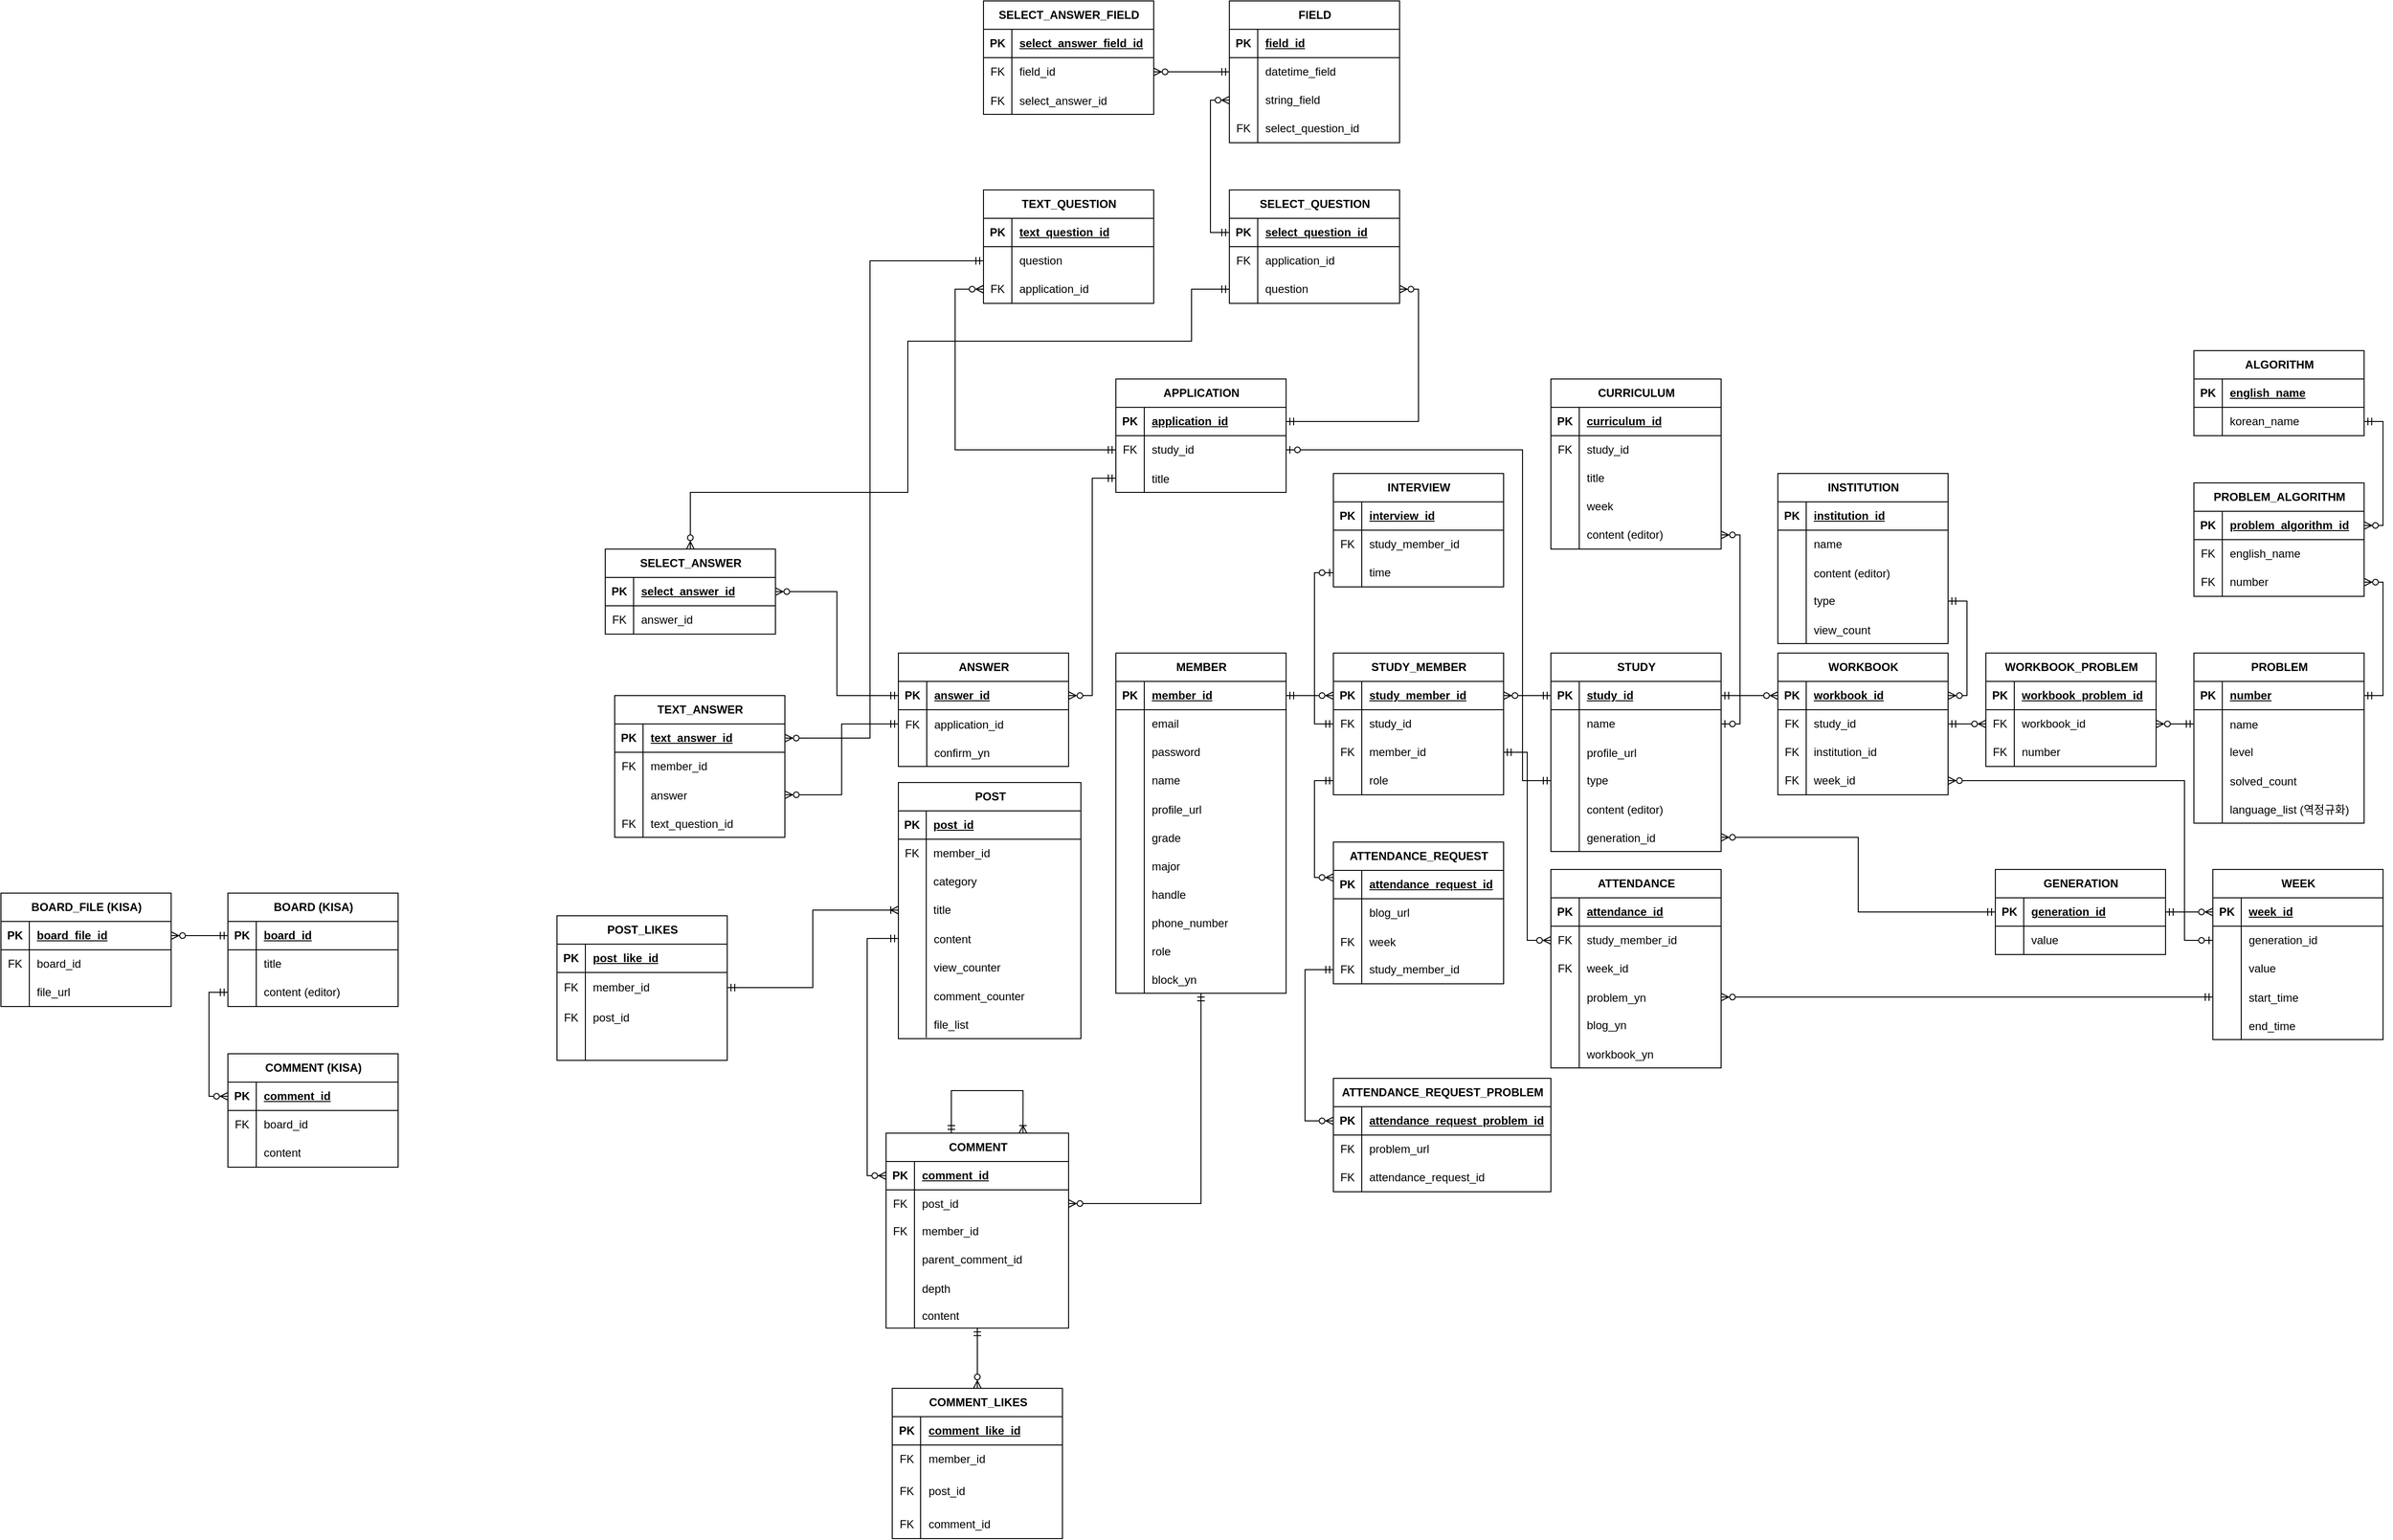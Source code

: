 <mxfile version="24.7.14" pages="3">
  <diagram name="Page-1" id="p2FRFJ9lyIOYuefSImwL">
    <mxGraphModel dx="1710" dy="3379" grid="0" gridSize="10" guides="1" tooltips="1" connect="1" arrows="1" fold="1" page="1" pageScale="1" pageWidth="3300" pageHeight="2339" math="0" shadow="0">
      <root>
        <mxCell id="0" />
        <mxCell id="1" parent="0" />
        <mxCell id="Mts50qZvy4YQsBoXuRAB-66" style="edgeStyle=orthogonalEdgeStyle;rounded=0;orthogonalLoop=1;jettySize=auto;html=1;entryX=1;entryY=0.5;entryDx=0;entryDy=0;endArrow=ERzeroToMany;endFill=0;startArrow=ERmandOne;startFill=0;" parent="1" source="0ivpqbJttZ1SF5W7xNZ--1" target="armX6ogrVcNxfQ3JkZPz-77" edge="1">
          <mxGeometry relative="1" as="geometry" />
        </mxCell>
        <mxCell id="0ivpqbJttZ1SF5W7xNZ--1" value="MEMBER" style="shape=table;startSize=30;container=1;collapsible=1;childLayout=tableLayout;fixedRows=1;rowLines=0;fontStyle=1;align=center;resizeLast=1;html=1;" parent="1" vertex="1">
          <mxGeometry x="1306" y="-1423" width="180" height="360" as="geometry" />
        </mxCell>
        <mxCell id="0ivpqbJttZ1SF5W7xNZ--2" value="" style="shape=tableRow;horizontal=0;startSize=0;swimlaneHead=0;swimlaneBody=0;fillColor=none;collapsible=0;dropTarget=0;points=[[0,0.5],[1,0.5]];portConstraint=eastwest;top=0;left=0;right=0;bottom=1;" parent="0ivpqbJttZ1SF5W7xNZ--1" vertex="1">
          <mxGeometry y="30" width="180" height="30" as="geometry" />
        </mxCell>
        <mxCell id="0ivpqbJttZ1SF5W7xNZ--3" value="PK" style="shape=partialRectangle;connectable=0;fillColor=none;top=0;left=0;bottom=0;right=0;fontStyle=1;overflow=hidden;whiteSpace=wrap;html=1;" parent="0ivpqbJttZ1SF5W7xNZ--2" vertex="1">
          <mxGeometry width="30" height="30" as="geometry">
            <mxRectangle width="30" height="30" as="alternateBounds" />
          </mxGeometry>
        </mxCell>
        <mxCell id="0ivpqbJttZ1SF5W7xNZ--4" value="member_id" style="shape=partialRectangle;connectable=0;fillColor=none;top=0;left=0;bottom=0;right=0;align=left;spacingLeft=6;fontStyle=5;overflow=hidden;whiteSpace=wrap;html=1;" parent="0ivpqbJttZ1SF5W7xNZ--2" vertex="1">
          <mxGeometry x="30" width="150" height="30" as="geometry">
            <mxRectangle width="150" height="30" as="alternateBounds" />
          </mxGeometry>
        </mxCell>
        <mxCell id="0ivpqbJttZ1SF5W7xNZ--5" value="" style="shape=tableRow;horizontal=0;startSize=0;swimlaneHead=0;swimlaneBody=0;fillColor=none;collapsible=0;dropTarget=0;points=[[0,0.5],[1,0.5]];portConstraint=eastwest;top=0;left=0;right=0;bottom=0;" parent="0ivpqbJttZ1SF5W7xNZ--1" vertex="1">
          <mxGeometry y="60" width="180" height="30" as="geometry" />
        </mxCell>
        <mxCell id="0ivpqbJttZ1SF5W7xNZ--6" value="" style="shape=partialRectangle;connectable=0;fillColor=none;top=0;left=0;bottom=0;right=0;editable=1;overflow=hidden;whiteSpace=wrap;html=1;" parent="0ivpqbJttZ1SF5W7xNZ--5" vertex="1">
          <mxGeometry width="30" height="30" as="geometry">
            <mxRectangle width="30" height="30" as="alternateBounds" />
          </mxGeometry>
        </mxCell>
        <mxCell id="0ivpqbJttZ1SF5W7xNZ--7" value="email" style="shape=partialRectangle;connectable=0;fillColor=none;top=0;left=0;bottom=0;right=0;align=left;spacingLeft=6;overflow=hidden;whiteSpace=wrap;html=1;" parent="0ivpqbJttZ1SF5W7xNZ--5" vertex="1">
          <mxGeometry x="30" width="150" height="30" as="geometry">
            <mxRectangle width="150" height="30" as="alternateBounds" />
          </mxGeometry>
        </mxCell>
        <mxCell id="0ivpqbJttZ1SF5W7xNZ--8" value="" style="shape=tableRow;horizontal=0;startSize=0;swimlaneHead=0;swimlaneBody=0;fillColor=none;collapsible=0;dropTarget=0;points=[[0,0.5],[1,0.5]];portConstraint=eastwest;top=0;left=0;right=0;bottom=0;" parent="0ivpqbJttZ1SF5W7xNZ--1" vertex="1">
          <mxGeometry y="90" width="180" height="30" as="geometry" />
        </mxCell>
        <mxCell id="0ivpqbJttZ1SF5W7xNZ--9" value="" style="shape=partialRectangle;connectable=0;fillColor=none;top=0;left=0;bottom=0;right=0;editable=1;overflow=hidden;whiteSpace=wrap;html=1;" parent="0ivpqbJttZ1SF5W7xNZ--8" vertex="1">
          <mxGeometry width="30" height="30" as="geometry">
            <mxRectangle width="30" height="30" as="alternateBounds" />
          </mxGeometry>
        </mxCell>
        <mxCell id="0ivpqbJttZ1SF5W7xNZ--10" value="password" style="shape=partialRectangle;connectable=0;fillColor=none;top=0;left=0;bottom=0;right=0;align=left;spacingLeft=6;overflow=hidden;whiteSpace=wrap;html=1;" parent="0ivpqbJttZ1SF5W7xNZ--8" vertex="1">
          <mxGeometry x="30" width="150" height="30" as="geometry">
            <mxRectangle width="150" height="30" as="alternateBounds" />
          </mxGeometry>
        </mxCell>
        <mxCell id="0ivpqbJttZ1SF5W7xNZ--11" value="" style="shape=tableRow;horizontal=0;startSize=0;swimlaneHead=0;swimlaneBody=0;fillColor=none;collapsible=0;dropTarget=0;points=[[0,0.5],[1,0.5]];portConstraint=eastwest;top=0;left=0;right=0;bottom=0;" parent="0ivpqbJttZ1SF5W7xNZ--1" vertex="1">
          <mxGeometry y="120" width="180" height="30" as="geometry" />
        </mxCell>
        <mxCell id="0ivpqbJttZ1SF5W7xNZ--12" value="" style="shape=partialRectangle;connectable=0;fillColor=none;top=0;left=0;bottom=0;right=0;editable=1;overflow=hidden;whiteSpace=wrap;html=1;" parent="0ivpqbJttZ1SF5W7xNZ--11" vertex="1">
          <mxGeometry width="30" height="30" as="geometry">
            <mxRectangle width="30" height="30" as="alternateBounds" />
          </mxGeometry>
        </mxCell>
        <mxCell id="0ivpqbJttZ1SF5W7xNZ--13" value="name" style="shape=partialRectangle;connectable=0;fillColor=none;top=0;left=0;bottom=0;right=0;align=left;spacingLeft=6;overflow=hidden;whiteSpace=wrap;html=1;" parent="0ivpqbJttZ1SF5W7xNZ--11" vertex="1">
          <mxGeometry x="30" width="150" height="30" as="geometry">
            <mxRectangle width="150" height="30" as="alternateBounds" />
          </mxGeometry>
        </mxCell>
        <mxCell id="0ivpqbJttZ1SF5W7xNZ--14" value="" style="shape=tableRow;horizontal=0;startSize=0;swimlaneHead=0;swimlaneBody=0;fillColor=none;collapsible=0;dropTarget=0;points=[[0,0.5],[1,0.5]];portConstraint=eastwest;top=0;left=0;right=0;bottom=0;" parent="0ivpqbJttZ1SF5W7xNZ--1" vertex="1">
          <mxGeometry y="150" width="180" height="30" as="geometry" />
        </mxCell>
        <mxCell id="0ivpqbJttZ1SF5W7xNZ--15" value="" style="shape=partialRectangle;connectable=0;fillColor=none;top=0;left=0;bottom=0;right=0;editable=1;overflow=hidden;" parent="0ivpqbJttZ1SF5W7xNZ--14" vertex="1">
          <mxGeometry width="30" height="30" as="geometry">
            <mxRectangle width="30" height="30" as="alternateBounds" />
          </mxGeometry>
        </mxCell>
        <mxCell id="0ivpqbJttZ1SF5W7xNZ--16" value="profile_url" style="shape=partialRectangle;connectable=0;fillColor=none;top=0;left=0;bottom=0;right=0;align=left;spacingLeft=6;overflow=hidden;" parent="0ivpqbJttZ1SF5W7xNZ--14" vertex="1">
          <mxGeometry x="30" width="150" height="30" as="geometry">
            <mxRectangle width="150" height="30" as="alternateBounds" />
          </mxGeometry>
        </mxCell>
        <mxCell id="0ivpqbJttZ1SF5W7xNZ--17" value="" style="shape=tableRow;horizontal=0;startSize=0;swimlaneHead=0;swimlaneBody=0;fillColor=none;collapsible=0;dropTarget=0;points=[[0,0.5],[1,0.5]];portConstraint=eastwest;top=0;left=0;right=0;bottom=0;" parent="0ivpqbJttZ1SF5W7xNZ--1" vertex="1">
          <mxGeometry y="180" width="180" height="30" as="geometry" />
        </mxCell>
        <mxCell id="0ivpqbJttZ1SF5W7xNZ--18" value="" style="shape=partialRectangle;connectable=0;fillColor=none;top=0;left=0;bottom=0;right=0;editable=1;overflow=hidden;" parent="0ivpqbJttZ1SF5W7xNZ--17" vertex="1">
          <mxGeometry width="30" height="30" as="geometry">
            <mxRectangle width="30" height="30" as="alternateBounds" />
          </mxGeometry>
        </mxCell>
        <mxCell id="0ivpqbJttZ1SF5W7xNZ--19" value="grade" style="shape=partialRectangle;connectable=0;fillColor=none;top=0;left=0;bottom=0;right=0;align=left;spacingLeft=6;overflow=hidden;" parent="0ivpqbJttZ1SF5W7xNZ--17" vertex="1">
          <mxGeometry x="30" width="150" height="30" as="geometry">
            <mxRectangle width="150" height="30" as="alternateBounds" />
          </mxGeometry>
        </mxCell>
        <mxCell id="0ivpqbJttZ1SF5W7xNZ--20" value="" style="shape=tableRow;horizontal=0;startSize=0;swimlaneHead=0;swimlaneBody=0;fillColor=none;collapsible=0;dropTarget=0;points=[[0,0.5],[1,0.5]];portConstraint=eastwest;top=0;left=0;right=0;bottom=0;" parent="0ivpqbJttZ1SF5W7xNZ--1" vertex="1">
          <mxGeometry y="210" width="180" height="30" as="geometry" />
        </mxCell>
        <mxCell id="0ivpqbJttZ1SF5W7xNZ--21" value="" style="shape=partialRectangle;connectable=0;fillColor=none;top=0;left=0;bottom=0;right=0;editable=1;overflow=hidden;" parent="0ivpqbJttZ1SF5W7xNZ--20" vertex="1">
          <mxGeometry width="30" height="30" as="geometry">
            <mxRectangle width="30" height="30" as="alternateBounds" />
          </mxGeometry>
        </mxCell>
        <mxCell id="0ivpqbJttZ1SF5W7xNZ--22" value="major" style="shape=partialRectangle;connectable=0;fillColor=none;top=0;left=0;bottom=0;right=0;align=left;spacingLeft=6;overflow=hidden;" parent="0ivpqbJttZ1SF5W7xNZ--20" vertex="1">
          <mxGeometry x="30" width="150" height="30" as="geometry">
            <mxRectangle width="150" height="30" as="alternateBounds" />
          </mxGeometry>
        </mxCell>
        <mxCell id="0ivpqbJttZ1SF5W7xNZ--23" value="" style="shape=tableRow;horizontal=0;startSize=0;swimlaneHead=0;swimlaneBody=0;fillColor=none;collapsible=0;dropTarget=0;points=[[0,0.5],[1,0.5]];portConstraint=eastwest;top=0;left=0;right=0;bottom=0;" parent="0ivpqbJttZ1SF5W7xNZ--1" vertex="1">
          <mxGeometry y="240" width="180" height="30" as="geometry" />
        </mxCell>
        <mxCell id="0ivpqbJttZ1SF5W7xNZ--24" value="" style="shape=partialRectangle;connectable=0;fillColor=none;top=0;left=0;bottom=0;right=0;editable=1;overflow=hidden;" parent="0ivpqbJttZ1SF5W7xNZ--23" vertex="1">
          <mxGeometry width="30" height="30" as="geometry">
            <mxRectangle width="30" height="30" as="alternateBounds" />
          </mxGeometry>
        </mxCell>
        <mxCell id="0ivpqbJttZ1SF5W7xNZ--25" value="handle" style="shape=partialRectangle;connectable=0;fillColor=none;top=0;left=0;bottom=0;right=0;align=left;spacingLeft=6;overflow=hidden;" parent="0ivpqbJttZ1SF5W7xNZ--23" vertex="1">
          <mxGeometry x="30" width="150" height="30" as="geometry">
            <mxRectangle width="150" height="30" as="alternateBounds" />
          </mxGeometry>
        </mxCell>
        <mxCell id="0ivpqbJttZ1SF5W7xNZ--26" value="" style="shape=tableRow;horizontal=0;startSize=0;swimlaneHead=0;swimlaneBody=0;fillColor=none;collapsible=0;dropTarget=0;points=[[0,0.5],[1,0.5]];portConstraint=eastwest;top=0;left=0;right=0;bottom=0;" parent="0ivpqbJttZ1SF5W7xNZ--1" vertex="1">
          <mxGeometry y="270" width="180" height="30" as="geometry" />
        </mxCell>
        <mxCell id="0ivpqbJttZ1SF5W7xNZ--27" value="" style="shape=partialRectangle;connectable=0;fillColor=none;top=0;left=0;bottom=0;right=0;editable=1;overflow=hidden;" parent="0ivpqbJttZ1SF5W7xNZ--26" vertex="1">
          <mxGeometry width="30" height="30" as="geometry">
            <mxRectangle width="30" height="30" as="alternateBounds" />
          </mxGeometry>
        </mxCell>
        <mxCell id="0ivpqbJttZ1SF5W7xNZ--28" value="phone_number" style="shape=partialRectangle;connectable=0;fillColor=none;top=0;left=0;bottom=0;right=0;align=left;spacingLeft=6;overflow=hidden;" parent="0ivpqbJttZ1SF5W7xNZ--26" vertex="1">
          <mxGeometry x="30" width="150" height="30" as="geometry">
            <mxRectangle width="150" height="30" as="alternateBounds" />
          </mxGeometry>
        </mxCell>
        <mxCell id="0ivpqbJttZ1SF5W7xNZ--29" value="" style="shape=tableRow;horizontal=0;startSize=0;swimlaneHead=0;swimlaneBody=0;fillColor=none;collapsible=0;dropTarget=0;points=[[0,0.5],[1,0.5]];portConstraint=eastwest;top=0;left=0;right=0;bottom=0;" parent="0ivpqbJttZ1SF5W7xNZ--1" vertex="1">
          <mxGeometry y="300" width="180" height="30" as="geometry" />
        </mxCell>
        <mxCell id="0ivpqbJttZ1SF5W7xNZ--30" value="" style="shape=partialRectangle;connectable=0;fillColor=none;top=0;left=0;bottom=0;right=0;editable=1;overflow=hidden;" parent="0ivpqbJttZ1SF5W7xNZ--29" vertex="1">
          <mxGeometry width="30" height="30" as="geometry">
            <mxRectangle width="30" height="30" as="alternateBounds" />
          </mxGeometry>
        </mxCell>
        <mxCell id="0ivpqbJttZ1SF5W7xNZ--31" value="role" style="shape=partialRectangle;connectable=0;fillColor=none;top=0;left=0;bottom=0;right=0;align=left;spacingLeft=6;overflow=hidden;" parent="0ivpqbJttZ1SF5W7xNZ--29" vertex="1">
          <mxGeometry x="30" width="150" height="30" as="geometry">
            <mxRectangle width="150" height="30" as="alternateBounds" />
          </mxGeometry>
        </mxCell>
        <mxCell id="0ivpqbJttZ1SF5W7xNZ--32" value="" style="shape=tableRow;horizontal=0;startSize=0;swimlaneHead=0;swimlaneBody=0;fillColor=none;collapsible=0;dropTarget=0;points=[[0,0.5],[1,0.5]];portConstraint=eastwest;top=0;left=0;right=0;bottom=0;" parent="0ivpqbJttZ1SF5W7xNZ--1" vertex="1">
          <mxGeometry y="330" width="180" height="30" as="geometry" />
        </mxCell>
        <mxCell id="0ivpqbJttZ1SF5W7xNZ--33" value="" style="shape=partialRectangle;connectable=0;fillColor=none;top=0;left=0;bottom=0;right=0;editable=1;overflow=hidden;" parent="0ivpqbJttZ1SF5W7xNZ--32" vertex="1">
          <mxGeometry width="30" height="30" as="geometry">
            <mxRectangle width="30" height="30" as="alternateBounds" />
          </mxGeometry>
        </mxCell>
        <mxCell id="0ivpqbJttZ1SF5W7xNZ--34" value="block_yn" style="shape=partialRectangle;connectable=0;fillColor=none;top=0;left=0;bottom=0;right=0;align=left;spacingLeft=6;overflow=hidden;" parent="0ivpqbJttZ1SF5W7xNZ--32" vertex="1">
          <mxGeometry x="30" width="150" height="30" as="geometry">
            <mxRectangle width="150" height="30" as="alternateBounds" />
          </mxGeometry>
        </mxCell>
        <mxCell id="0ivpqbJttZ1SF5W7xNZ--35" value="ATTENDANCE" style="shape=table;startSize=30;container=1;collapsible=1;childLayout=tableLayout;fixedRows=1;rowLines=0;fontStyle=1;align=center;resizeLast=1;html=1;" parent="1" vertex="1">
          <mxGeometry x="1766" y="-1194" width="180" height="210" as="geometry" />
        </mxCell>
        <mxCell id="0ivpqbJttZ1SF5W7xNZ--36" value="" style="shape=tableRow;horizontal=0;startSize=0;swimlaneHead=0;swimlaneBody=0;fillColor=none;collapsible=0;dropTarget=0;points=[[0,0.5],[1,0.5]];portConstraint=eastwest;top=0;left=0;right=0;bottom=1;" parent="0ivpqbJttZ1SF5W7xNZ--35" vertex="1">
          <mxGeometry y="30" width="180" height="30" as="geometry" />
        </mxCell>
        <mxCell id="0ivpqbJttZ1SF5W7xNZ--37" value="PK" style="shape=partialRectangle;connectable=0;fillColor=none;top=0;left=0;bottom=0;right=0;fontStyle=1;overflow=hidden;whiteSpace=wrap;html=1;" parent="0ivpqbJttZ1SF5W7xNZ--36" vertex="1">
          <mxGeometry width="30" height="30" as="geometry">
            <mxRectangle width="30" height="30" as="alternateBounds" />
          </mxGeometry>
        </mxCell>
        <mxCell id="0ivpqbJttZ1SF5W7xNZ--38" value="attendance_id" style="shape=partialRectangle;connectable=0;fillColor=none;top=0;left=0;bottom=0;right=0;align=left;spacingLeft=6;fontStyle=5;overflow=hidden;whiteSpace=wrap;html=1;" parent="0ivpqbJttZ1SF5W7xNZ--36" vertex="1">
          <mxGeometry x="30" width="150" height="30" as="geometry">
            <mxRectangle width="150" height="30" as="alternateBounds" />
          </mxGeometry>
        </mxCell>
        <mxCell id="0ivpqbJttZ1SF5W7xNZ--39" value="" style="shape=tableRow;horizontal=0;startSize=0;swimlaneHead=0;swimlaneBody=0;fillColor=none;collapsible=0;dropTarget=0;points=[[0,0.5],[1,0.5]];portConstraint=eastwest;top=0;left=0;right=0;bottom=0;" parent="0ivpqbJttZ1SF5W7xNZ--35" vertex="1">
          <mxGeometry y="60" width="180" height="30" as="geometry" />
        </mxCell>
        <mxCell id="0ivpqbJttZ1SF5W7xNZ--40" value="FK" style="shape=partialRectangle;connectable=0;fillColor=none;top=0;left=0;bottom=0;right=0;editable=1;overflow=hidden;whiteSpace=wrap;html=1;" parent="0ivpqbJttZ1SF5W7xNZ--39" vertex="1">
          <mxGeometry width="30" height="30" as="geometry">
            <mxRectangle width="30" height="30" as="alternateBounds" />
          </mxGeometry>
        </mxCell>
        <mxCell id="0ivpqbJttZ1SF5W7xNZ--41" value="study_member_id" style="shape=partialRectangle;connectable=0;fillColor=none;top=0;left=0;bottom=0;right=0;align=left;spacingLeft=6;overflow=hidden;whiteSpace=wrap;html=1;" parent="0ivpqbJttZ1SF5W7xNZ--39" vertex="1">
          <mxGeometry x="30" width="150" height="30" as="geometry">
            <mxRectangle width="150" height="30" as="alternateBounds" />
          </mxGeometry>
        </mxCell>
        <mxCell id="0ivpqbJttZ1SF5W7xNZ--42" value="" style="shape=tableRow;horizontal=0;startSize=0;swimlaneHead=0;swimlaneBody=0;fillColor=none;collapsible=0;dropTarget=0;points=[[0,0.5],[1,0.5]];portConstraint=eastwest;top=0;left=0;right=0;bottom=0;" parent="0ivpqbJttZ1SF5W7xNZ--35" vertex="1">
          <mxGeometry y="90" width="180" height="30" as="geometry" />
        </mxCell>
        <mxCell id="0ivpqbJttZ1SF5W7xNZ--43" value="FK" style="shape=partialRectangle;connectable=0;fillColor=none;top=0;left=0;bottom=0;right=0;editable=1;overflow=hidden;whiteSpace=wrap;html=1;" parent="0ivpqbJttZ1SF5W7xNZ--42" vertex="1">
          <mxGeometry width="30" height="30" as="geometry">
            <mxRectangle width="30" height="30" as="alternateBounds" />
          </mxGeometry>
        </mxCell>
        <mxCell id="0ivpqbJttZ1SF5W7xNZ--44" value="week_id" style="shape=partialRectangle;connectable=0;fillColor=none;top=0;left=0;bottom=0;right=0;align=left;spacingLeft=6;overflow=hidden;whiteSpace=wrap;html=1;" parent="0ivpqbJttZ1SF5W7xNZ--42" vertex="1">
          <mxGeometry x="30" width="150" height="30" as="geometry">
            <mxRectangle width="150" height="30" as="alternateBounds" />
          </mxGeometry>
        </mxCell>
        <mxCell id="0ivpqbJttZ1SF5W7xNZ--45" value="" style="shape=tableRow;horizontal=0;startSize=0;swimlaneHead=0;swimlaneBody=0;fillColor=none;collapsible=0;dropTarget=0;points=[[0,0.5],[1,0.5]];portConstraint=eastwest;top=0;left=0;right=0;bottom=0;" parent="0ivpqbJttZ1SF5W7xNZ--35" vertex="1">
          <mxGeometry y="120" width="180" height="30" as="geometry" />
        </mxCell>
        <mxCell id="0ivpqbJttZ1SF5W7xNZ--46" value="" style="shape=partialRectangle;connectable=0;fillColor=none;top=0;left=0;bottom=0;right=0;editable=1;overflow=hidden;" parent="0ivpqbJttZ1SF5W7xNZ--45" vertex="1">
          <mxGeometry width="30" height="30" as="geometry">
            <mxRectangle width="30" height="30" as="alternateBounds" />
          </mxGeometry>
        </mxCell>
        <mxCell id="0ivpqbJttZ1SF5W7xNZ--47" value="problem_yn" style="shape=partialRectangle;connectable=0;fillColor=none;top=0;left=0;bottom=0;right=0;align=left;spacingLeft=6;overflow=hidden;" parent="0ivpqbJttZ1SF5W7xNZ--45" vertex="1">
          <mxGeometry x="30" width="150" height="30" as="geometry">
            <mxRectangle width="150" height="30" as="alternateBounds" />
          </mxGeometry>
        </mxCell>
        <mxCell id="0ivpqbJttZ1SF5W7xNZ--48" value="" style="shape=tableRow;horizontal=0;startSize=0;swimlaneHead=0;swimlaneBody=0;fillColor=none;collapsible=0;dropTarget=0;points=[[0,0.5],[1,0.5]];portConstraint=eastwest;top=0;left=0;right=0;bottom=0;" parent="0ivpqbJttZ1SF5W7xNZ--35" vertex="1">
          <mxGeometry y="150" width="180" height="30" as="geometry" />
        </mxCell>
        <mxCell id="0ivpqbJttZ1SF5W7xNZ--49" value="" style="shape=partialRectangle;connectable=0;fillColor=none;top=0;left=0;bottom=0;right=0;editable=1;overflow=hidden;whiteSpace=wrap;html=1;" parent="0ivpqbJttZ1SF5W7xNZ--48" vertex="1">
          <mxGeometry width="30" height="30" as="geometry">
            <mxRectangle width="30" height="30" as="alternateBounds" />
          </mxGeometry>
        </mxCell>
        <mxCell id="0ivpqbJttZ1SF5W7xNZ--50" value="blog_yn" style="shape=partialRectangle;connectable=0;fillColor=none;top=0;left=0;bottom=0;right=0;align=left;spacingLeft=6;overflow=hidden;whiteSpace=wrap;html=1;" parent="0ivpqbJttZ1SF5W7xNZ--48" vertex="1">
          <mxGeometry x="30" width="150" height="30" as="geometry">
            <mxRectangle width="150" height="30" as="alternateBounds" />
          </mxGeometry>
        </mxCell>
        <mxCell id="0ivpqbJttZ1SF5W7xNZ--51" value="" style="shape=tableRow;horizontal=0;startSize=0;swimlaneHead=0;swimlaneBody=0;fillColor=none;collapsible=0;dropTarget=0;points=[[0,0.5],[1,0.5]];portConstraint=eastwest;top=0;left=0;right=0;bottom=0;" parent="0ivpqbJttZ1SF5W7xNZ--35" vertex="1">
          <mxGeometry y="180" width="180" height="30" as="geometry" />
        </mxCell>
        <mxCell id="0ivpqbJttZ1SF5W7xNZ--52" value="" style="shape=partialRectangle;connectable=0;fillColor=none;top=0;left=0;bottom=0;right=0;editable=1;overflow=hidden;" parent="0ivpqbJttZ1SF5W7xNZ--51" vertex="1">
          <mxGeometry width="30" height="30" as="geometry">
            <mxRectangle width="30" height="30" as="alternateBounds" />
          </mxGeometry>
        </mxCell>
        <mxCell id="0ivpqbJttZ1SF5W7xNZ--53" value="workbook_yn" style="shape=partialRectangle;connectable=0;fillColor=none;top=0;left=0;bottom=0;right=0;align=left;spacingLeft=6;overflow=hidden;" parent="0ivpqbJttZ1SF5W7xNZ--51" vertex="1">
          <mxGeometry x="30" width="150" height="30" as="geometry">
            <mxRectangle width="150" height="30" as="alternateBounds" />
          </mxGeometry>
        </mxCell>
        <mxCell id="0ivpqbJttZ1SF5W7xNZ--54" value="CURRICULUM" style="shape=table;startSize=30;container=1;collapsible=1;childLayout=tableLayout;fixedRows=1;rowLines=0;fontStyle=1;align=center;resizeLast=1;html=1;" parent="1" vertex="1">
          <mxGeometry x="1766" y="-1713" width="180" height="180" as="geometry" />
        </mxCell>
        <mxCell id="0ivpqbJttZ1SF5W7xNZ--55" value="" style="shape=tableRow;horizontal=0;startSize=0;swimlaneHead=0;swimlaneBody=0;fillColor=none;collapsible=0;dropTarget=0;points=[[0,0.5],[1,0.5]];portConstraint=eastwest;top=0;left=0;right=0;bottom=1;" parent="0ivpqbJttZ1SF5W7xNZ--54" vertex="1">
          <mxGeometry y="30" width="180" height="30" as="geometry" />
        </mxCell>
        <mxCell id="0ivpqbJttZ1SF5W7xNZ--56" value="PK" style="shape=partialRectangle;connectable=0;fillColor=none;top=0;left=0;bottom=0;right=0;fontStyle=1;overflow=hidden;whiteSpace=wrap;html=1;" parent="0ivpqbJttZ1SF5W7xNZ--55" vertex="1">
          <mxGeometry width="30" height="30" as="geometry">
            <mxRectangle width="30" height="30" as="alternateBounds" />
          </mxGeometry>
        </mxCell>
        <mxCell id="0ivpqbJttZ1SF5W7xNZ--57" value="curriculum_id" style="shape=partialRectangle;connectable=0;fillColor=none;top=0;left=0;bottom=0;right=0;align=left;spacingLeft=6;fontStyle=5;overflow=hidden;whiteSpace=wrap;html=1;" parent="0ivpqbJttZ1SF5W7xNZ--55" vertex="1">
          <mxGeometry x="30" width="150" height="30" as="geometry">
            <mxRectangle width="150" height="30" as="alternateBounds" />
          </mxGeometry>
        </mxCell>
        <mxCell id="0ivpqbJttZ1SF5W7xNZ--58" value="" style="shape=tableRow;horizontal=0;startSize=0;swimlaneHead=0;swimlaneBody=0;fillColor=none;collapsible=0;dropTarget=0;points=[[0,0.5],[1,0.5]];portConstraint=eastwest;top=0;left=0;right=0;bottom=0;" parent="0ivpqbJttZ1SF5W7xNZ--54" vertex="1">
          <mxGeometry y="60" width="180" height="30" as="geometry" />
        </mxCell>
        <mxCell id="0ivpqbJttZ1SF5W7xNZ--59" value="FK" style="shape=partialRectangle;connectable=0;fillColor=none;top=0;left=0;bottom=0;right=0;fontStyle=0;overflow=hidden;whiteSpace=wrap;html=1;" parent="0ivpqbJttZ1SF5W7xNZ--58" vertex="1">
          <mxGeometry width="30" height="30" as="geometry">
            <mxRectangle width="30" height="30" as="alternateBounds" />
          </mxGeometry>
        </mxCell>
        <mxCell id="0ivpqbJttZ1SF5W7xNZ--60" value="study_id" style="shape=partialRectangle;connectable=0;fillColor=none;top=0;left=0;bottom=0;right=0;align=left;spacingLeft=6;fontStyle=0;overflow=hidden;whiteSpace=wrap;html=1;" parent="0ivpqbJttZ1SF5W7xNZ--58" vertex="1">
          <mxGeometry x="30" width="150" height="30" as="geometry">
            <mxRectangle width="150" height="30" as="alternateBounds" />
          </mxGeometry>
        </mxCell>
        <mxCell id="0ivpqbJttZ1SF5W7xNZ--61" value="" style="shape=tableRow;horizontal=0;startSize=0;swimlaneHead=0;swimlaneBody=0;fillColor=none;collapsible=0;dropTarget=0;points=[[0,0.5],[1,0.5]];portConstraint=eastwest;top=0;left=0;right=0;bottom=0;" parent="0ivpqbJttZ1SF5W7xNZ--54" vertex="1">
          <mxGeometry y="90" width="180" height="30" as="geometry" />
        </mxCell>
        <mxCell id="0ivpqbJttZ1SF5W7xNZ--62" value="" style="shape=partialRectangle;connectable=0;fillColor=none;top=0;left=0;bottom=0;right=0;editable=1;overflow=hidden;whiteSpace=wrap;html=1;" parent="0ivpqbJttZ1SF5W7xNZ--61" vertex="1">
          <mxGeometry width="30" height="30" as="geometry">
            <mxRectangle width="30" height="30" as="alternateBounds" />
          </mxGeometry>
        </mxCell>
        <mxCell id="0ivpqbJttZ1SF5W7xNZ--63" value="title" style="shape=partialRectangle;connectable=0;fillColor=none;top=0;left=0;bottom=0;right=0;align=left;spacingLeft=6;overflow=hidden;whiteSpace=wrap;html=1;" parent="0ivpqbJttZ1SF5W7xNZ--61" vertex="1">
          <mxGeometry x="30" width="150" height="30" as="geometry">
            <mxRectangle width="150" height="30" as="alternateBounds" />
          </mxGeometry>
        </mxCell>
        <mxCell id="0ivpqbJttZ1SF5W7xNZ--64" value="" style="shape=tableRow;horizontal=0;startSize=0;swimlaneHead=0;swimlaneBody=0;fillColor=none;collapsible=0;dropTarget=0;points=[[0,0.5],[1,0.5]];portConstraint=eastwest;top=0;left=0;right=0;bottom=0;" parent="0ivpqbJttZ1SF5W7xNZ--54" vertex="1">
          <mxGeometry y="120" width="180" height="30" as="geometry" />
        </mxCell>
        <mxCell id="0ivpqbJttZ1SF5W7xNZ--65" value="" style="shape=partialRectangle;connectable=0;fillColor=none;top=0;left=0;bottom=0;right=0;editable=1;overflow=hidden;whiteSpace=wrap;html=1;" parent="0ivpqbJttZ1SF5W7xNZ--64" vertex="1">
          <mxGeometry width="30" height="30" as="geometry">
            <mxRectangle width="30" height="30" as="alternateBounds" />
          </mxGeometry>
        </mxCell>
        <mxCell id="0ivpqbJttZ1SF5W7xNZ--66" value="week" style="shape=partialRectangle;connectable=0;fillColor=none;top=0;left=0;bottom=0;right=0;align=left;spacingLeft=6;overflow=hidden;whiteSpace=wrap;html=1;" parent="0ivpqbJttZ1SF5W7xNZ--64" vertex="1">
          <mxGeometry x="30" width="150" height="30" as="geometry">
            <mxRectangle width="150" height="30" as="alternateBounds" />
          </mxGeometry>
        </mxCell>
        <mxCell id="0ivpqbJttZ1SF5W7xNZ--67" value="" style="shape=tableRow;horizontal=0;startSize=0;swimlaneHead=0;swimlaneBody=0;fillColor=none;collapsible=0;dropTarget=0;points=[[0,0.5],[1,0.5]];portConstraint=eastwest;top=0;left=0;right=0;bottom=0;" parent="0ivpqbJttZ1SF5W7xNZ--54" vertex="1">
          <mxGeometry y="150" width="180" height="30" as="geometry" />
        </mxCell>
        <mxCell id="0ivpqbJttZ1SF5W7xNZ--68" value="" style="shape=partialRectangle;connectable=0;fillColor=none;top=0;left=0;bottom=0;right=0;editable=1;overflow=hidden;whiteSpace=wrap;html=1;" parent="0ivpqbJttZ1SF5W7xNZ--67" vertex="1">
          <mxGeometry width="30" height="30" as="geometry">
            <mxRectangle width="30" height="30" as="alternateBounds" />
          </mxGeometry>
        </mxCell>
        <mxCell id="0ivpqbJttZ1SF5W7xNZ--69" value="content (editor)" style="shape=partialRectangle;connectable=0;fillColor=none;top=0;left=0;bottom=0;right=0;align=left;spacingLeft=6;overflow=hidden;whiteSpace=wrap;html=1;" parent="0ivpqbJttZ1SF5W7xNZ--67" vertex="1">
          <mxGeometry x="30" width="150" height="30" as="geometry">
            <mxRectangle width="150" height="30" as="alternateBounds" />
          </mxGeometry>
        </mxCell>
        <mxCell id="0ivpqbJttZ1SF5W7xNZ--70" value="ATTENDANCE_REQUEST" style="shape=table;startSize=30;container=1;collapsible=1;childLayout=tableLayout;fixedRows=1;rowLines=0;fontStyle=1;align=center;resizeLast=1;html=1;" parent="1" vertex="1">
          <mxGeometry x="1536" y="-1223" width="180" height="150" as="geometry" />
        </mxCell>
        <mxCell id="0ivpqbJttZ1SF5W7xNZ--71" value="" style="shape=tableRow;horizontal=0;startSize=0;swimlaneHead=0;swimlaneBody=0;fillColor=none;collapsible=0;dropTarget=0;points=[[0,0.5],[1,0.5]];portConstraint=eastwest;top=0;left=0;right=0;bottom=1;" parent="0ivpqbJttZ1SF5W7xNZ--70" vertex="1">
          <mxGeometry y="30" width="180" height="30" as="geometry" />
        </mxCell>
        <mxCell id="0ivpqbJttZ1SF5W7xNZ--72" value="PK" style="shape=partialRectangle;connectable=0;fillColor=none;top=0;left=0;bottom=0;right=0;fontStyle=1;overflow=hidden;whiteSpace=wrap;html=1;" parent="0ivpqbJttZ1SF5W7xNZ--71" vertex="1">
          <mxGeometry width="30" height="30" as="geometry">
            <mxRectangle width="30" height="30" as="alternateBounds" />
          </mxGeometry>
        </mxCell>
        <mxCell id="0ivpqbJttZ1SF5W7xNZ--73" value="attendance_request_id" style="shape=partialRectangle;connectable=0;fillColor=none;top=0;left=0;bottom=0;right=0;align=left;spacingLeft=6;fontStyle=5;overflow=hidden;whiteSpace=wrap;html=1;" parent="0ivpqbJttZ1SF5W7xNZ--71" vertex="1">
          <mxGeometry x="30" width="150" height="30" as="geometry">
            <mxRectangle width="150" height="30" as="alternateBounds" />
          </mxGeometry>
        </mxCell>
        <mxCell id="0ivpqbJttZ1SF5W7xNZ--74" value="" style="shape=tableRow;horizontal=0;startSize=0;swimlaneHead=0;swimlaneBody=0;fillColor=none;collapsible=0;dropTarget=0;points=[[0,0.5],[1,0.5]];portConstraint=eastwest;top=0;left=0;right=0;bottom=0;" parent="0ivpqbJttZ1SF5W7xNZ--70" vertex="1">
          <mxGeometry y="60" width="180" height="30" as="geometry" />
        </mxCell>
        <mxCell id="0ivpqbJttZ1SF5W7xNZ--75" value="" style="shape=partialRectangle;connectable=0;fillColor=none;top=0;left=0;bottom=0;right=0;editable=1;overflow=hidden;whiteSpace=wrap;html=1;" parent="0ivpqbJttZ1SF5W7xNZ--74" vertex="1">
          <mxGeometry width="30" height="30" as="geometry">
            <mxRectangle width="30" height="30" as="alternateBounds" />
          </mxGeometry>
        </mxCell>
        <mxCell id="0ivpqbJttZ1SF5W7xNZ--76" value="blog_url" style="shape=partialRectangle;connectable=0;fillColor=none;top=0;left=0;bottom=0;right=0;align=left;spacingLeft=6;overflow=hidden;whiteSpace=wrap;html=1;" parent="0ivpqbJttZ1SF5W7xNZ--74" vertex="1">
          <mxGeometry x="30" width="150" height="30" as="geometry">
            <mxRectangle width="150" height="30" as="alternateBounds" />
          </mxGeometry>
        </mxCell>
        <mxCell id="0ivpqbJttZ1SF5W7xNZ--77" value="" style="shape=tableRow;horizontal=0;startSize=0;swimlaneHead=0;swimlaneBody=0;fillColor=none;collapsible=0;dropTarget=0;points=[[0,0.5],[1,0.5]];portConstraint=eastwest;top=0;left=0;right=0;bottom=0;" parent="0ivpqbJttZ1SF5W7xNZ--70" vertex="1">
          <mxGeometry y="90" width="180" height="30" as="geometry" />
        </mxCell>
        <mxCell id="0ivpqbJttZ1SF5W7xNZ--78" value="FK" style="shape=partialRectangle;connectable=0;fillColor=none;top=0;left=0;bottom=0;right=0;editable=1;overflow=hidden;" parent="0ivpqbJttZ1SF5W7xNZ--77" vertex="1">
          <mxGeometry width="30" height="30" as="geometry">
            <mxRectangle width="30" height="30" as="alternateBounds" />
          </mxGeometry>
        </mxCell>
        <mxCell id="0ivpqbJttZ1SF5W7xNZ--79" value="week" style="shape=partialRectangle;connectable=0;fillColor=none;top=0;left=0;bottom=0;right=0;align=left;spacingLeft=6;overflow=hidden;" parent="0ivpqbJttZ1SF5W7xNZ--77" vertex="1">
          <mxGeometry x="30" width="150" height="30" as="geometry">
            <mxRectangle width="150" height="30" as="alternateBounds" />
          </mxGeometry>
        </mxCell>
        <mxCell id="0ivpqbJttZ1SF5W7xNZ--80" value="" style="shape=tableRow;horizontal=0;startSize=0;swimlaneHead=0;swimlaneBody=0;fillColor=none;collapsible=0;dropTarget=0;points=[[0,0.5],[1,0.5]];portConstraint=eastwest;top=0;left=0;right=0;bottom=0;" parent="0ivpqbJttZ1SF5W7xNZ--70" vertex="1">
          <mxGeometry y="120" width="180" height="30" as="geometry" />
        </mxCell>
        <mxCell id="0ivpqbJttZ1SF5W7xNZ--81" value="FK" style="shape=partialRectangle;connectable=0;fillColor=none;top=0;left=0;bottom=0;right=0;editable=1;overflow=hidden;whiteSpace=wrap;html=1;" parent="0ivpqbJttZ1SF5W7xNZ--80" vertex="1">
          <mxGeometry width="30" height="30" as="geometry">
            <mxRectangle width="30" height="30" as="alternateBounds" />
          </mxGeometry>
        </mxCell>
        <mxCell id="0ivpqbJttZ1SF5W7xNZ--82" value="study_member_id" style="shape=partialRectangle;connectable=0;fillColor=none;top=0;left=0;bottom=0;right=0;align=left;spacingLeft=6;overflow=hidden;whiteSpace=wrap;html=1;" parent="0ivpqbJttZ1SF5W7xNZ--80" vertex="1">
          <mxGeometry x="30" width="150" height="30" as="geometry">
            <mxRectangle width="150" height="30" as="alternateBounds" />
          </mxGeometry>
        </mxCell>
        <mxCell id="0ivpqbJttZ1SF5W7xNZ--83" value="STUDY" style="shape=table;startSize=30;container=1;collapsible=1;childLayout=tableLayout;fixedRows=1;rowLines=0;fontStyle=1;align=center;resizeLast=1;html=1;" parent="1" vertex="1">
          <mxGeometry x="1766" y="-1423" width="180" height="210" as="geometry" />
        </mxCell>
        <mxCell id="0ivpqbJttZ1SF5W7xNZ--84" value="" style="shape=tableRow;horizontal=0;startSize=0;swimlaneHead=0;swimlaneBody=0;fillColor=none;collapsible=0;dropTarget=0;points=[[0,0.5],[1,0.5]];portConstraint=eastwest;top=0;left=0;right=0;bottom=1;" parent="0ivpqbJttZ1SF5W7xNZ--83" vertex="1">
          <mxGeometry y="30" width="180" height="30" as="geometry" />
        </mxCell>
        <mxCell id="0ivpqbJttZ1SF5W7xNZ--85" value="PK" style="shape=partialRectangle;connectable=0;fillColor=none;top=0;left=0;bottom=0;right=0;fontStyle=1;overflow=hidden;whiteSpace=wrap;html=1;" parent="0ivpqbJttZ1SF5W7xNZ--84" vertex="1">
          <mxGeometry width="30" height="30" as="geometry">
            <mxRectangle width="30" height="30" as="alternateBounds" />
          </mxGeometry>
        </mxCell>
        <mxCell id="0ivpqbJttZ1SF5W7xNZ--86" value="study_id" style="shape=partialRectangle;connectable=0;fillColor=none;top=0;left=0;bottom=0;right=0;align=left;spacingLeft=6;fontStyle=5;overflow=hidden;whiteSpace=wrap;html=1;" parent="0ivpqbJttZ1SF5W7xNZ--84" vertex="1">
          <mxGeometry x="30" width="150" height="30" as="geometry">
            <mxRectangle width="150" height="30" as="alternateBounds" />
          </mxGeometry>
        </mxCell>
        <mxCell id="0ivpqbJttZ1SF5W7xNZ--87" value="" style="shape=tableRow;horizontal=0;startSize=0;swimlaneHead=0;swimlaneBody=0;fillColor=none;collapsible=0;dropTarget=0;points=[[0,0.5],[1,0.5]];portConstraint=eastwest;top=0;left=0;right=0;bottom=0;" parent="0ivpqbJttZ1SF5W7xNZ--83" vertex="1">
          <mxGeometry y="60" width="180" height="30" as="geometry" />
        </mxCell>
        <mxCell id="0ivpqbJttZ1SF5W7xNZ--88" value="" style="shape=partialRectangle;connectable=0;fillColor=none;top=0;left=0;bottom=0;right=0;editable=1;overflow=hidden;whiteSpace=wrap;html=1;" parent="0ivpqbJttZ1SF5W7xNZ--87" vertex="1">
          <mxGeometry width="30" height="30" as="geometry">
            <mxRectangle width="30" height="30" as="alternateBounds" />
          </mxGeometry>
        </mxCell>
        <mxCell id="0ivpqbJttZ1SF5W7xNZ--89" value="name" style="shape=partialRectangle;connectable=0;fillColor=none;top=0;left=0;bottom=0;right=0;align=left;spacingLeft=6;overflow=hidden;whiteSpace=wrap;html=1;" parent="0ivpqbJttZ1SF5W7xNZ--87" vertex="1">
          <mxGeometry x="30" width="150" height="30" as="geometry">
            <mxRectangle width="150" height="30" as="alternateBounds" />
          </mxGeometry>
        </mxCell>
        <mxCell id="0ivpqbJttZ1SF5W7xNZ--90" value="" style="shape=tableRow;horizontal=0;startSize=0;swimlaneHead=0;swimlaneBody=0;fillColor=none;collapsible=0;dropTarget=0;points=[[0,0.5],[1,0.5]];portConstraint=eastwest;top=0;left=0;right=0;bottom=0;" parent="0ivpqbJttZ1SF5W7xNZ--83" vertex="1">
          <mxGeometry y="90" width="180" height="30" as="geometry" />
        </mxCell>
        <mxCell id="0ivpqbJttZ1SF5W7xNZ--91" value="" style="shape=partialRectangle;connectable=0;fillColor=none;top=0;left=0;bottom=0;right=0;editable=1;overflow=hidden;" parent="0ivpqbJttZ1SF5W7xNZ--90" vertex="1">
          <mxGeometry width="30" height="30" as="geometry">
            <mxRectangle width="30" height="30" as="alternateBounds" />
          </mxGeometry>
        </mxCell>
        <mxCell id="0ivpqbJttZ1SF5W7xNZ--92" value="profile_url" style="shape=partialRectangle;connectable=0;fillColor=none;top=0;left=0;bottom=0;right=0;align=left;spacingLeft=6;overflow=hidden;" parent="0ivpqbJttZ1SF5W7xNZ--90" vertex="1">
          <mxGeometry x="30" width="150" height="30" as="geometry">
            <mxRectangle width="150" height="30" as="alternateBounds" />
          </mxGeometry>
        </mxCell>
        <mxCell id="0ivpqbJttZ1SF5W7xNZ--93" value="" style="shape=tableRow;horizontal=0;startSize=0;swimlaneHead=0;swimlaneBody=0;fillColor=none;collapsible=0;dropTarget=0;points=[[0,0.5],[1,0.5]];portConstraint=eastwest;top=0;left=0;right=0;bottom=0;" parent="0ivpqbJttZ1SF5W7xNZ--83" vertex="1">
          <mxGeometry y="120" width="180" height="30" as="geometry" />
        </mxCell>
        <mxCell id="0ivpqbJttZ1SF5W7xNZ--94" value="" style="shape=partialRectangle;connectable=0;fillColor=none;top=0;left=0;bottom=0;right=0;editable=1;overflow=hidden;whiteSpace=wrap;html=1;" parent="0ivpqbJttZ1SF5W7xNZ--93" vertex="1">
          <mxGeometry width="30" height="30" as="geometry">
            <mxRectangle width="30" height="30" as="alternateBounds" />
          </mxGeometry>
        </mxCell>
        <mxCell id="0ivpqbJttZ1SF5W7xNZ--95" value="type" style="shape=partialRectangle;connectable=0;fillColor=none;top=0;left=0;bottom=0;right=0;align=left;spacingLeft=6;overflow=hidden;whiteSpace=wrap;html=1;" parent="0ivpqbJttZ1SF5W7xNZ--93" vertex="1">
          <mxGeometry x="30" width="150" height="30" as="geometry">
            <mxRectangle width="150" height="30" as="alternateBounds" />
          </mxGeometry>
        </mxCell>
        <mxCell id="0ivpqbJttZ1SF5W7xNZ--96" value="" style="shape=tableRow;horizontal=0;startSize=0;swimlaneHead=0;swimlaneBody=0;fillColor=none;collapsible=0;dropTarget=0;points=[[0,0.5],[1,0.5]];portConstraint=eastwest;top=0;left=0;right=0;bottom=0;" parent="0ivpqbJttZ1SF5W7xNZ--83" vertex="1">
          <mxGeometry y="150" width="180" height="30" as="geometry" />
        </mxCell>
        <mxCell id="0ivpqbJttZ1SF5W7xNZ--97" value="" style="shape=partialRectangle;connectable=0;fillColor=none;top=0;left=0;bottom=0;right=0;editable=1;overflow=hidden;" parent="0ivpqbJttZ1SF5W7xNZ--96" vertex="1">
          <mxGeometry width="30" height="30" as="geometry">
            <mxRectangle width="30" height="30" as="alternateBounds" />
          </mxGeometry>
        </mxCell>
        <mxCell id="0ivpqbJttZ1SF5W7xNZ--98" value="content (editor)" style="shape=partialRectangle;connectable=0;fillColor=none;top=0;left=0;bottom=0;right=0;align=left;spacingLeft=6;overflow=hidden;" parent="0ivpqbJttZ1SF5W7xNZ--96" vertex="1">
          <mxGeometry x="30" width="150" height="30" as="geometry">
            <mxRectangle width="150" height="30" as="alternateBounds" />
          </mxGeometry>
        </mxCell>
        <mxCell id="0ivpqbJttZ1SF5W7xNZ--99" value="" style="shape=tableRow;horizontal=0;startSize=0;swimlaneHead=0;swimlaneBody=0;fillColor=none;collapsible=0;dropTarget=0;points=[[0,0.5],[1,0.5]];portConstraint=eastwest;top=0;left=0;right=0;bottom=0;" parent="0ivpqbJttZ1SF5W7xNZ--83" vertex="1">
          <mxGeometry y="180" width="180" height="30" as="geometry" />
        </mxCell>
        <mxCell id="0ivpqbJttZ1SF5W7xNZ--100" value="" style="shape=partialRectangle;connectable=0;fillColor=none;top=0;left=0;bottom=0;right=0;editable=1;overflow=hidden;" parent="0ivpqbJttZ1SF5W7xNZ--99" vertex="1">
          <mxGeometry width="30" height="30" as="geometry">
            <mxRectangle width="30" height="30" as="alternateBounds" />
          </mxGeometry>
        </mxCell>
        <mxCell id="0ivpqbJttZ1SF5W7xNZ--101" value="generation_id" style="shape=partialRectangle;connectable=0;fillColor=none;top=0;left=0;bottom=0;right=0;align=left;spacingLeft=6;overflow=hidden;" parent="0ivpqbJttZ1SF5W7xNZ--99" vertex="1">
          <mxGeometry x="30" width="150" height="30" as="geometry">
            <mxRectangle width="150" height="30" as="alternateBounds" />
          </mxGeometry>
        </mxCell>
        <mxCell id="0ivpqbJttZ1SF5W7xNZ--102" value="STUDY_MEMBER" style="shape=table;startSize=30;container=1;collapsible=1;childLayout=tableLayout;fixedRows=1;rowLines=0;fontStyle=1;align=center;resizeLast=1;html=1;" parent="1" vertex="1">
          <mxGeometry x="1536" y="-1423" width="180" height="150" as="geometry" />
        </mxCell>
        <mxCell id="0ivpqbJttZ1SF5W7xNZ--103" value="" style="shape=tableRow;horizontal=0;startSize=0;swimlaneHead=0;swimlaneBody=0;fillColor=none;collapsible=0;dropTarget=0;points=[[0,0.5],[1,0.5]];portConstraint=eastwest;top=0;left=0;right=0;bottom=1;" parent="0ivpqbJttZ1SF5W7xNZ--102" vertex="1">
          <mxGeometry y="30" width="180" height="30" as="geometry" />
        </mxCell>
        <mxCell id="0ivpqbJttZ1SF5W7xNZ--104" value="PK" style="shape=partialRectangle;connectable=0;fillColor=none;top=0;left=0;bottom=0;right=0;fontStyle=1;overflow=hidden;whiteSpace=wrap;html=1;" parent="0ivpqbJttZ1SF5W7xNZ--103" vertex="1">
          <mxGeometry width="30" height="30" as="geometry">
            <mxRectangle width="30" height="30" as="alternateBounds" />
          </mxGeometry>
        </mxCell>
        <mxCell id="0ivpqbJttZ1SF5W7xNZ--105" value="study_member_id" style="shape=partialRectangle;connectable=0;fillColor=none;top=0;left=0;bottom=0;right=0;align=left;spacingLeft=6;fontStyle=5;overflow=hidden;whiteSpace=wrap;html=1;" parent="0ivpqbJttZ1SF5W7xNZ--103" vertex="1">
          <mxGeometry x="30" width="150" height="30" as="geometry">
            <mxRectangle width="150" height="30" as="alternateBounds" />
          </mxGeometry>
        </mxCell>
        <mxCell id="0ivpqbJttZ1SF5W7xNZ--106" value="" style="shape=tableRow;horizontal=0;startSize=0;swimlaneHead=0;swimlaneBody=0;fillColor=none;collapsible=0;dropTarget=0;points=[[0,0.5],[1,0.5]];portConstraint=eastwest;top=0;left=0;right=0;bottom=0;" parent="0ivpqbJttZ1SF5W7xNZ--102" vertex="1">
          <mxGeometry y="60" width="180" height="30" as="geometry" />
        </mxCell>
        <mxCell id="0ivpqbJttZ1SF5W7xNZ--107" value="FK" style="shape=partialRectangle;connectable=0;fillColor=none;top=0;left=0;bottom=0;right=0;editable=1;overflow=hidden;whiteSpace=wrap;html=1;" parent="0ivpqbJttZ1SF5W7xNZ--106" vertex="1">
          <mxGeometry width="30" height="30" as="geometry">
            <mxRectangle width="30" height="30" as="alternateBounds" />
          </mxGeometry>
        </mxCell>
        <mxCell id="0ivpqbJttZ1SF5W7xNZ--108" value="study_id" style="shape=partialRectangle;connectable=0;fillColor=none;top=0;left=0;bottom=0;right=0;align=left;spacingLeft=6;overflow=hidden;whiteSpace=wrap;html=1;" parent="0ivpqbJttZ1SF5W7xNZ--106" vertex="1">
          <mxGeometry x="30" width="150" height="30" as="geometry">
            <mxRectangle width="150" height="30" as="alternateBounds" />
          </mxGeometry>
        </mxCell>
        <mxCell id="0ivpqbJttZ1SF5W7xNZ--109" value="" style="shape=tableRow;horizontal=0;startSize=0;swimlaneHead=0;swimlaneBody=0;fillColor=none;collapsible=0;dropTarget=0;points=[[0,0.5],[1,0.5]];portConstraint=eastwest;top=0;left=0;right=0;bottom=0;" parent="0ivpqbJttZ1SF5W7xNZ--102" vertex="1">
          <mxGeometry y="90" width="180" height="30" as="geometry" />
        </mxCell>
        <mxCell id="0ivpqbJttZ1SF5W7xNZ--110" value="FK" style="shape=partialRectangle;connectable=0;fillColor=none;top=0;left=0;bottom=0;right=0;editable=1;overflow=hidden;whiteSpace=wrap;html=1;" parent="0ivpqbJttZ1SF5W7xNZ--109" vertex="1">
          <mxGeometry width="30" height="30" as="geometry">
            <mxRectangle width="30" height="30" as="alternateBounds" />
          </mxGeometry>
        </mxCell>
        <mxCell id="0ivpqbJttZ1SF5W7xNZ--111" value="member_id" style="shape=partialRectangle;connectable=0;fillColor=none;top=0;left=0;bottom=0;right=0;align=left;spacingLeft=6;overflow=hidden;whiteSpace=wrap;html=1;" parent="0ivpqbJttZ1SF5W7xNZ--109" vertex="1">
          <mxGeometry x="30" width="150" height="30" as="geometry">
            <mxRectangle width="150" height="30" as="alternateBounds" />
          </mxGeometry>
        </mxCell>
        <mxCell id="0ivpqbJttZ1SF5W7xNZ--112" value="" style="shape=tableRow;horizontal=0;startSize=0;swimlaneHead=0;swimlaneBody=0;fillColor=none;collapsible=0;dropTarget=0;points=[[0,0.5],[1,0.5]];portConstraint=eastwest;top=0;left=0;right=0;bottom=0;" parent="0ivpqbJttZ1SF5W7xNZ--102" vertex="1">
          <mxGeometry y="120" width="180" height="30" as="geometry" />
        </mxCell>
        <mxCell id="0ivpqbJttZ1SF5W7xNZ--113" value="" style="shape=partialRectangle;connectable=0;fillColor=none;top=0;left=0;bottom=0;right=0;editable=1;overflow=hidden;whiteSpace=wrap;html=1;" parent="0ivpqbJttZ1SF5W7xNZ--112" vertex="1">
          <mxGeometry width="30" height="30" as="geometry">
            <mxRectangle width="30" height="30" as="alternateBounds" />
          </mxGeometry>
        </mxCell>
        <mxCell id="0ivpqbJttZ1SF5W7xNZ--114" value="role" style="shape=partialRectangle;connectable=0;fillColor=none;top=0;left=0;bottom=0;right=0;align=left;spacingLeft=6;overflow=hidden;whiteSpace=wrap;html=1;" parent="0ivpqbJttZ1SF5W7xNZ--112" vertex="1">
          <mxGeometry x="30" width="150" height="30" as="geometry">
            <mxRectangle width="150" height="30" as="alternateBounds" />
          </mxGeometry>
        </mxCell>
        <mxCell id="0ivpqbJttZ1SF5W7xNZ--115" value="WORKBOOK" style="shape=table;startSize=30;container=1;collapsible=1;childLayout=tableLayout;fixedRows=1;rowLines=0;fontStyle=1;align=center;resizeLast=1;html=1;" parent="1" vertex="1">
          <mxGeometry x="2006" y="-1423" width="180" height="150" as="geometry" />
        </mxCell>
        <mxCell id="0ivpqbJttZ1SF5W7xNZ--116" value="" style="shape=tableRow;horizontal=0;startSize=0;swimlaneHead=0;swimlaneBody=0;fillColor=none;collapsible=0;dropTarget=0;points=[[0,0.5],[1,0.5]];portConstraint=eastwest;top=0;left=0;right=0;bottom=1;" parent="0ivpqbJttZ1SF5W7xNZ--115" vertex="1">
          <mxGeometry y="30" width="180" height="30" as="geometry" />
        </mxCell>
        <mxCell id="0ivpqbJttZ1SF5W7xNZ--117" value="PK" style="shape=partialRectangle;connectable=0;fillColor=none;top=0;left=0;bottom=0;right=0;fontStyle=1;overflow=hidden;whiteSpace=wrap;html=1;" parent="0ivpqbJttZ1SF5W7xNZ--116" vertex="1">
          <mxGeometry width="30" height="30" as="geometry">
            <mxRectangle width="30" height="30" as="alternateBounds" />
          </mxGeometry>
        </mxCell>
        <mxCell id="0ivpqbJttZ1SF5W7xNZ--118" value="workbook_id" style="shape=partialRectangle;connectable=0;fillColor=none;top=0;left=0;bottom=0;right=0;align=left;spacingLeft=6;fontStyle=5;overflow=hidden;whiteSpace=wrap;html=1;" parent="0ivpqbJttZ1SF5W7xNZ--116" vertex="1">
          <mxGeometry x="30" width="150" height="30" as="geometry">
            <mxRectangle width="150" height="30" as="alternateBounds" />
          </mxGeometry>
        </mxCell>
        <mxCell id="0ivpqbJttZ1SF5W7xNZ--119" value="" style="shape=tableRow;horizontal=0;startSize=0;swimlaneHead=0;swimlaneBody=0;fillColor=none;collapsible=0;dropTarget=0;points=[[0,0.5],[1,0.5]];portConstraint=eastwest;top=0;left=0;right=0;bottom=0;" parent="0ivpqbJttZ1SF5W7xNZ--115" vertex="1">
          <mxGeometry y="60" width="180" height="30" as="geometry" />
        </mxCell>
        <mxCell id="0ivpqbJttZ1SF5W7xNZ--120" value="FK" style="shape=partialRectangle;connectable=0;fillColor=none;top=0;left=0;bottom=0;right=0;editable=1;overflow=hidden;whiteSpace=wrap;html=1;" parent="0ivpqbJttZ1SF5W7xNZ--119" vertex="1">
          <mxGeometry width="30" height="30" as="geometry">
            <mxRectangle width="30" height="30" as="alternateBounds" />
          </mxGeometry>
        </mxCell>
        <mxCell id="0ivpqbJttZ1SF5W7xNZ--121" value="study_id" style="shape=partialRectangle;connectable=0;fillColor=none;top=0;left=0;bottom=0;right=0;align=left;spacingLeft=6;overflow=hidden;whiteSpace=wrap;html=1;" parent="0ivpqbJttZ1SF5W7xNZ--119" vertex="1">
          <mxGeometry x="30" width="150" height="30" as="geometry">
            <mxRectangle width="150" height="30" as="alternateBounds" />
          </mxGeometry>
        </mxCell>
        <mxCell id="0ivpqbJttZ1SF5W7xNZ--122" value="" style="shape=tableRow;horizontal=0;startSize=0;swimlaneHead=0;swimlaneBody=0;fillColor=none;collapsible=0;dropTarget=0;points=[[0,0.5],[1,0.5]];portConstraint=eastwest;top=0;left=0;right=0;bottom=0;" parent="0ivpqbJttZ1SF5W7xNZ--115" vertex="1">
          <mxGeometry y="90" width="180" height="30" as="geometry" />
        </mxCell>
        <mxCell id="0ivpqbJttZ1SF5W7xNZ--123" value="FK" style="shape=partialRectangle;connectable=0;fillColor=none;top=0;left=0;bottom=0;right=0;editable=1;overflow=hidden;whiteSpace=wrap;html=1;" parent="0ivpqbJttZ1SF5W7xNZ--122" vertex="1">
          <mxGeometry width="30" height="30" as="geometry">
            <mxRectangle width="30" height="30" as="alternateBounds" />
          </mxGeometry>
        </mxCell>
        <mxCell id="0ivpqbJttZ1SF5W7xNZ--124" value="institution_id" style="shape=partialRectangle;connectable=0;fillColor=none;top=0;left=0;bottom=0;right=0;align=left;spacingLeft=6;overflow=hidden;whiteSpace=wrap;html=1;" parent="0ivpqbJttZ1SF5W7xNZ--122" vertex="1">
          <mxGeometry x="30" width="150" height="30" as="geometry">
            <mxRectangle width="150" height="30" as="alternateBounds" />
          </mxGeometry>
        </mxCell>
        <mxCell id="0ivpqbJttZ1SF5W7xNZ--125" value="" style="shape=tableRow;horizontal=0;startSize=0;swimlaneHead=0;swimlaneBody=0;fillColor=none;collapsible=0;dropTarget=0;points=[[0,0.5],[1,0.5]];portConstraint=eastwest;top=0;left=0;right=0;bottom=0;" parent="0ivpqbJttZ1SF5W7xNZ--115" vertex="1">
          <mxGeometry y="120" width="180" height="30" as="geometry" />
        </mxCell>
        <mxCell id="0ivpqbJttZ1SF5W7xNZ--126" value="FK" style="shape=partialRectangle;connectable=0;fillColor=none;top=0;left=0;bottom=0;right=0;editable=1;overflow=hidden;whiteSpace=wrap;html=1;" parent="0ivpqbJttZ1SF5W7xNZ--125" vertex="1">
          <mxGeometry width="30" height="30" as="geometry">
            <mxRectangle width="30" height="30" as="alternateBounds" />
          </mxGeometry>
        </mxCell>
        <mxCell id="0ivpqbJttZ1SF5W7xNZ--127" value="week_id" style="shape=partialRectangle;connectable=0;fillColor=none;top=0;left=0;bottom=0;right=0;align=left;spacingLeft=6;overflow=hidden;whiteSpace=wrap;html=1;" parent="0ivpqbJttZ1SF5W7xNZ--125" vertex="1">
          <mxGeometry x="30" width="150" height="30" as="geometry">
            <mxRectangle width="150" height="30" as="alternateBounds" />
          </mxGeometry>
        </mxCell>
        <mxCell id="0ivpqbJttZ1SF5W7xNZ--128" value="PROBLEM" style="shape=table;startSize=30;container=1;collapsible=1;childLayout=tableLayout;fixedRows=1;rowLines=0;fontStyle=1;align=center;resizeLast=1;html=1;" parent="1" vertex="1">
          <mxGeometry x="2445.96" y="-1423" width="180" height="180" as="geometry" />
        </mxCell>
        <mxCell id="0ivpqbJttZ1SF5W7xNZ--129" value="" style="shape=tableRow;horizontal=0;startSize=0;swimlaneHead=0;swimlaneBody=0;fillColor=none;collapsible=0;dropTarget=0;points=[[0,0.5],[1,0.5]];portConstraint=eastwest;top=0;left=0;right=0;bottom=1;" parent="0ivpqbJttZ1SF5W7xNZ--128" vertex="1">
          <mxGeometry y="30" width="180" height="30" as="geometry" />
        </mxCell>
        <mxCell id="0ivpqbJttZ1SF5W7xNZ--130" value="PK" style="shape=partialRectangle;connectable=0;fillColor=none;top=0;left=0;bottom=0;right=0;fontStyle=1;overflow=hidden;whiteSpace=wrap;html=1;" parent="0ivpqbJttZ1SF5W7xNZ--129" vertex="1">
          <mxGeometry width="30" height="30" as="geometry">
            <mxRectangle width="30" height="30" as="alternateBounds" />
          </mxGeometry>
        </mxCell>
        <mxCell id="0ivpqbJttZ1SF5W7xNZ--131" value="number" style="shape=partialRectangle;connectable=0;fillColor=none;top=0;left=0;bottom=0;right=0;align=left;spacingLeft=6;fontStyle=5;overflow=hidden;whiteSpace=wrap;html=1;" parent="0ivpqbJttZ1SF5W7xNZ--129" vertex="1">
          <mxGeometry x="30" width="150" height="30" as="geometry">
            <mxRectangle width="150" height="30" as="alternateBounds" />
          </mxGeometry>
        </mxCell>
        <mxCell id="0ivpqbJttZ1SF5W7xNZ--132" value="" style="shape=tableRow;horizontal=0;startSize=0;swimlaneHead=0;swimlaneBody=0;fillColor=none;collapsible=0;dropTarget=0;points=[[0,0.5],[1,0.5]];portConstraint=eastwest;top=0;left=0;right=0;bottom=0;" parent="0ivpqbJttZ1SF5W7xNZ--128" vertex="1">
          <mxGeometry y="60" width="180" height="30" as="geometry" />
        </mxCell>
        <mxCell id="0ivpqbJttZ1SF5W7xNZ--133" value="" style="shape=partialRectangle;connectable=0;fillColor=none;top=0;left=0;bottom=0;right=0;editable=1;overflow=hidden;" parent="0ivpqbJttZ1SF5W7xNZ--132" vertex="1">
          <mxGeometry width="30" height="30" as="geometry">
            <mxRectangle width="30" height="30" as="alternateBounds" />
          </mxGeometry>
        </mxCell>
        <mxCell id="0ivpqbJttZ1SF5W7xNZ--134" value="name" style="shape=partialRectangle;connectable=0;fillColor=none;top=0;left=0;bottom=0;right=0;align=left;spacingLeft=6;overflow=hidden;" parent="0ivpqbJttZ1SF5W7xNZ--132" vertex="1">
          <mxGeometry x="30" width="150" height="30" as="geometry">
            <mxRectangle width="150" height="30" as="alternateBounds" />
          </mxGeometry>
        </mxCell>
        <mxCell id="0ivpqbJttZ1SF5W7xNZ--135" value="" style="shape=tableRow;horizontal=0;startSize=0;swimlaneHead=0;swimlaneBody=0;fillColor=none;collapsible=0;dropTarget=0;points=[[0,0.5],[1,0.5]];portConstraint=eastwest;top=0;left=0;right=0;bottom=0;" parent="0ivpqbJttZ1SF5W7xNZ--128" vertex="1">
          <mxGeometry y="90" width="180" height="30" as="geometry" />
        </mxCell>
        <mxCell id="0ivpqbJttZ1SF5W7xNZ--136" value="" style="shape=partialRectangle;connectable=0;fillColor=none;top=0;left=0;bottom=0;right=0;editable=1;overflow=hidden;whiteSpace=wrap;html=1;" parent="0ivpqbJttZ1SF5W7xNZ--135" vertex="1">
          <mxGeometry width="30" height="30" as="geometry">
            <mxRectangle width="30" height="30" as="alternateBounds" />
          </mxGeometry>
        </mxCell>
        <mxCell id="0ivpqbJttZ1SF5W7xNZ--137" value="level" style="shape=partialRectangle;connectable=0;fillColor=none;top=0;left=0;bottom=0;right=0;align=left;spacingLeft=6;overflow=hidden;whiteSpace=wrap;html=1;" parent="0ivpqbJttZ1SF5W7xNZ--135" vertex="1">
          <mxGeometry x="30" width="150" height="30" as="geometry">
            <mxRectangle width="150" height="30" as="alternateBounds" />
          </mxGeometry>
        </mxCell>
        <mxCell id="0ivpqbJttZ1SF5W7xNZ--138" value="" style="shape=tableRow;horizontal=0;startSize=0;swimlaneHead=0;swimlaneBody=0;fillColor=none;collapsible=0;dropTarget=0;points=[[0,0.5],[1,0.5]];portConstraint=eastwest;top=0;left=0;right=0;bottom=0;" parent="0ivpqbJttZ1SF5W7xNZ--128" vertex="1">
          <mxGeometry y="120" width="180" height="30" as="geometry" />
        </mxCell>
        <mxCell id="0ivpqbJttZ1SF5W7xNZ--139" value="" style="shape=partialRectangle;connectable=0;fillColor=none;top=0;left=0;bottom=0;right=0;editable=1;overflow=hidden;" parent="0ivpqbJttZ1SF5W7xNZ--138" vertex="1">
          <mxGeometry width="30" height="30" as="geometry">
            <mxRectangle width="30" height="30" as="alternateBounds" />
          </mxGeometry>
        </mxCell>
        <mxCell id="0ivpqbJttZ1SF5W7xNZ--140" value="solved_count" style="shape=partialRectangle;connectable=0;fillColor=none;top=0;left=0;bottom=0;right=0;align=left;spacingLeft=6;overflow=hidden;" parent="0ivpqbJttZ1SF5W7xNZ--138" vertex="1">
          <mxGeometry x="30" width="150" height="30" as="geometry">
            <mxRectangle width="150" height="30" as="alternateBounds" />
          </mxGeometry>
        </mxCell>
        <mxCell id="0ivpqbJttZ1SF5W7xNZ--141" value="" style="shape=tableRow;horizontal=0;startSize=0;swimlaneHead=0;swimlaneBody=0;fillColor=none;collapsible=0;dropTarget=0;points=[[0,0.5],[1,0.5]];portConstraint=eastwest;top=0;left=0;right=0;bottom=0;" parent="0ivpqbJttZ1SF5W7xNZ--128" vertex="1">
          <mxGeometry y="150" width="180" height="30" as="geometry" />
        </mxCell>
        <mxCell id="0ivpqbJttZ1SF5W7xNZ--142" value="" style="shape=partialRectangle;connectable=0;fillColor=none;top=0;left=0;bottom=0;right=0;editable=1;overflow=hidden;" parent="0ivpqbJttZ1SF5W7xNZ--141" vertex="1">
          <mxGeometry width="30" height="30" as="geometry">
            <mxRectangle width="30" height="30" as="alternateBounds" />
          </mxGeometry>
        </mxCell>
        <mxCell id="0ivpqbJttZ1SF5W7xNZ--143" value="language_list (역정규화)" style="shape=partialRectangle;connectable=0;fillColor=none;top=0;left=0;bottom=0;right=0;align=left;spacingLeft=6;overflow=hidden;" parent="0ivpqbJttZ1SF5W7xNZ--141" vertex="1">
          <mxGeometry x="30" width="150" height="30" as="geometry">
            <mxRectangle width="150" height="30" as="alternateBounds" />
          </mxGeometry>
        </mxCell>
        <mxCell id="0ivpqbJttZ1SF5W7xNZ--144" value="APPLICATION" style="shape=table;startSize=30;container=1;collapsible=1;childLayout=tableLayout;fixedRows=1;rowLines=0;fontStyle=1;align=center;resizeLast=1;html=1;" parent="1" vertex="1">
          <mxGeometry x="1306" y="-1713" width="180" height="120" as="geometry" />
        </mxCell>
        <mxCell id="0ivpqbJttZ1SF5W7xNZ--145" value="" style="shape=tableRow;horizontal=0;startSize=0;swimlaneHead=0;swimlaneBody=0;fillColor=none;collapsible=0;dropTarget=0;points=[[0,0.5],[1,0.5]];portConstraint=eastwest;top=0;left=0;right=0;bottom=1;" parent="0ivpqbJttZ1SF5W7xNZ--144" vertex="1">
          <mxGeometry y="30" width="180" height="30" as="geometry" />
        </mxCell>
        <mxCell id="0ivpqbJttZ1SF5W7xNZ--146" value="PK" style="shape=partialRectangle;connectable=0;fillColor=none;top=0;left=0;bottom=0;right=0;fontStyle=1;overflow=hidden;whiteSpace=wrap;html=1;" parent="0ivpqbJttZ1SF5W7xNZ--145" vertex="1">
          <mxGeometry width="30" height="30" as="geometry">
            <mxRectangle width="30" height="30" as="alternateBounds" />
          </mxGeometry>
        </mxCell>
        <mxCell id="0ivpqbJttZ1SF5W7xNZ--147" value="application_id" style="shape=partialRectangle;connectable=0;fillColor=none;top=0;left=0;bottom=0;right=0;align=left;spacingLeft=6;fontStyle=5;overflow=hidden;whiteSpace=wrap;html=1;" parent="0ivpqbJttZ1SF5W7xNZ--145" vertex="1">
          <mxGeometry x="30" width="150" height="30" as="geometry">
            <mxRectangle width="150" height="30" as="alternateBounds" />
          </mxGeometry>
        </mxCell>
        <mxCell id="0ivpqbJttZ1SF5W7xNZ--148" value="" style="shape=tableRow;horizontal=0;startSize=0;swimlaneHead=0;swimlaneBody=0;fillColor=none;collapsible=0;dropTarget=0;points=[[0,0.5],[1,0.5]];portConstraint=eastwest;top=0;left=0;right=0;bottom=0;" parent="0ivpqbJttZ1SF5W7xNZ--144" vertex="1">
          <mxGeometry y="60" width="180" height="30" as="geometry" />
        </mxCell>
        <mxCell id="0ivpqbJttZ1SF5W7xNZ--149" value="FK" style="shape=partialRectangle;connectable=0;fillColor=none;top=0;left=0;bottom=0;right=0;editable=1;overflow=hidden;whiteSpace=wrap;html=1;" parent="0ivpqbJttZ1SF5W7xNZ--148" vertex="1">
          <mxGeometry width="30" height="30" as="geometry">
            <mxRectangle width="30" height="30" as="alternateBounds" />
          </mxGeometry>
        </mxCell>
        <mxCell id="0ivpqbJttZ1SF5W7xNZ--150" value="study_id" style="shape=partialRectangle;connectable=0;fillColor=none;top=0;left=0;bottom=0;right=0;align=left;spacingLeft=6;overflow=hidden;whiteSpace=wrap;html=1;" parent="0ivpqbJttZ1SF5W7xNZ--148" vertex="1">
          <mxGeometry x="30" width="150" height="30" as="geometry">
            <mxRectangle width="150" height="30" as="alternateBounds" />
          </mxGeometry>
        </mxCell>
        <mxCell id="0ivpqbJttZ1SF5W7xNZ--151" value="" style="shape=tableRow;horizontal=0;startSize=0;swimlaneHead=0;swimlaneBody=0;fillColor=none;collapsible=0;dropTarget=0;points=[[0,0.5],[1,0.5]];portConstraint=eastwest;top=0;left=0;right=0;bottom=0;" parent="0ivpqbJttZ1SF5W7xNZ--144" vertex="1">
          <mxGeometry y="90" width="180" height="30" as="geometry" />
        </mxCell>
        <mxCell id="0ivpqbJttZ1SF5W7xNZ--152" value="" style="shape=partialRectangle;connectable=0;fillColor=none;top=0;left=0;bottom=0;right=0;editable=1;overflow=hidden;" parent="0ivpqbJttZ1SF5W7xNZ--151" vertex="1">
          <mxGeometry width="30" height="30" as="geometry">
            <mxRectangle width="30" height="30" as="alternateBounds" />
          </mxGeometry>
        </mxCell>
        <mxCell id="0ivpqbJttZ1SF5W7xNZ--153" value="title" style="shape=partialRectangle;connectable=0;fillColor=none;top=0;left=0;bottom=0;right=0;align=left;spacingLeft=6;overflow=hidden;" parent="0ivpqbJttZ1SF5W7xNZ--151" vertex="1">
          <mxGeometry x="30" width="150" height="30" as="geometry">
            <mxRectangle width="150" height="30" as="alternateBounds" />
          </mxGeometry>
        </mxCell>
        <mxCell id="0ivpqbJttZ1SF5W7xNZ--154" value="INSTITUTION" style="shape=table;startSize=30;container=1;collapsible=1;childLayout=tableLayout;fixedRows=1;rowLines=0;fontStyle=1;align=center;resizeLast=1;html=1;" parent="1" vertex="1">
          <mxGeometry x="2006" y="-1613" width="180" height="180" as="geometry" />
        </mxCell>
        <mxCell id="0ivpqbJttZ1SF5W7xNZ--155" value="" style="shape=tableRow;horizontal=0;startSize=0;swimlaneHead=0;swimlaneBody=0;fillColor=none;collapsible=0;dropTarget=0;points=[[0,0.5],[1,0.5]];portConstraint=eastwest;top=0;left=0;right=0;bottom=1;" parent="0ivpqbJttZ1SF5W7xNZ--154" vertex="1">
          <mxGeometry y="30" width="180" height="30" as="geometry" />
        </mxCell>
        <mxCell id="0ivpqbJttZ1SF5W7xNZ--156" value="PK" style="shape=partialRectangle;connectable=0;fillColor=none;top=0;left=0;bottom=0;right=0;fontStyle=1;overflow=hidden;whiteSpace=wrap;html=1;" parent="0ivpqbJttZ1SF5W7xNZ--155" vertex="1">
          <mxGeometry width="30" height="30" as="geometry">
            <mxRectangle width="30" height="30" as="alternateBounds" />
          </mxGeometry>
        </mxCell>
        <mxCell id="0ivpqbJttZ1SF5W7xNZ--157" value="institution_id" style="shape=partialRectangle;connectable=0;fillColor=none;top=0;left=0;bottom=0;right=0;align=left;spacingLeft=6;fontStyle=5;overflow=hidden;whiteSpace=wrap;html=1;" parent="0ivpqbJttZ1SF5W7xNZ--155" vertex="1">
          <mxGeometry x="30" width="150" height="30" as="geometry">
            <mxRectangle width="150" height="30" as="alternateBounds" />
          </mxGeometry>
        </mxCell>
        <mxCell id="0ivpqbJttZ1SF5W7xNZ--158" value="" style="shape=tableRow;horizontal=0;startSize=0;swimlaneHead=0;swimlaneBody=0;fillColor=none;collapsible=0;dropTarget=0;points=[[0,0.5],[1,0.5]];portConstraint=eastwest;top=0;left=0;right=0;bottom=0;" parent="0ivpqbJttZ1SF5W7xNZ--154" vertex="1">
          <mxGeometry y="60" width="180" height="30" as="geometry" />
        </mxCell>
        <mxCell id="0ivpqbJttZ1SF5W7xNZ--159" value="" style="shape=partialRectangle;connectable=0;fillColor=none;top=0;left=0;bottom=0;right=0;editable=1;overflow=hidden;whiteSpace=wrap;html=1;" parent="0ivpqbJttZ1SF5W7xNZ--158" vertex="1">
          <mxGeometry width="30" height="30" as="geometry">
            <mxRectangle width="30" height="30" as="alternateBounds" />
          </mxGeometry>
        </mxCell>
        <mxCell id="0ivpqbJttZ1SF5W7xNZ--160" value="name" style="shape=partialRectangle;connectable=0;fillColor=none;top=0;left=0;bottom=0;right=0;align=left;spacingLeft=6;overflow=hidden;whiteSpace=wrap;html=1;" parent="0ivpqbJttZ1SF5W7xNZ--158" vertex="1">
          <mxGeometry x="30" width="150" height="30" as="geometry">
            <mxRectangle width="150" height="30" as="alternateBounds" />
          </mxGeometry>
        </mxCell>
        <mxCell id="0ivpqbJttZ1SF5W7xNZ--161" value="" style="shape=tableRow;horizontal=0;startSize=0;swimlaneHead=0;swimlaneBody=0;fillColor=none;collapsible=0;dropTarget=0;points=[[0,0.5],[1,0.5]];portConstraint=eastwest;top=0;left=0;right=0;bottom=0;" parent="0ivpqbJttZ1SF5W7xNZ--154" vertex="1">
          <mxGeometry y="90" width="180" height="30" as="geometry" />
        </mxCell>
        <mxCell id="0ivpqbJttZ1SF5W7xNZ--162" value="" style="shape=partialRectangle;connectable=0;fillColor=none;top=0;left=0;bottom=0;right=0;editable=1;overflow=hidden;" parent="0ivpqbJttZ1SF5W7xNZ--161" vertex="1">
          <mxGeometry width="30" height="30" as="geometry">
            <mxRectangle width="30" height="30" as="alternateBounds" />
          </mxGeometry>
        </mxCell>
        <mxCell id="0ivpqbJttZ1SF5W7xNZ--163" value="content (editor)" style="shape=partialRectangle;connectable=0;fillColor=none;top=0;left=0;bottom=0;right=0;align=left;spacingLeft=6;overflow=hidden;" parent="0ivpqbJttZ1SF5W7xNZ--161" vertex="1">
          <mxGeometry x="30" width="150" height="30" as="geometry">
            <mxRectangle width="150" height="30" as="alternateBounds" />
          </mxGeometry>
        </mxCell>
        <mxCell id="0ivpqbJttZ1SF5W7xNZ--164" value="" style="shape=tableRow;horizontal=0;startSize=0;swimlaneHead=0;swimlaneBody=0;fillColor=none;collapsible=0;dropTarget=0;points=[[0,0.5],[1,0.5]];portConstraint=eastwest;top=0;left=0;right=0;bottom=0;" parent="0ivpqbJttZ1SF5W7xNZ--154" vertex="1">
          <mxGeometry y="120" width="180" height="30" as="geometry" />
        </mxCell>
        <mxCell id="0ivpqbJttZ1SF5W7xNZ--165" value="" style="shape=partialRectangle;connectable=0;fillColor=none;top=0;left=0;bottom=0;right=0;editable=1;overflow=hidden;whiteSpace=wrap;html=1;" parent="0ivpqbJttZ1SF5W7xNZ--164" vertex="1">
          <mxGeometry width="30" height="30" as="geometry">
            <mxRectangle width="30" height="30" as="alternateBounds" />
          </mxGeometry>
        </mxCell>
        <mxCell id="0ivpqbJttZ1SF5W7xNZ--166" value="type" style="shape=partialRectangle;connectable=0;fillColor=none;top=0;left=0;bottom=0;right=0;align=left;spacingLeft=6;overflow=hidden;whiteSpace=wrap;html=1;" parent="0ivpqbJttZ1SF5W7xNZ--164" vertex="1">
          <mxGeometry x="30" width="150" height="30" as="geometry">
            <mxRectangle width="150" height="30" as="alternateBounds" />
          </mxGeometry>
        </mxCell>
        <mxCell id="0ivpqbJttZ1SF5W7xNZ--167" value="" style="shape=tableRow;horizontal=0;startSize=0;swimlaneHead=0;swimlaneBody=0;fillColor=none;collapsible=0;dropTarget=0;points=[[0,0.5],[1,0.5]];portConstraint=eastwest;top=0;left=0;right=0;bottom=0;" parent="0ivpqbJttZ1SF5W7xNZ--154" vertex="1">
          <mxGeometry y="150" width="180" height="30" as="geometry" />
        </mxCell>
        <mxCell id="0ivpqbJttZ1SF5W7xNZ--168" value="" style="shape=partialRectangle;connectable=0;fillColor=none;top=0;left=0;bottom=0;right=0;editable=1;overflow=hidden;" parent="0ivpqbJttZ1SF5W7xNZ--167" vertex="1">
          <mxGeometry width="30" height="30" as="geometry">
            <mxRectangle width="30" height="30" as="alternateBounds" />
          </mxGeometry>
        </mxCell>
        <mxCell id="0ivpqbJttZ1SF5W7xNZ--169" value="view_count" style="shape=partialRectangle;connectable=0;fillColor=none;top=0;left=0;bottom=0;right=0;align=left;spacingLeft=6;overflow=hidden;" parent="0ivpqbJttZ1SF5W7xNZ--167" vertex="1">
          <mxGeometry x="30" width="150" height="30" as="geometry">
            <mxRectangle width="150" height="30" as="alternateBounds" />
          </mxGeometry>
        </mxCell>
        <mxCell id="0ivpqbJttZ1SF5W7xNZ--170" value="INTERVIEW" style="shape=table;startSize=30;container=1;collapsible=1;childLayout=tableLayout;fixedRows=1;rowLines=0;fontStyle=1;align=center;resizeLast=1;html=1;" parent="1" vertex="1">
          <mxGeometry x="1536" y="-1613" width="180" height="120" as="geometry" />
        </mxCell>
        <mxCell id="0ivpqbJttZ1SF5W7xNZ--171" value="" style="shape=tableRow;horizontal=0;startSize=0;swimlaneHead=0;swimlaneBody=0;fillColor=none;collapsible=0;dropTarget=0;points=[[0,0.5],[1,0.5]];portConstraint=eastwest;top=0;left=0;right=0;bottom=1;" parent="0ivpqbJttZ1SF5W7xNZ--170" vertex="1">
          <mxGeometry y="30" width="180" height="30" as="geometry" />
        </mxCell>
        <mxCell id="0ivpqbJttZ1SF5W7xNZ--172" value="PK" style="shape=partialRectangle;connectable=0;fillColor=none;top=0;left=0;bottom=0;right=0;fontStyle=1;overflow=hidden;whiteSpace=wrap;html=1;" parent="0ivpqbJttZ1SF5W7xNZ--171" vertex="1">
          <mxGeometry width="30" height="30" as="geometry">
            <mxRectangle width="30" height="30" as="alternateBounds" />
          </mxGeometry>
        </mxCell>
        <mxCell id="0ivpqbJttZ1SF5W7xNZ--173" value="interview_id" style="shape=partialRectangle;connectable=0;fillColor=none;top=0;left=0;bottom=0;right=0;align=left;spacingLeft=6;fontStyle=5;overflow=hidden;whiteSpace=wrap;html=1;" parent="0ivpqbJttZ1SF5W7xNZ--171" vertex="1">
          <mxGeometry x="30" width="150" height="30" as="geometry">
            <mxRectangle width="150" height="30" as="alternateBounds" />
          </mxGeometry>
        </mxCell>
        <mxCell id="0ivpqbJttZ1SF5W7xNZ--174" value="" style="shape=tableRow;horizontal=0;startSize=0;swimlaneHead=0;swimlaneBody=0;fillColor=none;collapsible=0;dropTarget=0;points=[[0,0.5],[1,0.5]];portConstraint=eastwest;top=0;left=0;right=0;bottom=0;" parent="0ivpqbJttZ1SF5W7xNZ--170" vertex="1">
          <mxGeometry y="60" width="180" height="30" as="geometry" />
        </mxCell>
        <mxCell id="0ivpqbJttZ1SF5W7xNZ--175" value="FK" style="shape=partialRectangle;connectable=0;fillColor=none;top=0;left=0;bottom=0;right=0;editable=1;overflow=hidden;whiteSpace=wrap;html=1;" parent="0ivpqbJttZ1SF5W7xNZ--174" vertex="1">
          <mxGeometry width="30" height="30" as="geometry">
            <mxRectangle width="30" height="30" as="alternateBounds" />
          </mxGeometry>
        </mxCell>
        <mxCell id="0ivpqbJttZ1SF5W7xNZ--176" value="study_member_id" style="shape=partialRectangle;connectable=0;fillColor=none;top=0;left=0;bottom=0;right=0;align=left;spacingLeft=6;overflow=hidden;whiteSpace=wrap;html=1;" parent="0ivpqbJttZ1SF5W7xNZ--174" vertex="1">
          <mxGeometry x="30" width="150" height="30" as="geometry">
            <mxRectangle width="150" height="30" as="alternateBounds" />
          </mxGeometry>
        </mxCell>
        <mxCell id="0ivpqbJttZ1SF5W7xNZ--177" value="" style="shape=tableRow;horizontal=0;startSize=0;swimlaneHead=0;swimlaneBody=0;fillColor=none;collapsible=0;dropTarget=0;points=[[0,0.5],[1,0.5]];portConstraint=eastwest;top=0;left=0;right=0;bottom=0;" parent="0ivpqbJttZ1SF5W7xNZ--170" vertex="1">
          <mxGeometry y="90" width="180" height="30" as="geometry" />
        </mxCell>
        <mxCell id="0ivpqbJttZ1SF5W7xNZ--178" value="" style="shape=partialRectangle;connectable=0;fillColor=none;top=0;left=0;bottom=0;right=0;editable=1;overflow=hidden;whiteSpace=wrap;html=1;" parent="0ivpqbJttZ1SF5W7xNZ--177" vertex="1">
          <mxGeometry width="30" height="30" as="geometry">
            <mxRectangle width="30" height="30" as="alternateBounds" />
          </mxGeometry>
        </mxCell>
        <mxCell id="0ivpqbJttZ1SF5W7xNZ--179" value="time" style="shape=partialRectangle;connectable=0;fillColor=none;top=0;left=0;bottom=0;right=0;align=left;spacingLeft=6;overflow=hidden;whiteSpace=wrap;html=1;" parent="0ivpqbJttZ1SF5W7xNZ--177" vertex="1">
          <mxGeometry x="30" width="150" height="30" as="geometry">
            <mxRectangle width="150" height="30" as="alternateBounds" />
          </mxGeometry>
        </mxCell>
        <mxCell id="0ivpqbJttZ1SF5W7xNZ--180" value="" style="edgeStyle=orthogonalEdgeStyle;fontSize=12;html=1;endArrow=ERzeroToOne;startArrow=ERmandOne;rounded=0;startSize=6;endSize=6;exitX=0;exitY=0.5;exitDx=0;exitDy=0;entryX=1;entryY=0.5;entryDx=0;entryDy=0;startFill=0;endFill=0;" parent="1" source="0ivpqbJttZ1SF5W7xNZ--93" target="0ivpqbJttZ1SF5W7xNZ--148" edge="1">
          <mxGeometry width="100" height="100" relative="1" as="geometry">
            <mxPoint x="1266" y="-1423" as="sourcePoint" />
            <mxPoint x="1266" y="-1523" as="targetPoint" />
            <Array as="points">
              <mxPoint x="1736" y="-1288" />
              <mxPoint x="1736" y="-1638" />
            </Array>
          </mxGeometry>
        </mxCell>
        <mxCell id="0ivpqbJttZ1SF5W7xNZ--181" value="" style="edgeStyle=orthogonalEdgeStyle;fontSize=12;html=1;endArrow=ERzeroToMany;startArrow=ERmandOne;rounded=0;startSize=6;endSize=6;exitX=1;exitY=0.5;exitDx=0;exitDy=0;entryX=0;entryY=0.5;entryDx=0;entryDy=0;startFill=0;endFill=0;" parent="1" source="0ivpqbJttZ1SF5W7xNZ--2" target="0ivpqbJttZ1SF5W7xNZ--103" edge="1">
          <mxGeometry width="100" height="100" relative="1" as="geometry">
            <mxPoint x="1316" y="-1368" as="sourcePoint" />
            <mxPoint x="1316" y="-1558" as="targetPoint" />
          </mxGeometry>
        </mxCell>
        <mxCell id="0ivpqbJttZ1SF5W7xNZ--182" value="" style="edgeStyle=orthogonalEdgeStyle;fontSize=12;html=1;endArrow=ERzeroToMany;startArrow=ERmandOne;rounded=0;startSize=6;endSize=6;exitX=0;exitY=0.5;exitDx=0;exitDy=0;entryX=1;entryY=0.5;entryDx=0;entryDy=0;startFill=0;endFill=0;" parent="1" source="0ivpqbJttZ1SF5W7xNZ--84" target="0ivpqbJttZ1SF5W7xNZ--103" edge="1">
          <mxGeometry width="100" height="100" relative="1" as="geometry">
            <mxPoint x="1496" y="-1368" as="sourcePoint" />
            <mxPoint x="1546" y="-1368" as="targetPoint" />
          </mxGeometry>
        </mxCell>
        <mxCell id="0ivpqbJttZ1SF5W7xNZ--183" value="" style="edgeStyle=orthogonalEdgeStyle;fontSize=12;html=1;endArrow=ERzeroToMany;startArrow=ERmandOne;rounded=0;startSize=6;endSize=6;exitX=1;exitY=0.5;exitDx=0;exitDy=0;entryX=0;entryY=0.5;entryDx=0;entryDy=0;startFill=0;endFill=0;" parent="1" source="0ivpqbJttZ1SF5W7xNZ--84" target="0ivpqbJttZ1SF5W7xNZ--116" edge="1">
          <mxGeometry width="100" height="100" relative="1" as="geometry">
            <mxPoint x="1776" y="-1368" as="sourcePoint" />
            <mxPoint x="1726" y="-1368" as="targetPoint" />
          </mxGeometry>
        </mxCell>
        <mxCell id="0ivpqbJttZ1SF5W7xNZ--184" value="" style="edgeStyle=orthogonalEdgeStyle;fontSize=12;html=1;endArrow=ERzeroToMany;startArrow=ERmandOne;rounded=0;startSize=6;endSize=6;exitX=1;exitY=0.5;exitDx=0;exitDy=0;entryX=1;entryY=0.5;entryDx=0;entryDy=0;startFill=0;endFill=0;" parent="1" source="0ivpqbJttZ1SF5W7xNZ--164" target="0ivpqbJttZ1SF5W7xNZ--116" edge="1">
          <mxGeometry width="100" height="100" relative="1" as="geometry">
            <mxPoint x="2186" y="-1478" as="sourcePoint" />
            <mxPoint x="2016" y="-1368" as="targetPoint" />
            <Array as="points">
              <mxPoint x="2206" y="-1478" />
              <mxPoint x="2206" y="-1378" />
            </Array>
          </mxGeometry>
        </mxCell>
        <mxCell id="0ivpqbJttZ1SF5W7xNZ--185" value="" style="fontSize=12;html=1;endArrow=ERzeroToOne;startArrow=ERmandOne;rounded=0;startSize=6;endSize=6;exitX=0;exitY=0.5;exitDx=0;exitDy=0;entryX=0;entryY=0.5;entryDx=0;entryDy=0;startFill=0;endFill=0;edgeStyle=orthogonalEdgeStyle;" parent="1" source="0ivpqbJttZ1SF5W7xNZ--106" target="0ivpqbJttZ1SF5W7xNZ--177" edge="1">
          <mxGeometry width="100" height="100" relative="1" as="geometry">
            <mxPoint x="1496" y="-1368" as="sourcePoint" />
            <mxPoint x="1546" y="-1368" as="targetPoint" />
            <Array as="points">
              <mxPoint x="1516" y="-1348" />
              <mxPoint x="1516" y="-1508" />
            </Array>
          </mxGeometry>
        </mxCell>
        <mxCell id="0ivpqbJttZ1SF5W7xNZ--186" value="" style="edgeStyle=orthogonalEdgeStyle;fontSize=12;html=1;endArrow=ERzeroToMany;startArrow=ERmandOne;rounded=0;startSize=6;endSize=6;exitX=1;exitY=0.5;exitDx=0;exitDy=0;entryX=0;entryY=0.5;entryDx=0;entryDy=0;startFill=0;endFill=0;" parent="1" source="0ivpqbJttZ1SF5W7xNZ--119" target="0ivpqbJttZ1SF5W7xNZ--332" edge="1">
          <mxGeometry width="100" height="100" relative="1" as="geometry">
            <mxPoint x="1956" y="-1368" as="sourcePoint" />
            <mxPoint x="2236" y="-1348" as="targetPoint" />
          </mxGeometry>
        </mxCell>
        <mxCell id="0ivpqbJttZ1SF5W7xNZ--187" value="" style="edgeStyle=orthogonalEdgeStyle;fontSize=12;html=1;endArrow=ERzeroToMany;startArrow=ERzeroToOne;rounded=0;startSize=6;endSize=6;exitX=1;exitY=0.5;exitDx=0;exitDy=0;entryX=1;entryY=0.5;entryDx=0;entryDy=0;startFill=0;endFill=0;" parent="1" source="0ivpqbJttZ1SF5W7xNZ--87" target="0ivpqbJttZ1SF5W7xNZ--67" edge="1">
          <mxGeometry width="100" height="100" relative="1" as="geometry">
            <mxPoint x="1956" y="-1368" as="sourcePoint" />
            <mxPoint x="2016" y="-1368" as="targetPoint" />
            <Array as="points">
              <mxPoint x="1966" y="-1348" />
              <mxPoint x="1966" y="-1548" />
            </Array>
          </mxGeometry>
        </mxCell>
        <mxCell id="0ivpqbJttZ1SF5W7xNZ--188" value="" style="fontSize=12;html=1;endArrow=ERzeroToMany;startArrow=ERmandOne;rounded=0;startSize=6;endSize=6;exitX=0;exitY=0.5;exitDx=0;exitDy=0;entryX=0;entryY=0.25;entryDx=0;entryDy=0;startFill=0;endFill=0;edgeStyle=orthogonalEdgeStyle;" parent="1" source="0ivpqbJttZ1SF5W7xNZ--112" target="0ivpqbJttZ1SF5W7xNZ--70" edge="1">
          <mxGeometry width="100" height="100" relative="1" as="geometry">
            <mxPoint x="1496" y="-1338" as="sourcePoint" />
            <mxPoint x="1546" y="-1468" as="targetPoint" />
            <Array as="points">
              <mxPoint x="1516" y="-1288" />
              <mxPoint x="1516" y="-1185" />
            </Array>
          </mxGeometry>
        </mxCell>
        <mxCell id="0ivpqbJttZ1SF5W7xNZ--189" value="" style="edgeStyle=orthogonalEdgeStyle;fontSize=12;html=1;endArrow=ERzeroToMany;startArrow=ERmandOne;rounded=0;startSize=6;endSize=6;exitX=1;exitY=0.5;exitDx=0;exitDy=0;entryX=0;entryY=0.5;entryDx=0;entryDy=0;startFill=0;endFill=0;" parent="1" source="0ivpqbJttZ1SF5W7xNZ--109" target="0ivpqbJttZ1SF5W7xNZ--39" edge="1">
          <mxGeometry width="100" height="100" relative="1" as="geometry">
            <mxPoint x="1956" y="-1368" as="sourcePoint" />
            <mxPoint x="2016" y="-1368" as="targetPoint" />
          </mxGeometry>
        </mxCell>
        <mxCell id="0ivpqbJttZ1SF5W7xNZ--190" value="TEXT_QUESTION" style="shape=table;startSize=30;container=1;collapsible=1;childLayout=tableLayout;fixedRows=1;rowLines=0;fontStyle=1;align=center;resizeLast=1;html=1;" parent="1" vertex="1">
          <mxGeometry x="1166" y="-1913" width="180" height="120" as="geometry" />
        </mxCell>
        <mxCell id="0ivpqbJttZ1SF5W7xNZ--191" value="" style="shape=tableRow;horizontal=0;startSize=0;swimlaneHead=0;swimlaneBody=0;fillColor=none;collapsible=0;dropTarget=0;points=[[0,0.5],[1,0.5]];portConstraint=eastwest;top=0;left=0;right=0;bottom=1;" parent="0ivpqbJttZ1SF5W7xNZ--190" vertex="1">
          <mxGeometry y="30" width="180" height="30" as="geometry" />
        </mxCell>
        <mxCell id="0ivpqbJttZ1SF5W7xNZ--192" value="PK" style="shape=partialRectangle;connectable=0;fillColor=none;top=0;left=0;bottom=0;right=0;fontStyle=1;overflow=hidden;whiteSpace=wrap;html=1;" parent="0ivpqbJttZ1SF5W7xNZ--191" vertex="1">
          <mxGeometry width="30" height="30" as="geometry">
            <mxRectangle width="30" height="30" as="alternateBounds" />
          </mxGeometry>
        </mxCell>
        <mxCell id="0ivpqbJttZ1SF5W7xNZ--193" value="text_question_id" style="shape=partialRectangle;connectable=0;fillColor=none;top=0;left=0;bottom=0;right=0;align=left;spacingLeft=6;fontStyle=5;overflow=hidden;whiteSpace=wrap;html=1;" parent="0ivpqbJttZ1SF5W7xNZ--191" vertex="1">
          <mxGeometry x="30" width="150" height="30" as="geometry">
            <mxRectangle width="150" height="30" as="alternateBounds" />
          </mxGeometry>
        </mxCell>
        <mxCell id="0ivpqbJttZ1SF5W7xNZ--194" value="" style="shape=tableRow;horizontal=0;startSize=0;swimlaneHead=0;swimlaneBody=0;fillColor=none;collapsible=0;dropTarget=0;points=[[0,0.5],[1,0.5]];portConstraint=eastwest;top=0;left=0;right=0;bottom=0;" parent="0ivpqbJttZ1SF5W7xNZ--190" vertex="1">
          <mxGeometry y="60" width="180" height="30" as="geometry" />
        </mxCell>
        <mxCell id="0ivpqbJttZ1SF5W7xNZ--195" value="" style="shape=partialRectangle;connectable=0;fillColor=none;top=0;left=0;bottom=0;right=0;editable=1;overflow=hidden;whiteSpace=wrap;html=1;" parent="0ivpqbJttZ1SF5W7xNZ--194" vertex="1">
          <mxGeometry width="30" height="30" as="geometry">
            <mxRectangle width="30" height="30" as="alternateBounds" />
          </mxGeometry>
        </mxCell>
        <mxCell id="0ivpqbJttZ1SF5W7xNZ--196" value="question" style="shape=partialRectangle;connectable=0;fillColor=none;top=0;left=0;bottom=0;right=0;align=left;spacingLeft=6;overflow=hidden;whiteSpace=wrap;html=1;" parent="0ivpqbJttZ1SF5W7xNZ--194" vertex="1">
          <mxGeometry x="30" width="150" height="30" as="geometry">
            <mxRectangle width="150" height="30" as="alternateBounds" />
          </mxGeometry>
        </mxCell>
        <mxCell id="0ivpqbJttZ1SF5W7xNZ--197" value="" style="shape=tableRow;horizontal=0;startSize=0;swimlaneHead=0;swimlaneBody=0;fillColor=none;collapsible=0;dropTarget=0;points=[[0,0.5],[1,0.5]];portConstraint=eastwest;top=0;left=0;right=0;bottom=0;" parent="0ivpqbJttZ1SF5W7xNZ--190" vertex="1">
          <mxGeometry y="90" width="180" height="30" as="geometry" />
        </mxCell>
        <mxCell id="0ivpqbJttZ1SF5W7xNZ--198" value="FK" style="shape=partialRectangle;connectable=0;fillColor=none;top=0;left=0;bottom=0;right=0;editable=1;overflow=hidden;whiteSpace=wrap;html=1;" parent="0ivpqbJttZ1SF5W7xNZ--197" vertex="1">
          <mxGeometry width="30" height="30" as="geometry">
            <mxRectangle width="30" height="30" as="alternateBounds" />
          </mxGeometry>
        </mxCell>
        <mxCell id="0ivpqbJttZ1SF5W7xNZ--199" value="application_id" style="shape=partialRectangle;connectable=0;fillColor=none;top=0;left=0;bottom=0;right=0;align=left;spacingLeft=6;overflow=hidden;whiteSpace=wrap;html=1;" parent="0ivpqbJttZ1SF5W7xNZ--197" vertex="1">
          <mxGeometry x="30" width="150" height="30" as="geometry">
            <mxRectangle width="150" height="30" as="alternateBounds" />
          </mxGeometry>
        </mxCell>
        <mxCell id="0ivpqbJttZ1SF5W7xNZ--200" value="SELECT_QUESTION" style="shape=table;startSize=30;container=1;collapsible=1;childLayout=tableLayout;fixedRows=1;rowLines=0;fontStyle=1;align=center;resizeLast=1;html=1;" parent="1" vertex="1">
          <mxGeometry x="1426" y="-1913" width="180" height="120.0" as="geometry" />
        </mxCell>
        <mxCell id="0ivpqbJttZ1SF5W7xNZ--201" value="" style="shape=tableRow;horizontal=0;startSize=0;swimlaneHead=0;swimlaneBody=0;fillColor=none;collapsible=0;dropTarget=0;points=[[0,0.5],[1,0.5]];portConstraint=eastwest;top=0;left=0;right=0;bottom=1;" parent="0ivpqbJttZ1SF5W7xNZ--200" vertex="1">
          <mxGeometry y="30" width="180" height="30" as="geometry" />
        </mxCell>
        <mxCell id="0ivpqbJttZ1SF5W7xNZ--202" value="PK" style="shape=partialRectangle;connectable=0;fillColor=none;top=0;left=0;bottom=0;right=0;fontStyle=1;overflow=hidden;whiteSpace=wrap;html=1;" parent="0ivpqbJttZ1SF5W7xNZ--201" vertex="1">
          <mxGeometry width="30" height="30" as="geometry">
            <mxRectangle width="30" height="30" as="alternateBounds" />
          </mxGeometry>
        </mxCell>
        <mxCell id="0ivpqbJttZ1SF5W7xNZ--203" value="select_question_id" style="shape=partialRectangle;connectable=0;fillColor=none;top=0;left=0;bottom=0;right=0;align=left;spacingLeft=6;fontStyle=5;overflow=hidden;whiteSpace=wrap;html=1;" parent="0ivpqbJttZ1SF5W7xNZ--201" vertex="1">
          <mxGeometry x="30" width="150" height="30" as="geometry">
            <mxRectangle width="150" height="30" as="alternateBounds" />
          </mxGeometry>
        </mxCell>
        <mxCell id="0ivpqbJttZ1SF5W7xNZ--204" value="" style="shape=tableRow;horizontal=0;startSize=0;swimlaneHead=0;swimlaneBody=0;fillColor=none;collapsible=0;dropTarget=0;points=[[0,0.5],[1,0.5]];portConstraint=eastwest;top=0;left=0;right=0;bottom=0;" parent="0ivpqbJttZ1SF5W7xNZ--200" vertex="1">
          <mxGeometry y="60" width="180" height="30" as="geometry" />
        </mxCell>
        <mxCell id="0ivpqbJttZ1SF5W7xNZ--205" value="FK" style="shape=partialRectangle;connectable=0;fillColor=none;top=0;left=0;bottom=0;right=0;editable=1;overflow=hidden;whiteSpace=wrap;html=1;" parent="0ivpqbJttZ1SF5W7xNZ--204" vertex="1">
          <mxGeometry width="30" height="30" as="geometry">
            <mxRectangle width="30" height="30" as="alternateBounds" />
          </mxGeometry>
        </mxCell>
        <mxCell id="0ivpqbJttZ1SF5W7xNZ--206" value="application_id" style="shape=partialRectangle;connectable=0;fillColor=none;top=0;left=0;bottom=0;right=0;align=left;spacingLeft=6;overflow=hidden;whiteSpace=wrap;html=1;" parent="0ivpqbJttZ1SF5W7xNZ--204" vertex="1">
          <mxGeometry x="30" width="150" height="30" as="geometry">
            <mxRectangle width="150" height="30" as="alternateBounds" />
          </mxGeometry>
        </mxCell>
        <mxCell id="0ivpqbJttZ1SF5W7xNZ--207" value="" style="shape=tableRow;horizontal=0;startSize=0;swimlaneHead=0;swimlaneBody=0;fillColor=none;collapsible=0;dropTarget=0;points=[[0,0.5],[1,0.5]];portConstraint=eastwest;top=0;left=0;right=0;bottom=0;" parent="0ivpqbJttZ1SF5W7xNZ--200" vertex="1">
          <mxGeometry y="90" width="180" height="30" as="geometry" />
        </mxCell>
        <mxCell id="0ivpqbJttZ1SF5W7xNZ--208" value="" style="shape=partialRectangle;connectable=0;fillColor=none;top=0;left=0;bottom=0;right=0;editable=1;overflow=hidden;whiteSpace=wrap;html=1;" parent="0ivpqbJttZ1SF5W7xNZ--207" vertex="1">
          <mxGeometry width="30" height="30" as="geometry">
            <mxRectangle width="30" height="30" as="alternateBounds" />
          </mxGeometry>
        </mxCell>
        <mxCell id="0ivpqbJttZ1SF5W7xNZ--209" value="question" style="shape=partialRectangle;connectable=0;fillColor=none;top=0;left=0;bottom=0;right=0;align=left;spacingLeft=6;overflow=hidden;whiteSpace=wrap;html=1;" parent="0ivpqbJttZ1SF5W7xNZ--207" vertex="1">
          <mxGeometry x="30" width="150" height="30" as="geometry">
            <mxRectangle width="150" height="30" as="alternateBounds" />
          </mxGeometry>
        </mxCell>
        <mxCell id="0ivpqbJttZ1SF5W7xNZ--210" value="" style="edgeStyle=orthogonalEdgeStyle;fontSize=12;html=1;endArrow=ERzeroToMany;startArrow=ERmandOne;rounded=0;startSize=6;endSize=6;exitX=0;exitY=0.5;exitDx=0;exitDy=0;entryX=0;entryY=0.5;entryDx=0;entryDy=0;startFill=0;endFill=0;" parent="1" source="0ivpqbJttZ1SF5W7xNZ--148" target="0ivpqbJttZ1SF5W7xNZ--197" edge="1">
          <mxGeometry width="100" height="100" relative="1" as="geometry">
            <mxPoint x="1316" y="-1368" as="sourcePoint" />
            <mxPoint x="1316" y="-1658" as="targetPoint" />
            <Array as="points">
              <mxPoint x="1136" y="-1638" />
              <mxPoint x="1136" y="-1808" />
            </Array>
          </mxGeometry>
        </mxCell>
        <mxCell id="0ivpqbJttZ1SF5W7xNZ--211" value="" style="edgeStyle=orthogonalEdgeStyle;fontSize=12;html=1;endArrow=ERzeroToMany;startArrow=ERmandOne;rounded=0;startSize=6;endSize=6;exitX=1;exitY=0.5;exitDx=0;exitDy=0;entryX=1;entryY=0.5;entryDx=0;entryDy=0;startFill=0;endFill=0;" parent="1" source="0ivpqbJttZ1SF5W7xNZ--145" target="0ivpqbJttZ1SF5W7xNZ--207" edge="1">
          <mxGeometry width="100" height="100" relative="1" as="geometry">
            <mxPoint x="1316" y="-1628" as="sourcePoint" />
            <mxPoint x="1606" y="-1778.0" as="targetPoint" />
            <Array as="points">
              <mxPoint x="1626" y="-1668" />
              <mxPoint x="1626" y="-1808" />
            </Array>
          </mxGeometry>
        </mxCell>
        <mxCell id="0ivpqbJttZ1SF5W7xNZ--212" value="FIELD" style="shape=table;startSize=30;container=1;collapsible=1;childLayout=tableLayout;fixedRows=1;rowLines=0;fontStyle=1;align=center;resizeLast=1;html=1;" parent="1" vertex="1">
          <mxGeometry x="1426" y="-2113" width="180" height="150" as="geometry" />
        </mxCell>
        <mxCell id="0ivpqbJttZ1SF5W7xNZ--213" value="" style="shape=tableRow;horizontal=0;startSize=0;swimlaneHead=0;swimlaneBody=0;fillColor=none;collapsible=0;dropTarget=0;points=[[0,0.5],[1,0.5]];portConstraint=eastwest;top=0;left=0;right=0;bottom=1;" parent="0ivpqbJttZ1SF5W7xNZ--212" vertex="1">
          <mxGeometry y="30" width="180" height="30" as="geometry" />
        </mxCell>
        <mxCell id="0ivpqbJttZ1SF5W7xNZ--214" value="PK" style="shape=partialRectangle;connectable=0;fillColor=none;top=0;left=0;bottom=0;right=0;fontStyle=1;overflow=hidden;whiteSpace=wrap;html=1;" parent="0ivpqbJttZ1SF5W7xNZ--213" vertex="1">
          <mxGeometry width="30" height="30" as="geometry">
            <mxRectangle width="30" height="30" as="alternateBounds" />
          </mxGeometry>
        </mxCell>
        <mxCell id="0ivpqbJttZ1SF5W7xNZ--215" value="field_id" style="shape=partialRectangle;connectable=0;fillColor=none;top=0;left=0;bottom=0;right=0;align=left;spacingLeft=6;fontStyle=5;overflow=hidden;whiteSpace=wrap;html=1;" parent="0ivpqbJttZ1SF5W7xNZ--213" vertex="1">
          <mxGeometry x="30" width="150" height="30" as="geometry">
            <mxRectangle width="150" height="30" as="alternateBounds" />
          </mxGeometry>
        </mxCell>
        <mxCell id="0ivpqbJttZ1SF5W7xNZ--216" value="" style="shape=tableRow;horizontal=0;startSize=0;swimlaneHead=0;swimlaneBody=0;fillColor=none;collapsible=0;dropTarget=0;points=[[0,0.5],[1,0.5]];portConstraint=eastwest;top=0;left=0;right=0;bottom=0;" parent="0ivpqbJttZ1SF5W7xNZ--212" vertex="1">
          <mxGeometry y="60" width="180" height="30" as="geometry" />
        </mxCell>
        <mxCell id="0ivpqbJttZ1SF5W7xNZ--217" value="" style="shape=partialRectangle;connectable=0;fillColor=none;top=0;left=0;bottom=0;right=0;editable=1;overflow=hidden;whiteSpace=wrap;html=1;" parent="0ivpqbJttZ1SF5W7xNZ--216" vertex="1">
          <mxGeometry width="30" height="30" as="geometry">
            <mxRectangle width="30" height="30" as="alternateBounds" />
          </mxGeometry>
        </mxCell>
        <mxCell id="0ivpqbJttZ1SF5W7xNZ--218" value="datetime_field" style="shape=partialRectangle;connectable=0;fillColor=none;top=0;left=0;bottom=0;right=0;align=left;spacingLeft=6;overflow=hidden;whiteSpace=wrap;html=1;" parent="0ivpqbJttZ1SF5W7xNZ--216" vertex="1">
          <mxGeometry x="30" width="150" height="30" as="geometry">
            <mxRectangle width="150" height="30" as="alternateBounds" />
          </mxGeometry>
        </mxCell>
        <mxCell id="0ivpqbJttZ1SF5W7xNZ--219" value="" style="shape=tableRow;horizontal=0;startSize=0;swimlaneHead=0;swimlaneBody=0;fillColor=none;collapsible=0;dropTarget=0;points=[[0,0.5],[1,0.5]];portConstraint=eastwest;top=0;left=0;right=0;bottom=0;" parent="0ivpqbJttZ1SF5W7xNZ--212" vertex="1">
          <mxGeometry y="90" width="180" height="30" as="geometry" />
        </mxCell>
        <mxCell id="0ivpqbJttZ1SF5W7xNZ--220" value="" style="shape=partialRectangle;connectable=0;fillColor=none;top=0;left=0;bottom=0;right=0;editable=1;overflow=hidden;whiteSpace=wrap;html=1;" parent="0ivpqbJttZ1SF5W7xNZ--219" vertex="1">
          <mxGeometry width="30" height="30" as="geometry">
            <mxRectangle width="30" height="30" as="alternateBounds" />
          </mxGeometry>
        </mxCell>
        <mxCell id="0ivpqbJttZ1SF5W7xNZ--221" value="string_field" style="shape=partialRectangle;connectable=0;fillColor=none;top=0;left=0;bottom=0;right=0;align=left;spacingLeft=6;overflow=hidden;whiteSpace=wrap;html=1;" parent="0ivpqbJttZ1SF5W7xNZ--219" vertex="1">
          <mxGeometry x="30" width="150" height="30" as="geometry">
            <mxRectangle width="150" height="30" as="alternateBounds" />
          </mxGeometry>
        </mxCell>
        <mxCell id="0ivpqbJttZ1SF5W7xNZ--222" value="" style="shape=tableRow;horizontal=0;startSize=0;swimlaneHead=0;swimlaneBody=0;fillColor=none;collapsible=0;dropTarget=0;points=[[0,0.5],[1,0.5]];portConstraint=eastwest;top=0;left=0;right=0;bottom=0;" parent="0ivpqbJttZ1SF5W7xNZ--212" vertex="1">
          <mxGeometry y="120" width="180" height="30" as="geometry" />
        </mxCell>
        <mxCell id="0ivpqbJttZ1SF5W7xNZ--223" value="FK" style="shape=partialRectangle;connectable=0;fillColor=none;top=0;left=0;bottom=0;right=0;editable=1;overflow=hidden;whiteSpace=wrap;html=1;" parent="0ivpqbJttZ1SF5W7xNZ--222" vertex="1">
          <mxGeometry width="30" height="30" as="geometry">
            <mxRectangle width="30" height="30" as="alternateBounds" />
          </mxGeometry>
        </mxCell>
        <mxCell id="0ivpqbJttZ1SF5W7xNZ--224" value="select_question_id" style="shape=partialRectangle;connectable=0;fillColor=none;top=0;left=0;bottom=0;right=0;align=left;spacingLeft=6;overflow=hidden;whiteSpace=wrap;html=1;" parent="0ivpqbJttZ1SF5W7xNZ--222" vertex="1">
          <mxGeometry x="30" width="150" height="30" as="geometry">
            <mxRectangle width="150" height="30" as="alternateBounds" />
          </mxGeometry>
        </mxCell>
        <mxCell id="0ivpqbJttZ1SF5W7xNZ--225" value="" style="edgeStyle=orthogonalEdgeStyle;fontSize=12;html=1;endArrow=ERzeroToMany;startArrow=ERmandOne;rounded=0;startSize=6;endSize=6;exitX=0;exitY=0.5;exitDx=0;exitDy=0;entryX=0;entryY=0.5;entryDx=0;entryDy=0;startFill=0;endFill=0;" parent="1" source="0ivpqbJttZ1SF5W7xNZ--201" target="0ivpqbJttZ1SF5W7xNZ--219" edge="1">
          <mxGeometry width="100" height="100" relative="1" as="geometry">
            <mxPoint x="1496" y="-1658" as="sourcePoint" />
            <mxPoint x="1616" y="-1768" as="targetPoint" />
            <Array as="points">
              <mxPoint x="1406" y="-1868" />
              <mxPoint x="1406" y="-2008" />
            </Array>
          </mxGeometry>
        </mxCell>
        <mxCell id="0ivpqbJttZ1SF5W7xNZ--226" value="PROBLEM_ALGORITHM" style="shape=table;startSize=30;container=1;collapsible=1;childLayout=tableLayout;fixedRows=1;rowLines=0;fontStyle=1;align=center;resizeLast=1;html=1;" parent="1" vertex="1">
          <mxGeometry x="2445.96" y="-1603" width="180" height="120" as="geometry" />
        </mxCell>
        <mxCell id="0ivpqbJttZ1SF5W7xNZ--227" value="" style="shape=tableRow;horizontal=0;startSize=0;swimlaneHead=0;swimlaneBody=0;fillColor=none;collapsible=0;dropTarget=0;points=[[0,0.5],[1,0.5]];portConstraint=eastwest;top=0;left=0;right=0;bottom=1;" parent="0ivpqbJttZ1SF5W7xNZ--226" vertex="1">
          <mxGeometry y="30" width="180" height="30" as="geometry" />
        </mxCell>
        <mxCell id="0ivpqbJttZ1SF5W7xNZ--228" value="PK" style="shape=partialRectangle;connectable=0;fillColor=none;top=0;left=0;bottom=0;right=0;fontStyle=1;overflow=hidden;whiteSpace=wrap;html=1;" parent="0ivpqbJttZ1SF5W7xNZ--227" vertex="1">
          <mxGeometry width="30" height="30" as="geometry">
            <mxRectangle width="30" height="30" as="alternateBounds" />
          </mxGeometry>
        </mxCell>
        <mxCell id="0ivpqbJttZ1SF5W7xNZ--229" value="problem_algorithm_id" style="shape=partialRectangle;connectable=0;fillColor=none;top=0;left=0;bottom=0;right=0;align=left;spacingLeft=6;fontStyle=5;overflow=hidden;whiteSpace=wrap;html=1;" parent="0ivpqbJttZ1SF5W7xNZ--227" vertex="1">
          <mxGeometry x="30" width="150" height="30" as="geometry">
            <mxRectangle width="150" height="30" as="alternateBounds" />
          </mxGeometry>
        </mxCell>
        <mxCell id="0ivpqbJttZ1SF5W7xNZ--230" value="" style="shape=tableRow;horizontal=0;startSize=0;swimlaneHead=0;swimlaneBody=0;fillColor=none;collapsible=0;dropTarget=0;points=[[0,0.5],[1,0.5]];portConstraint=eastwest;top=0;left=0;right=0;bottom=0;" parent="0ivpqbJttZ1SF5W7xNZ--226" vertex="1">
          <mxGeometry y="60" width="180" height="30" as="geometry" />
        </mxCell>
        <mxCell id="0ivpqbJttZ1SF5W7xNZ--231" value="FK" style="shape=partialRectangle;connectable=0;fillColor=none;top=0;left=0;bottom=0;right=0;editable=1;overflow=hidden;whiteSpace=wrap;html=1;" parent="0ivpqbJttZ1SF5W7xNZ--230" vertex="1">
          <mxGeometry width="30" height="30" as="geometry">
            <mxRectangle width="30" height="30" as="alternateBounds" />
          </mxGeometry>
        </mxCell>
        <mxCell id="0ivpqbJttZ1SF5W7xNZ--232" value="english_name" style="shape=partialRectangle;connectable=0;fillColor=none;top=0;left=0;bottom=0;right=0;align=left;spacingLeft=6;overflow=hidden;whiteSpace=wrap;html=1;" parent="0ivpqbJttZ1SF5W7xNZ--230" vertex="1">
          <mxGeometry x="30" width="150" height="30" as="geometry">
            <mxRectangle width="150" height="30" as="alternateBounds" />
          </mxGeometry>
        </mxCell>
        <mxCell id="0ivpqbJttZ1SF5W7xNZ--233" value="" style="shape=tableRow;horizontal=0;startSize=0;swimlaneHead=0;swimlaneBody=0;fillColor=none;collapsible=0;dropTarget=0;points=[[0,0.5],[1,0.5]];portConstraint=eastwest;top=0;left=0;right=0;bottom=0;" parent="0ivpqbJttZ1SF5W7xNZ--226" vertex="1">
          <mxGeometry y="90" width="180" height="30" as="geometry" />
        </mxCell>
        <mxCell id="0ivpqbJttZ1SF5W7xNZ--234" value="FK" style="shape=partialRectangle;connectable=0;fillColor=none;top=0;left=0;bottom=0;right=0;editable=1;overflow=hidden;whiteSpace=wrap;html=1;" parent="0ivpqbJttZ1SF5W7xNZ--233" vertex="1">
          <mxGeometry width="30" height="30" as="geometry">
            <mxRectangle width="30" height="30" as="alternateBounds" />
          </mxGeometry>
        </mxCell>
        <mxCell id="0ivpqbJttZ1SF5W7xNZ--235" value="number" style="shape=partialRectangle;connectable=0;fillColor=none;top=0;left=0;bottom=0;right=0;align=left;spacingLeft=6;overflow=hidden;whiteSpace=wrap;html=1;" parent="0ivpqbJttZ1SF5W7xNZ--233" vertex="1">
          <mxGeometry x="30" width="150" height="30" as="geometry">
            <mxRectangle width="150" height="30" as="alternateBounds" />
          </mxGeometry>
        </mxCell>
        <mxCell id="0ivpqbJttZ1SF5W7xNZ--236" value="" style="edgeStyle=orthogonalEdgeStyle;fontSize=12;html=1;endArrow=ERmandOne;startArrow=ERzeroToMany;rounded=0;startSize=6;endSize=6;exitX=1;exitY=0.5;exitDx=0;exitDy=0;entryX=1;entryY=0.5;entryDx=0;entryDy=0;startFill=0;endFill=0;" parent="1" source="0ivpqbJttZ1SF5W7xNZ--233" target="0ivpqbJttZ1SF5W7xNZ--129" edge="1">
          <mxGeometry width="100" height="100" relative="1" as="geometry">
            <mxPoint x="2165.96" y="-1658" as="sourcePoint" />
            <mxPoint x="2455.96" y="-1658" as="targetPoint" />
            <Array as="points">
              <mxPoint x="2645.96" y="-1498" />
              <mxPoint x="2645.96" y="-1378" />
            </Array>
          </mxGeometry>
        </mxCell>
        <mxCell id="0ivpqbJttZ1SF5W7xNZ--237" value="ATTENDANCE_REQUEST_PROBLEM" style="shape=table;startSize=30;container=1;collapsible=1;childLayout=tableLayout;fixedRows=1;rowLines=0;fontStyle=1;align=center;resizeLast=1;html=1;" parent="1" vertex="1">
          <mxGeometry x="1536" y="-973" width="230" height="120" as="geometry" />
        </mxCell>
        <mxCell id="0ivpqbJttZ1SF5W7xNZ--238" value="" style="shape=tableRow;horizontal=0;startSize=0;swimlaneHead=0;swimlaneBody=0;fillColor=none;collapsible=0;dropTarget=0;points=[[0,0.5],[1,0.5]];portConstraint=eastwest;top=0;left=0;right=0;bottom=1;" parent="0ivpqbJttZ1SF5W7xNZ--237" vertex="1">
          <mxGeometry y="30" width="230" height="30" as="geometry" />
        </mxCell>
        <mxCell id="0ivpqbJttZ1SF5W7xNZ--239" value="PK" style="shape=partialRectangle;connectable=0;fillColor=none;top=0;left=0;bottom=0;right=0;fontStyle=1;overflow=hidden;whiteSpace=wrap;html=1;" parent="0ivpqbJttZ1SF5W7xNZ--238" vertex="1">
          <mxGeometry width="30" height="30" as="geometry">
            <mxRectangle width="30" height="30" as="alternateBounds" />
          </mxGeometry>
        </mxCell>
        <mxCell id="0ivpqbJttZ1SF5W7xNZ--240" value="attendance_request_problem_id" style="shape=partialRectangle;connectable=0;fillColor=none;top=0;left=0;bottom=0;right=0;align=left;spacingLeft=6;fontStyle=5;overflow=hidden;whiteSpace=wrap;html=1;" parent="0ivpqbJttZ1SF5W7xNZ--238" vertex="1">
          <mxGeometry x="30" width="200" height="30" as="geometry">
            <mxRectangle width="200" height="30" as="alternateBounds" />
          </mxGeometry>
        </mxCell>
        <mxCell id="0ivpqbJttZ1SF5W7xNZ--241" value="" style="shape=tableRow;horizontal=0;startSize=0;swimlaneHead=0;swimlaneBody=0;fillColor=none;collapsible=0;dropTarget=0;points=[[0,0.5],[1,0.5]];portConstraint=eastwest;top=0;left=0;right=0;bottom=0;" parent="0ivpqbJttZ1SF5W7xNZ--237" vertex="1">
          <mxGeometry y="60" width="230" height="30" as="geometry" />
        </mxCell>
        <mxCell id="0ivpqbJttZ1SF5W7xNZ--242" value="FK" style="shape=partialRectangle;connectable=0;fillColor=none;top=0;left=0;bottom=0;right=0;editable=1;overflow=hidden;whiteSpace=wrap;html=1;" parent="0ivpqbJttZ1SF5W7xNZ--241" vertex="1">
          <mxGeometry width="30" height="30" as="geometry">
            <mxRectangle width="30" height="30" as="alternateBounds" />
          </mxGeometry>
        </mxCell>
        <mxCell id="0ivpqbJttZ1SF5W7xNZ--243" value="problem_url" style="shape=partialRectangle;connectable=0;fillColor=none;top=0;left=0;bottom=0;right=0;align=left;spacingLeft=6;overflow=hidden;whiteSpace=wrap;html=1;" parent="0ivpqbJttZ1SF5W7xNZ--241" vertex="1">
          <mxGeometry x="30" width="200" height="30" as="geometry">
            <mxRectangle width="200" height="30" as="alternateBounds" />
          </mxGeometry>
        </mxCell>
        <mxCell id="0ivpqbJttZ1SF5W7xNZ--244" value="" style="shape=tableRow;horizontal=0;startSize=0;swimlaneHead=0;swimlaneBody=0;fillColor=none;collapsible=0;dropTarget=0;points=[[0,0.5],[1,0.5]];portConstraint=eastwest;top=0;left=0;right=0;bottom=0;" parent="0ivpqbJttZ1SF5W7xNZ--237" vertex="1">
          <mxGeometry y="90" width="230" height="30" as="geometry" />
        </mxCell>
        <mxCell id="0ivpqbJttZ1SF5W7xNZ--245" value="FK" style="shape=partialRectangle;connectable=0;fillColor=none;top=0;left=0;bottom=0;right=0;editable=1;overflow=hidden;whiteSpace=wrap;html=1;" parent="0ivpqbJttZ1SF5W7xNZ--244" vertex="1">
          <mxGeometry width="30" height="30" as="geometry">
            <mxRectangle width="30" height="30" as="alternateBounds" />
          </mxGeometry>
        </mxCell>
        <mxCell id="0ivpqbJttZ1SF5W7xNZ--246" value="attendance_request_id" style="shape=partialRectangle;connectable=0;fillColor=none;top=0;left=0;bottom=0;right=0;align=left;spacingLeft=6;overflow=hidden;whiteSpace=wrap;html=1;" parent="0ivpqbJttZ1SF5W7xNZ--244" vertex="1">
          <mxGeometry x="30" width="200" height="30" as="geometry">
            <mxRectangle width="200" height="30" as="alternateBounds" />
          </mxGeometry>
        </mxCell>
        <mxCell id="0ivpqbJttZ1SF5W7xNZ--247" value="SELECT_ANSWER" style="shape=table;startSize=30;container=1;collapsible=1;childLayout=tableLayout;fixedRows=1;rowLines=0;fontStyle=1;align=center;resizeLast=1;html=1;" parent="1" vertex="1">
          <mxGeometry x="766" y="-1533" width="180" height="90" as="geometry" />
        </mxCell>
        <mxCell id="0ivpqbJttZ1SF5W7xNZ--248" value="" style="shape=tableRow;horizontal=0;startSize=0;swimlaneHead=0;swimlaneBody=0;fillColor=none;collapsible=0;dropTarget=0;points=[[0,0.5],[1,0.5]];portConstraint=eastwest;top=0;left=0;right=0;bottom=1;" parent="0ivpqbJttZ1SF5W7xNZ--247" vertex="1">
          <mxGeometry y="30" width="180" height="30" as="geometry" />
        </mxCell>
        <mxCell id="0ivpqbJttZ1SF5W7xNZ--249" value="PK" style="shape=partialRectangle;connectable=0;fillColor=none;top=0;left=0;bottom=0;right=0;fontStyle=1;overflow=hidden;whiteSpace=wrap;html=1;" parent="0ivpqbJttZ1SF5W7xNZ--248" vertex="1">
          <mxGeometry width="30" height="30" as="geometry">
            <mxRectangle width="30" height="30" as="alternateBounds" />
          </mxGeometry>
        </mxCell>
        <mxCell id="0ivpqbJttZ1SF5W7xNZ--250" value="select_answer_id" style="shape=partialRectangle;connectable=0;fillColor=none;top=0;left=0;bottom=0;right=0;align=left;spacingLeft=6;fontStyle=5;overflow=hidden;whiteSpace=wrap;html=1;" parent="0ivpqbJttZ1SF5W7xNZ--248" vertex="1">
          <mxGeometry x="30" width="150" height="30" as="geometry">
            <mxRectangle width="150" height="30" as="alternateBounds" />
          </mxGeometry>
        </mxCell>
        <mxCell id="0ivpqbJttZ1SF5W7xNZ--251" value="" style="shape=tableRow;horizontal=0;startSize=0;swimlaneHead=0;swimlaneBody=0;fillColor=none;collapsible=0;dropTarget=0;points=[[0,0.5],[1,0.5]];portConstraint=eastwest;top=0;left=0;right=0;bottom=0;" parent="0ivpqbJttZ1SF5W7xNZ--247" vertex="1">
          <mxGeometry y="60" width="180" height="30" as="geometry" />
        </mxCell>
        <mxCell id="0ivpqbJttZ1SF5W7xNZ--252" value="FK" style="shape=partialRectangle;connectable=0;fillColor=none;top=0;left=0;bottom=0;right=0;editable=1;overflow=hidden;whiteSpace=wrap;html=1;" parent="0ivpqbJttZ1SF5W7xNZ--251" vertex="1">
          <mxGeometry width="30" height="30" as="geometry">
            <mxRectangle width="30" height="30" as="alternateBounds" />
          </mxGeometry>
        </mxCell>
        <mxCell id="0ivpqbJttZ1SF5W7xNZ--253" value="answer_id" style="shape=partialRectangle;connectable=0;fillColor=none;top=0;left=0;bottom=0;right=0;align=left;spacingLeft=6;overflow=hidden;whiteSpace=wrap;html=1;" parent="0ivpqbJttZ1SF5W7xNZ--251" vertex="1">
          <mxGeometry x="30" width="150" height="30" as="geometry">
            <mxRectangle width="150" height="30" as="alternateBounds" />
          </mxGeometry>
        </mxCell>
        <mxCell id="0ivpqbJttZ1SF5W7xNZ--254" value="" style="fontSize=12;html=1;endArrow=ERzeroToMany;startArrow=ERmandOne;rounded=0;startSize=6;endSize=6;exitX=0;exitY=0.5;exitDx=0;exitDy=0;startFill=0;endFill=0;edgeStyle=orthogonalEdgeStyle;entryX=1;entryY=0.5;entryDx=0;entryDy=0;" parent="1" source="0ivpqbJttZ1SF5W7xNZ--282" target="0ivpqbJttZ1SF5W7xNZ--248" edge="1">
          <mxGeometry width="100" height="100" relative="1" as="geometry">
            <mxPoint x="1496" y="-1338" as="sourcePoint" />
            <mxPoint x="1226" y="-1438" as="targetPoint" />
          </mxGeometry>
        </mxCell>
        <mxCell id="0ivpqbJttZ1SF5W7xNZ--255" value="" style="edgeStyle=orthogonalEdgeStyle;fontSize=12;html=1;endArrow=ERmandOne;startArrow=ERzeroToMany;rounded=0;startSize=6;endSize=6;exitX=1;exitY=0.5;exitDx=0;exitDy=0;entryX=0;entryY=0.5;entryDx=0;entryDy=0;startFill=0;endFill=0;" parent="1" source="0ivpqbJttZ1SF5W7xNZ--258" target="0ivpqbJttZ1SF5W7xNZ--194" edge="1">
          <mxGeometry width="100" height="100" relative="1" as="geometry">
            <mxPoint x="1776" y="-1308" as="sourcePoint" />
            <mxPoint x="1496" y="-1628" as="targetPoint" />
            <Array as="points">
              <mxPoint x="1046" y="-1333" />
              <mxPoint x="1046" y="-1838" />
            </Array>
          </mxGeometry>
        </mxCell>
        <mxCell id="0ivpqbJttZ1SF5W7xNZ--256" value="" style="edgeStyle=orthogonalEdgeStyle;fontSize=12;html=1;endArrow=ERmandOne;startArrow=ERzeroToMany;rounded=0;startSize=6;endSize=6;exitX=1;exitY=0.5;exitDx=0;exitDy=0;entryX=0;entryY=0.5;entryDx=0;entryDy=0;startFill=0;endFill=0;" parent="1" source="0ivpqbJttZ1SF5W7xNZ--275" target="0ivpqbJttZ1SF5W7xNZ--216" edge="1">
          <mxGeometry width="100" height="100" relative="1" as="geometry">
            <mxPoint x="1256" y="-1528" as="sourcePoint" />
            <mxPoint x="1176" y="-1828" as="targetPoint" />
          </mxGeometry>
        </mxCell>
        <mxCell id="0ivpqbJttZ1SF5W7xNZ--257" value="TEXT_ANSWER" style="shape=table;startSize=30;container=1;collapsible=1;childLayout=tableLayout;fixedRows=1;rowLines=0;fontStyle=1;align=center;resizeLast=1;html=1;" parent="1" vertex="1">
          <mxGeometry x="776" y="-1378" width="180" height="150" as="geometry" />
        </mxCell>
        <mxCell id="0ivpqbJttZ1SF5W7xNZ--258" value="" style="shape=tableRow;horizontal=0;startSize=0;swimlaneHead=0;swimlaneBody=0;fillColor=none;collapsible=0;dropTarget=0;points=[[0,0.5],[1,0.5]];portConstraint=eastwest;top=0;left=0;right=0;bottom=1;" parent="0ivpqbJttZ1SF5W7xNZ--257" vertex="1">
          <mxGeometry y="30" width="180" height="30" as="geometry" />
        </mxCell>
        <mxCell id="0ivpqbJttZ1SF5W7xNZ--259" value="PK" style="shape=partialRectangle;connectable=0;fillColor=none;top=0;left=0;bottom=0;right=0;fontStyle=1;overflow=hidden;whiteSpace=wrap;html=1;" parent="0ivpqbJttZ1SF5W7xNZ--258" vertex="1">
          <mxGeometry width="30" height="30" as="geometry">
            <mxRectangle width="30" height="30" as="alternateBounds" />
          </mxGeometry>
        </mxCell>
        <mxCell id="0ivpqbJttZ1SF5W7xNZ--260" value="text_answer_id" style="shape=partialRectangle;connectable=0;fillColor=none;top=0;left=0;bottom=0;right=0;align=left;spacingLeft=6;fontStyle=5;overflow=hidden;whiteSpace=wrap;html=1;" parent="0ivpqbJttZ1SF5W7xNZ--258" vertex="1">
          <mxGeometry x="30" width="150" height="30" as="geometry">
            <mxRectangle width="150" height="30" as="alternateBounds" />
          </mxGeometry>
        </mxCell>
        <mxCell id="0ivpqbJttZ1SF5W7xNZ--261" value="" style="shape=tableRow;horizontal=0;startSize=0;swimlaneHead=0;swimlaneBody=0;fillColor=none;collapsible=0;dropTarget=0;points=[[0,0.5],[1,0.5]];portConstraint=eastwest;top=0;left=0;right=0;bottom=0;" parent="0ivpqbJttZ1SF5W7xNZ--257" vertex="1">
          <mxGeometry y="60" width="180" height="30" as="geometry" />
        </mxCell>
        <mxCell id="0ivpqbJttZ1SF5W7xNZ--262" value="FK" style="shape=partialRectangle;connectable=0;fillColor=none;top=0;left=0;bottom=0;right=0;editable=1;overflow=hidden;whiteSpace=wrap;html=1;" parent="0ivpqbJttZ1SF5W7xNZ--261" vertex="1">
          <mxGeometry width="30" height="30" as="geometry">
            <mxRectangle width="30" height="30" as="alternateBounds" />
          </mxGeometry>
        </mxCell>
        <mxCell id="0ivpqbJttZ1SF5W7xNZ--263" value="member_id" style="shape=partialRectangle;connectable=0;fillColor=none;top=0;left=0;bottom=0;right=0;align=left;spacingLeft=6;overflow=hidden;whiteSpace=wrap;html=1;" parent="0ivpqbJttZ1SF5W7xNZ--261" vertex="1">
          <mxGeometry x="30" width="150" height="30" as="geometry">
            <mxRectangle width="150" height="30" as="alternateBounds" />
          </mxGeometry>
        </mxCell>
        <mxCell id="0ivpqbJttZ1SF5W7xNZ--264" value="" style="shape=tableRow;horizontal=0;startSize=0;swimlaneHead=0;swimlaneBody=0;fillColor=none;collapsible=0;dropTarget=0;points=[[0,0.5],[1,0.5]];portConstraint=eastwest;top=0;left=0;right=0;bottom=0;" parent="0ivpqbJttZ1SF5W7xNZ--257" vertex="1">
          <mxGeometry y="90" width="180" height="30" as="geometry" />
        </mxCell>
        <mxCell id="0ivpqbJttZ1SF5W7xNZ--265" value="" style="shape=partialRectangle;connectable=0;fillColor=none;top=0;left=0;bottom=0;right=0;editable=1;overflow=hidden;" parent="0ivpqbJttZ1SF5W7xNZ--264" vertex="1">
          <mxGeometry width="30" height="30" as="geometry">
            <mxRectangle width="30" height="30" as="alternateBounds" />
          </mxGeometry>
        </mxCell>
        <mxCell id="0ivpqbJttZ1SF5W7xNZ--266" value="answer" style="shape=partialRectangle;connectable=0;fillColor=none;top=0;left=0;bottom=0;right=0;align=left;spacingLeft=6;overflow=hidden;" parent="0ivpqbJttZ1SF5W7xNZ--264" vertex="1">
          <mxGeometry x="30" width="150" height="30" as="geometry">
            <mxRectangle width="150" height="30" as="alternateBounds" />
          </mxGeometry>
        </mxCell>
        <mxCell id="0ivpqbJttZ1SF5W7xNZ--267" value="" style="shape=tableRow;horizontal=0;startSize=0;swimlaneHead=0;swimlaneBody=0;fillColor=none;collapsible=0;dropTarget=0;points=[[0,0.5],[1,0.5]];portConstraint=eastwest;top=0;left=0;right=0;bottom=0;" parent="0ivpqbJttZ1SF5W7xNZ--257" vertex="1">
          <mxGeometry y="120" width="180" height="30" as="geometry" />
        </mxCell>
        <mxCell id="0ivpqbJttZ1SF5W7xNZ--268" value="FK" style="shape=partialRectangle;connectable=0;fillColor=none;top=0;left=0;bottom=0;right=0;editable=1;overflow=hidden;" parent="0ivpqbJttZ1SF5W7xNZ--267" vertex="1">
          <mxGeometry width="30" height="30" as="geometry">
            <mxRectangle width="30" height="30" as="alternateBounds" />
          </mxGeometry>
        </mxCell>
        <mxCell id="0ivpqbJttZ1SF5W7xNZ--269" value="text_question_id" style="shape=partialRectangle;connectable=0;fillColor=none;top=0;left=0;bottom=0;right=0;align=left;spacingLeft=6;overflow=hidden;" parent="0ivpqbJttZ1SF5W7xNZ--267" vertex="1">
          <mxGeometry x="30" width="150" height="30" as="geometry">
            <mxRectangle width="150" height="30" as="alternateBounds" />
          </mxGeometry>
        </mxCell>
        <mxCell id="0ivpqbJttZ1SF5W7xNZ--270" value="" style="fontSize=12;html=1;endArrow=ERzeroToMany;startArrow=ERmandOne;rounded=0;startSize=6;endSize=6;exitX=0;exitY=0.5;exitDx=0;exitDy=0;startFill=0;endFill=0;edgeStyle=orthogonalEdgeStyle;entryX=1;entryY=0.5;entryDx=0;entryDy=0;" parent="1" source="0ivpqbJttZ1SF5W7xNZ--285" target="0ivpqbJttZ1SF5W7xNZ--264" edge="1">
          <mxGeometry width="100" height="100" relative="1" as="geometry">
            <mxPoint x="1316" y="-1368" as="sourcePoint" />
            <mxPoint x="1016" y="-1243" as="targetPoint" />
            <Array as="points">
              <mxPoint x="1016" y="-1348" />
              <mxPoint x="1016" y="-1273" />
            </Array>
          </mxGeometry>
        </mxCell>
        <mxCell id="0ivpqbJttZ1SF5W7xNZ--271" value="SELECT_ANSWER_FIELD" style="shape=table;startSize=30;container=1;collapsible=1;childLayout=tableLayout;fixedRows=1;rowLines=0;fontStyle=1;align=center;resizeLast=1;html=1;" parent="1" vertex="1">
          <mxGeometry x="1166" y="-2113" width="180" height="120" as="geometry" />
        </mxCell>
        <mxCell id="0ivpqbJttZ1SF5W7xNZ--272" value="" style="shape=tableRow;horizontal=0;startSize=0;swimlaneHead=0;swimlaneBody=0;fillColor=none;collapsible=0;dropTarget=0;points=[[0,0.5],[1,0.5]];portConstraint=eastwest;top=0;left=0;right=0;bottom=1;" parent="0ivpqbJttZ1SF5W7xNZ--271" vertex="1">
          <mxGeometry y="30" width="180" height="30" as="geometry" />
        </mxCell>
        <mxCell id="0ivpqbJttZ1SF5W7xNZ--273" value="PK" style="shape=partialRectangle;connectable=0;fillColor=none;top=0;left=0;bottom=0;right=0;fontStyle=1;overflow=hidden;whiteSpace=wrap;html=1;" parent="0ivpqbJttZ1SF5W7xNZ--272" vertex="1">
          <mxGeometry width="30" height="30" as="geometry">
            <mxRectangle width="30" height="30" as="alternateBounds" />
          </mxGeometry>
        </mxCell>
        <mxCell id="0ivpqbJttZ1SF5W7xNZ--274" value="select_answer_field_id" style="shape=partialRectangle;connectable=0;fillColor=none;top=0;left=0;bottom=0;right=0;align=left;spacingLeft=6;fontStyle=5;overflow=hidden;whiteSpace=wrap;html=1;" parent="0ivpqbJttZ1SF5W7xNZ--272" vertex="1">
          <mxGeometry x="30" width="150" height="30" as="geometry">
            <mxRectangle width="150" height="30" as="alternateBounds" />
          </mxGeometry>
        </mxCell>
        <mxCell id="0ivpqbJttZ1SF5W7xNZ--275" value="" style="shape=tableRow;horizontal=0;startSize=0;swimlaneHead=0;swimlaneBody=0;fillColor=none;collapsible=0;dropTarget=0;points=[[0,0.5],[1,0.5]];portConstraint=eastwest;top=0;left=0;right=0;bottom=0;" parent="0ivpqbJttZ1SF5W7xNZ--271" vertex="1">
          <mxGeometry y="60" width="180" height="30" as="geometry" />
        </mxCell>
        <mxCell id="0ivpqbJttZ1SF5W7xNZ--276" value="FK" style="shape=partialRectangle;connectable=0;fillColor=none;top=0;left=0;bottom=0;right=0;editable=1;overflow=hidden;whiteSpace=wrap;html=1;" parent="0ivpqbJttZ1SF5W7xNZ--275" vertex="1">
          <mxGeometry width="30" height="30" as="geometry">
            <mxRectangle width="30" height="30" as="alternateBounds" />
          </mxGeometry>
        </mxCell>
        <mxCell id="0ivpqbJttZ1SF5W7xNZ--277" value="field_id" style="shape=partialRectangle;connectable=0;fillColor=none;top=0;left=0;bottom=0;right=0;align=left;spacingLeft=6;overflow=hidden;whiteSpace=wrap;html=1;" parent="0ivpqbJttZ1SF5W7xNZ--275" vertex="1">
          <mxGeometry x="30" width="150" height="30" as="geometry">
            <mxRectangle width="150" height="30" as="alternateBounds" />
          </mxGeometry>
        </mxCell>
        <mxCell id="0ivpqbJttZ1SF5W7xNZ--278" value="" style="shape=tableRow;horizontal=0;startSize=0;swimlaneHead=0;swimlaneBody=0;fillColor=none;collapsible=0;dropTarget=0;points=[[0,0.5],[1,0.5]];portConstraint=eastwest;top=0;left=0;right=0;bottom=0;" parent="0ivpqbJttZ1SF5W7xNZ--271" vertex="1">
          <mxGeometry y="90" width="180" height="30" as="geometry" />
        </mxCell>
        <mxCell id="0ivpqbJttZ1SF5W7xNZ--279" value="FK" style="shape=partialRectangle;connectable=0;fillColor=none;top=0;left=0;bottom=0;right=0;editable=1;overflow=hidden;" parent="0ivpqbJttZ1SF5W7xNZ--278" vertex="1">
          <mxGeometry width="30" height="30" as="geometry">
            <mxRectangle width="30" height="30" as="alternateBounds" />
          </mxGeometry>
        </mxCell>
        <mxCell id="0ivpqbJttZ1SF5W7xNZ--280" value="select_answer_id" style="shape=partialRectangle;connectable=0;fillColor=none;top=0;left=0;bottom=0;right=0;align=left;spacingLeft=6;overflow=hidden;" parent="0ivpqbJttZ1SF5W7xNZ--278" vertex="1">
          <mxGeometry x="30" width="150" height="30" as="geometry">
            <mxRectangle width="150" height="30" as="alternateBounds" />
          </mxGeometry>
        </mxCell>
        <mxCell id="0ivpqbJttZ1SF5W7xNZ--281" value="ANSWER" style="shape=table;startSize=30;container=1;collapsible=1;childLayout=tableLayout;fixedRows=1;rowLines=0;fontStyle=1;align=center;resizeLast=1;html=1;" parent="1" vertex="1">
          <mxGeometry x="1076" y="-1423" width="180" height="120" as="geometry" />
        </mxCell>
        <mxCell id="0ivpqbJttZ1SF5W7xNZ--282" value="" style="shape=tableRow;horizontal=0;startSize=0;swimlaneHead=0;swimlaneBody=0;fillColor=none;collapsible=0;dropTarget=0;points=[[0,0.5],[1,0.5]];portConstraint=eastwest;top=0;left=0;right=0;bottom=1;" parent="0ivpqbJttZ1SF5W7xNZ--281" vertex="1">
          <mxGeometry y="30" width="180" height="30" as="geometry" />
        </mxCell>
        <mxCell id="0ivpqbJttZ1SF5W7xNZ--283" value="PK" style="shape=partialRectangle;connectable=0;fillColor=none;top=0;left=0;bottom=0;right=0;fontStyle=1;overflow=hidden;whiteSpace=wrap;html=1;" parent="0ivpqbJttZ1SF5W7xNZ--282" vertex="1">
          <mxGeometry width="30" height="30" as="geometry">
            <mxRectangle width="30" height="30" as="alternateBounds" />
          </mxGeometry>
        </mxCell>
        <mxCell id="0ivpqbJttZ1SF5W7xNZ--284" value="answer_id" style="shape=partialRectangle;connectable=0;fillColor=none;top=0;left=0;bottom=0;right=0;align=left;spacingLeft=6;fontStyle=5;overflow=hidden;whiteSpace=wrap;html=1;" parent="0ivpqbJttZ1SF5W7xNZ--282" vertex="1">
          <mxGeometry x="30" width="150" height="30" as="geometry">
            <mxRectangle width="150" height="30" as="alternateBounds" />
          </mxGeometry>
        </mxCell>
        <mxCell id="0ivpqbJttZ1SF5W7xNZ--285" value="" style="shape=tableRow;horizontal=0;startSize=0;swimlaneHead=0;swimlaneBody=0;fillColor=none;collapsible=0;dropTarget=0;points=[[0,0.5],[1,0.5]];portConstraint=eastwest;top=0;left=0;right=0;bottom=0;" parent="0ivpqbJttZ1SF5W7xNZ--281" vertex="1">
          <mxGeometry y="60" width="180" height="30" as="geometry" />
        </mxCell>
        <mxCell id="0ivpqbJttZ1SF5W7xNZ--286" value="FK" style="shape=partialRectangle;connectable=0;fillColor=none;top=0;left=0;bottom=0;right=0;editable=1;overflow=hidden;" parent="0ivpqbJttZ1SF5W7xNZ--285" vertex="1">
          <mxGeometry width="30" height="30" as="geometry">
            <mxRectangle width="30" height="30" as="alternateBounds" />
          </mxGeometry>
        </mxCell>
        <mxCell id="0ivpqbJttZ1SF5W7xNZ--287" value="application_id" style="shape=partialRectangle;connectable=0;fillColor=none;top=0;left=0;bottom=0;right=0;align=left;spacingLeft=6;overflow=hidden;" parent="0ivpqbJttZ1SF5W7xNZ--285" vertex="1">
          <mxGeometry x="30" width="150" height="30" as="geometry">
            <mxRectangle width="150" height="30" as="alternateBounds" />
          </mxGeometry>
        </mxCell>
        <mxCell id="0ivpqbJttZ1SF5W7xNZ--288" value="" style="shape=tableRow;horizontal=0;startSize=0;swimlaneHead=0;swimlaneBody=0;fillColor=none;collapsible=0;dropTarget=0;points=[[0,0.5],[1,0.5]];portConstraint=eastwest;top=0;left=0;right=0;bottom=0;" parent="0ivpqbJttZ1SF5W7xNZ--281" vertex="1">
          <mxGeometry y="90" width="180" height="30" as="geometry" />
        </mxCell>
        <mxCell id="0ivpqbJttZ1SF5W7xNZ--289" value="" style="shape=partialRectangle;connectable=0;fillColor=none;top=0;left=0;bottom=0;right=0;editable=1;overflow=hidden;" parent="0ivpqbJttZ1SF5W7xNZ--288" vertex="1">
          <mxGeometry width="30" height="30" as="geometry">
            <mxRectangle width="30" height="30" as="alternateBounds" />
          </mxGeometry>
        </mxCell>
        <mxCell id="0ivpqbJttZ1SF5W7xNZ--290" value="confirm_yn" style="shape=partialRectangle;connectable=0;fillColor=none;top=0;left=0;bottom=0;right=0;align=left;spacingLeft=6;overflow=hidden;" parent="0ivpqbJttZ1SF5W7xNZ--288" vertex="1">
          <mxGeometry x="30" width="150" height="30" as="geometry">
            <mxRectangle width="150" height="30" as="alternateBounds" />
          </mxGeometry>
        </mxCell>
        <mxCell id="0ivpqbJttZ1SF5W7xNZ--291" value="" style="fontSize=12;html=1;endArrow=ERzeroToMany;startArrow=ERmandOne;rounded=0;startSize=6;endSize=6;exitX=0;exitY=0.5;exitDx=0;exitDy=0;startFill=0;endFill=0;edgeStyle=orthogonalEdgeStyle;entryX=1;entryY=0.5;entryDx=0;entryDy=0;" parent="1" source="0ivpqbJttZ1SF5W7xNZ--151" target="0ivpqbJttZ1SF5W7xNZ--282" edge="1">
          <mxGeometry width="100" height="100" relative="1" as="geometry">
            <mxPoint x="1086" y="-1368" as="sourcePoint" />
            <mxPoint x="956" y="-1478" as="targetPoint" />
          </mxGeometry>
        </mxCell>
        <mxCell id="0ivpqbJttZ1SF5W7xNZ--292" value="" style="fontSize=12;html=1;endArrow=ERzeroToMany;startArrow=ERmandOne;rounded=0;startSize=6;endSize=6;entryX=0;entryY=0.5;entryDx=0;entryDy=0;startFill=0;endFill=0;edgeStyle=orthogonalEdgeStyle;exitX=0;exitY=0.5;exitDx=0;exitDy=0;" parent="1" source="0ivpqbJttZ1SF5W7xNZ--80" target="0ivpqbJttZ1SF5W7xNZ--238" edge="1">
          <mxGeometry width="100" height="100" relative="1" as="geometry">
            <mxPoint x="1546" y="-1278" as="sourcePoint" />
            <mxPoint x="1546" y="-1175" as="targetPoint" />
            <Array as="points">
              <mxPoint x="1506" y="-1088" />
              <mxPoint x="1506" y="-928" />
            </Array>
          </mxGeometry>
        </mxCell>
        <mxCell id="0ivpqbJttZ1SF5W7xNZ--293" value="ALGORITHM" style="shape=table;startSize=30;container=1;collapsible=1;childLayout=tableLayout;fixedRows=1;rowLines=0;fontStyle=1;align=center;resizeLast=1;html=1;" parent="1" vertex="1">
          <mxGeometry x="2445.96" y="-1743" width="180" height="90" as="geometry" />
        </mxCell>
        <mxCell id="0ivpqbJttZ1SF5W7xNZ--294" value="" style="shape=tableRow;horizontal=0;startSize=0;swimlaneHead=0;swimlaneBody=0;fillColor=none;collapsible=0;dropTarget=0;points=[[0,0.5],[1,0.5]];portConstraint=eastwest;top=0;left=0;right=0;bottom=1;" parent="0ivpqbJttZ1SF5W7xNZ--293" vertex="1">
          <mxGeometry y="30" width="180" height="30" as="geometry" />
        </mxCell>
        <mxCell id="0ivpqbJttZ1SF5W7xNZ--295" value="PK" style="shape=partialRectangle;connectable=0;fillColor=none;top=0;left=0;bottom=0;right=0;fontStyle=1;overflow=hidden;whiteSpace=wrap;html=1;" parent="0ivpqbJttZ1SF5W7xNZ--294" vertex="1">
          <mxGeometry width="30" height="30" as="geometry">
            <mxRectangle width="30" height="30" as="alternateBounds" />
          </mxGeometry>
        </mxCell>
        <mxCell id="0ivpqbJttZ1SF5W7xNZ--296" value="english_name" style="shape=partialRectangle;connectable=0;fillColor=none;top=0;left=0;bottom=0;right=0;align=left;spacingLeft=6;fontStyle=5;overflow=hidden;whiteSpace=wrap;html=1;" parent="0ivpqbJttZ1SF5W7xNZ--294" vertex="1">
          <mxGeometry x="30" width="150" height="30" as="geometry">
            <mxRectangle width="150" height="30" as="alternateBounds" />
          </mxGeometry>
        </mxCell>
        <mxCell id="0ivpqbJttZ1SF5W7xNZ--297" value="" style="shape=tableRow;horizontal=0;startSize=0;swimlaneHead=0;swimlaneBody=0;fillColor=none;collapsible=0;dropTarget=0;points=[[0,0.5],[1,0.5]];portConstraint=eastwest;top=0;left=0;right=0;bottom=0;" parent="0ivpqbJttZ1SF5W7xNZ--293" vertex="1">
          <mxGeometry y="60" width="180" height="30" as="geometry" />
        </mxCell>
        <mxCell id="0ivpqbJttZ1SF5W7xNZ--298" value="" style="shape=partialRectangle;connectable=0;fillColor=none;top=0;left=0;bottom=0;right=0;editable=1;overflow=hidden;whiteSpace=wrap;html=1;" parent="0ivpqbJttZ1SF5W7xNZ--297" vertex="1">
          <mxGeometry width="30" height="30" as="geometry">
            <mxRectangle width="30" height="30" as="alternateBounds" />
          </mxGeometry>
        </mxCell>
        <mxCell id="0ivpqbJttZ1SF5W7xNZ--299" value="korean_name" style="shape=partialRectangle;connectable=0;fillColor=none;top=0;left=0;bottom=0;right=0;align=left;spacingLeft=6;overflow=hidden;whiteSpace=wrap;html=1;" parent="0ivpqbJttZ1SF5W7xNZ--297" vertex="1">
          <mxGeometry x="30" width="150" height="30" as="geometry">
            <mxRectangle width="150" height="30" as="alternateBounds" />
          </mxGeometry>
        </mxCell>
        <mxCell id="0ivpqbJttZ1SF5W7xNZ--300" value="" style="edgeStyle=orthogonalEdgeStyle;fontSize=12;html=1;endArrow=ERmandOne;startArrow=ERzeroToMany;rounded=0;startSize=6;endSize=6;exitX=1;exitY=0.5;exitDx=0;exitDy=0;entryX=1;entryY=0.5;entryDx=0;entryDy=0;startFill=0;endFill=0;" parent="1" source="0ivpqbJttZ1SF5W7xNZ--227" target="0ivpqbJttZ1SF5W7xNZ--297" edge="1">
          <mxGeometry width="100" height="100" relative="1" as="geometry">
            <mxPoint x="2645.96" y="-1723" as="sourcePoint" />
            <mxPoint x="2645.96" y="-1603" as="targetPoint" />
            <Array as="points">
              <mxPoint x="2645.96" y="-1558" />
              <mxPoint x="2645.96" y="-1668" />
            </Array>
          </mxGeometry>
        </mxCell>
        <mxCell id="0ivpqbJttZ1SF5W7xNZ--301" value="" style="fontSize=12;html=1;endArrow=ERzeroToMany;startArrow=ERmandOne;rounded=0;startSize=6;endSize=6;exitX=0;exitY=0.5;exitDx=0;exitDy=0;startFill=0;endFill=0;edgeStyle=orthogonalEdgeStyle;entryX=0.5;entryY=0;entryDx=0;entryDy=0;" parent="1" source="0ivpqbJttZ1SF5W7xNZ--207" target="0ivpqbJttZ1SF5W7xNZ--247" edge="1">
          <mxGeometry width="100" height="100" relative="1" as="geometry">
            <mxPoint x="1316" y="-1368" as="sourcePoint" />
            <mxPoint x="1236" y="-1428" as="targetPoint" />
            <Array as="points">
              <mxPoint x="1386" y="-1808" />
              <mxPoint x="1386" y="-1753" />
              <mxPoint x="1086" y="-1753" />
              <mxPoint x="1086" y="-1593" />
              <mxPoint x="856" y="-1593" />
            </Array>
          </mxGeometry>
        </mxCell>
        <mxCell id="0ivpqbJttZ1SF5W7xNZ--302" value="GENERATION" style="shape=table;startSize=30;container=1;collapsible=1;childLayout=tableLayout;fixedRows=1;rowLines=0;fontStyle=1;align=center;resizeLast=1;html=1;" parent="1" vertex="1">
          <mxGeometry x="2236" y="-1194" width="180" height="90" as="geometry" />
        </mxCell>
        <mxCell id="0ivpqbJttZ1SF5W7xNZ--303" value="" style="shape=tableRow;horizontal=0;startSize=0;swimlaneHead=0;swimlaneBody=0;fillColor=none;collapsible=0;dropTarget=0;points=[[0,0.5],[1,0.5]];portConstraint=eastwest;top=0;left=0;right=0;bottom=1;" parent="0ivpqbJttZ1SF5W7xNZ--302" vertex="1">
          <mxGeometry y="30" width="180" height="30" as="geometry" />
        </mxCell>
        <mxCell id="0ivpqbJttZ1SF5W7xNZ--304" value="PK" style="shape=partialRectangle;connectable=0;fillColor=none;top=0;left=0;bottom=0;right=0;fontStyle=1;overflow=hidden;whiteSpace=wrap;html=1;" parent="0ivpqbJttZ1SF5W7xNZ--303" vertex="1">
          <mxGeometry width="30" height="30" as="geometry">
            <mxRectangle width="30" height="30" as="alternateBounds" />
          </mxGeometry>
        </mxCell>
        <mxCell id="0ivpqbJttZ1SF5W7xNZ--305" value="generation_id" style="shape=partialRectangle;connectable=0;fillColor=none;top=0;left=0;bottom=0;right=0;align=left;spacingLeft=6;fontStyle=5;overflow=hidden;whiteSpace=wrap;html=1;" parent="0ivpqbJttZ1SF5W7xNZ--303" vertex="1">
          <mxGeometry x="30" width="150" height="30" as="geometry">
            <mxRectangle width="150" height="30" as="alternateBounds" />
          </mxGeometry>
        </mxCell>
        <mxCell id="0ivpqbJttZ1SF5W7xNZ--306" value="" style="shape=tableRow;horizontal=0;startSize=0;swimlaneHead=0;swimlaneBody=0;fillColor=none;collapsible=0;dropTarget=0;points=[[0,0.5],[1,0.5]];portConstraint=eastwest;top=0;left=0;right=0;bottom=0;" parent="0ivpqbJttZ1SF5W7xNZ--302" vertex="1">
          <mxGeometry y="60" width="180" height="30" as="geometry" />
        </mxCell>
        <mxCell id="0ivpqbJttZ1SF5W7xNZ--307" value="" style="shape=partialRectangle;connectable=0;fillColor=none;top=0;left=0;bottom=0;right=0;editable=1;overflow=hidden;whiteSpace=wrap;html=1;" parent="0ivpqbJttZ1SF5W7xNZ--306" vertex="1">
          <mxGeometry width="30" height="30" as="geometry">
            <mxRectangle width="30" height="30" as="alternateBounds" />
          </mxGeometry>
        </mxCell>
        <mxCell id="0ivpqbJttZ1SF5W7xNZ--308" value="value" style="shape=partialRectangle;connectable=0;fillColor=none;top=0;left=0;bottom=0;right=0;align=left;spacingLeft=6;overflow=hidden;whiteSpace=wrap;html=1;" parent="0ivpqbJttZ1SF5W7xNZ--306" vertex="1">
          <mxGeometry x="30" width="150" height="30" as="geometry">
            <mxRectangle width="150" height="30" as="alternateBounds" />
          </mxGeometry>
        </mxCell>
        <mxCell id="0ivpqbJttZ1SF5W7xNZ--309" value="WEEK" style="shape=table;startSize=30;container=1;collapsible=1;childLayout=tableLayout;fixedRows=1;rowLines=0;fontStyle=1;align=center;resizeLast=1;html=1;" parent="1" vertex="1">
          <mxGeometry x="2466" y="-1194" width="180" height="180" as="geometry" />
        </mxCell>
        <mxCell id="0ivpqbJttZ1SF5W7xNZ--310" value="" style="shape=tableRow;horizontal=0;startSize=0;swimlaneHead=0;swimlaneBody=0;fillColor=none;collapsible=0;dropTarget=0;points=[[0,0.5],[1,0.5]];portConstraint=eastwest;top=0;left=0;right=0;bottom=1;" parent="0ivpqbJttZ1SF5W7xNZ--309" vertex="1">
          <mxGeometry y="30" width="180" height="30" as="geometry" />
        </mxCell>
        <mxCell id="0ivpqbJttZ1SF5W7xNZ--311" value="PK" style="shape=partialRectangle;connectable=0;fillColor=none;top=0;left=0;bottom=0;right=0;fontStyle=1;overflow=hidden;whiteSpace=wrap;html=1;" parent="0ivpqbJttZ1SF5W7xNZ--310" vertex="1">
          <mxGeometry width="30" height="30" as="geometry">
            <mxRectangle width="30" height="30" as="alternateBounds" />
          </mxGeometry>
        </mxCell>
        <mxCell id="0ivpqbJttZ1SF5W7xNZ--312" value="week_id" style="shape=partialRectangle;connectable=0;fillColor=none;top=0;left=0;bottom=0;right=0;align=left;spacingLeft=6;fontStyle=5;overflow=hidden;whiteSpace=wrap;html=1;" parent="0ivpqbJttZ1SF5W7xNZ--310" vertex="1">
          <mxGeometry x="30" width="150" height="30" as="geometry">
            <mxRectangle width="150" height="30" as="alternateBounds" />
          </mxGeometry>
        </mxCell>
        <mxCell id="0ivpqbJttZ1SF5W7xNZ--313" value="" style="shape=tableRow;horizontal=0;startSize=0;swimlaneHead=0;swimlaneBody=0;fillColor=none;collapsible=0;dropTarget=0;points=[[0,0.5],[1,0.5]];portConstraint=eastwest;top=0;left=0;right=0;bottom=0;" parent="0ivpqbJttZ1SF5W7xNZ--309" vertex="1">
          <mxGeometry y="60" width="180" height="30" as="geometry" />
        </mxCell>
        <mxCell id="0ivpqbJttZ1SF5W7xNZ--314" value="" style="shape=partialRectangle;connectable=0;fillColor=none;top=0;left=0;bottom=0;right=0;editable=1;overflow=hidden;whiteSpace=wrap;html=1;" parent="0ivpqbJttZ1SF5W7xNZ--313" vertex="1">
          <mxGeometry width="30" height="30" as="geometry">
            <mxRectangle width="30" height="30" as="alternateBounds" />
          </mxGeometry>
        </mxCell>
        <mxCell id="0ivpqbJttZ1SF5W7xNZ--315" value="generation_id" style="shape=partialRectangle;connectable=0;fillColor=none;top=0;left=0;bottom=0;right=0;align=left;spacingLeft=6;overflow=hidden;whiteSpace=wrap;html=1;" parent="0ivpqbJttZ1SF5W7xNZ--313" vertex="1">
          <mxGeometry x="30" width="150" height="30" as="geometry">
            <mxRectangle width="150" height="30" as="alternateBounds" />
          </mxGeometry>
        </mxCell>
        <mxCell id="0ivpqbJttZ1SF5W7xNZ--316" value="" style="shape=tableRow;horizontal=0;startSize=0;swimlaneHead=0;swimlaneBody=0;fillColor=none;collapsible=0;dropTarget=0;points=[[0,0.5],[1,0.5]];portConstraint=eastwest;top=0;left=0;right=0;bottom=0;" parent="0ivpqbJttZ1SF5W7xNZ--309" vertex="1">
          <mxGeometry y="90" width="180" height="30" as="geometry" />
        </mxCell>
        <mxCell id="0ivpqbJttZ1SF5W7xNZ--317" value="" style="shape=partialRectangle;connectable=0;fillColor=none;top=0;left=0;bottom=0;right=0;editable=1;overflow=hidden;whiteSpace=wrap;html=1;" parent="0ivpqbJttZ1SF5W7xNZ--316" vertex="1">
          <mxGeometry width="30" height="30" as="geometry">
            <mxRectangle width="30" height="30" as="alternateBounds" />
          </mxGeometry>
        </mxCell>
        <mxCell id="0ivpqbJttZ1SF5W7xNZ--318" value="value" style="shape=partialRectangle;connectable=0;fillColor=none;top=0;left=0;bottom=0;right=0;align=left;spacingLeft=6;overflow=hidden;whiteSpace=wrap;html=1;" parent="0ivpqbJttZ1SF5W7xNZ--316" vertex="1">
          <mxGeometry x="30" width="150" height="30" as="geometry">
            <mxRectangle width="150" height="30" as="alternateBounds" />
          </mxGeometry>
        </mxCell>
        <mxCell id="0ivpqbJttZ1SF5W7xNZ--319" value="" style="shape=tableRow;horizontal=0;startSize=0;swimlaneHead=0;swimlaneBody=0;fillColor=none;collapsible=0;dropTarget=0;points=[[0,0.5],[1,0.5]];portConstraint=eastwest;top=0;left=0;right=0;bottom=0;" parent="0ivpqbJttZ1SF5W7xNZ--309" vertex="1">
          <mxGeometry y="120" width="180" height="30" as="geometry" />
        </mxCell>
        <mxCell id="0ivpqbJttZ1SF5W7xNZ--320" value="" style="shape=partialRectangle;connectable=0;fillColor=none;top=0;left=0;bottom=0;right=0;editable=1;overflow=hidden;" parent="0ivpqbJttZ1SF5W7xNZ--319" vertex="1">
          <mxGeometry width="30" height="30" as="geometry">
            <mxRectangle width="30" height="30" as="alternateBounds" />
          </mxGeometry>
        </mxCell>
        <mxCell id="0ivpqbJttZ1SF5W7xNZ--321" value="start_time" style="shape=partialRectangle;connectable=0;fillColor=none;top=0;left=0;bottom=0;right=0;align=left;spacingLeft=6;overflow=hidden;" parent="0ivpqbJttZ1SF5W7xNZ--319" vertex="1">
          <mxGeometry x="30" width="150" height="30" as="geometry">
            <mxRectangle width="150" height="30" as="alternateBounds" />
          </mxGeometry>
        </mxCell>
        <mxCell id="0ivpqbJttZ1SF5W7xNZ--322" value="" style="shape=tableRow;horizontal=0;startSize=0;swimlaneHead=0;swimlaneBody=0;fillColor=none;collapsible=0;dropTarget=0;points=[[0,0.5],[1,0.5]];portConstraint=eastwest;top=0;left=0;right=0;bottom=0;" parent="0ivpqbJttZ1SF5W7xNZ--309" vertex="1">
          <mxGeometry y="150" width="180" height="30" as="geometry" />
        </mxCell>
        <mxCell id="0ivpqbJttZ1SF5W7xNZ--323" value="" style="shape=partialRectangle;connectable=0;fillColor=none;top=0;left=0;bottom=0;right=0;editable=1;overflow=hidden;" parent="0ivpqbJttZ1SF5W7xNZ--322" vertex="1">
          <mxGeometry width="30" height="30" as="geometry">
            <mxRectangle width="30" height="30" as="alternateBounds" />
          </mxGeometry>
        </mxCell>
        <mxCell id="0ivpqbJttZ1SF5W7xNZ--324" value="end_time" style="shape=partialRectangle;connectable=0;fillColor=none;top=0;left=0;bottom=0;right=0;align=left;spacingLeft=6;overflow=hidden;" parent="0ivpqbJttZ1SF5W7xNZ--322" vertex="1">
          <mxGeometry x="30" width="150" height="30" as="geometry">
            <mxRectangle width="150" height="30" as="alternateBounds" />
          </mxGeometry>
        </mxCell>
        <mxCell id="0ivpqbJttZ1SF5W7xNZ--325" value="" style="edgeStyle=orthogonalEdgeStyle;fontSize=12;html=1;endArrow=ERzeroToMany;startArrow=ERmandOne;rounded=0;startSize=6;endSize=6;exitX=1;exitY=0.5;exitDx=0;exitDy=0;entryX=0;entryY=0.5;entryDx=0;entryDy=0;startFill=0;endFill=0;" parent="1" source="0ivpqbJttZ1SF5W7xNZ--303" target="0ivpqbJttZ1SF5W7xNZ--310" edge="1">
          <mxGeometry width="100" height="100" relative="1" as="geometry">
            <mxPoint x="2196" y="-1338" as="sourcePoint" />
            <mxPoint x="2246" y="-1338" as="targetPoint" />
          </mxGeometry>
        </mxCell>
        <mxCell id="0ivpqbJttZ1SF5W7xNZ--326" value="" style="edgeStyle=orthogonalEdgeStyle;fontSize=12;html=1;endArrow=ERmandOne;startArrow=ERzeroToMany;rounded=0;startSize=6;endSize=6;exitX=1;exitY=0.5;exitDx=0;exitDy=0;entryX=0;entryY=0.5;entryDx=0;entryDy=0;startFill=0;endFill=0;" parent="1" source="0ivpqbJttZ1SF5W7xNZ--99" target="0ivpqbJttZ1SF5W7xNZ--303" edge="1">
          <mxGeometry width="100" height="100" relative="1" as="geometry">
            <mxPoint x="2426" y="-1139" as="sourcePoint" />
            <mxPoint x="2476" y="-1139" as="targetPoint" />
          </mxGeometry>
        </mxCell>
        <mxCell id="0ivpqbJttZ1SF5W7xNZ--327" value="" style="edgeStyle=orthogonalEdgeStyle;fontSize=12;html=1;endArrow=ERmandOne;startArrow=ERzeroToMany;rounded=0;startSize=6;endSize=6;exitX=1;exitY=0.5;exitDx=0;exitDy=0;entryX=0;entryY=0.5;entryDx=0;entryDy=0;startFill=0;endFill=0;" parent="1" source="0ivpqbJttZ1SF5W7xNZ--45" target="0ivpqbJttZ1SF5W7xNZ--319" edge="1">
          <mxGeometry width="100" height="100" relative="1" as="geometry">
            <mxPoint x="1956" y="-1218" as="sourcePoint" />
            <mxPoint x="2246" y="-1139" as="targetPoint" />
          </mxGeometry>
        </mxCell>
        <mxCell id="0ivpqbJttZ1SF5W7xNZ--328" value="WORKBOOK_PROBLEM" style="shape=table;startSize=30;container=1;collapsible=1;childLayout=tableLayout;fixedRows=1;rowLines=0;fontStyle=1;align=center;resizeLast=1;html=1;" parent="1" vertex="1">
          <mxGeometry x="2226" y="-1423" width="180" height="120" as="geometry" />
        </mxCell>
        <mxCell id="0ivpqbJttZ1SF5W7xNZ--329" value="" style="shape=tableRow;horizontal=0;startSize=0;swimlaneHead=0;swimlaneBody=0;fillColor=none;collapsible=0;dropTarget=0;points=[[0,0.5],[1,0.5]];portConstraint=eastwest;top=0;left=0;right=0;bottom=1;" parent="0ivpqbJttZ1SF5W7xNZ--328" vertex="1">
          <mxGeometry y="30" width="180" height="30" as="geometry" />
        </mxCell>
        <mxCell id="0ivpqbJttZ1SF5W7xNZ--330" value="PK" style="shape=partialRectangle;connectable=0;fillColor=none;top=0;left=0;bottom=0;right=0;fontStyle=1;overflow=hidden;whiteSpace=wrap;html=1;" parent="0ivpqbJttZ1SF5W7xNZ--329" vertex="1">
          <mxGeometry width="30" height="30" as="geometry">
            <mxRectangle width="30" height="30" as="alternateBounds" />
          </mxGeometry>
        </mxCell>
        <mxCell id="0ivpqbJttZ1SF5W7xNZ--331" value="workbook_problem_id" style="shape=partialRectangle;connectable=0;fillColor=none;top=0;left=0;bottom=0;right=0;align=left;spacingLeft=6;fontStyle=5;overflow=hidden;whiteSpace=wrap;html=1;" parent="0ivpqbJttZ1SF5W7xNZ--329" vertex="1">
          <mxGeometry x="30" width="150" height="30" as="geometry">
            <mxRectangle width="150" height="30" as="alternateBounds" />
          </mxGeometry>
        </mxCell>
        <mxCell id="0ivpqbJttZ1SF5W7xNZ--332" value="" style="shape=tableRow;horizontal=0;startSize=0;swimlaneHead=0;swimlaneBody=0;fillColor=none;collapsible=0;dropTarget=0;points=[[0,0.5],[1,0.5]];portConstraint=eastwest;top=0;left=0;right=0;bottom=0;" parent="0ivpqbJttZ1SF5W7xNZ--328" vertex="1">
          <mxGeometry y="60" width="180" height="30" as="geometry" />
        </mxCell>
        <mxCell id="0ivpqbJttZ1SF5W7xNZ--333" value="FK" style="shape=partialRectangle;connectable=0;fillColor=none;top=0;left=0;bottom=0;right=0;editable=1;overflow=hidden;whiteSpace=wrap;html=1;" parent="0ivpqbJttZ1SF5W7xNZ--332" vertex="1">
          <mxGeometry width="30" height="30" as="geometry">
            <mxRectangle width="30" height="30" as="alternateBounds" />
          </mxGeometry>
        </mxCell>
        <mxCell id="0ivpqbJttZ1SF5W7xNZ--334" value="workbook_id" style="shape=partialRectangle;connectable=0;fillColor=none;top=0;left=0;bottom=0;right=0;align=left;spacingLeft=6;overflow=hidden;whiteSpace=wrap;html=1;" parent="0ivpqbJttZ1SF5W7xNZ--332" vertex="1">
          <mxGeometry x="30" width="150" height="30" as="geometry">
            <mxRectangle width="150" height="30" as="alternateBounds" />
          </mxGeometry>
        </mxCell>
        <mxCell id="0ivpqbJttZ1SF5W7xNZ--335" value="" style="shape=tableRow;horizontal=0;startSize=0;swimlaneHead=0;swimlaneBody=0;fillColor=none;collapsible=0;dropTarget=0;points=[[0,0.5],[1,0.5]];portConstraint=eastwest;top=0;left=0;right=0;bottom=0;" parent="0ivpqbJttZ1SF5W7xNZ--328" vertex="1">
          <mxGeometry y="90" width="180" height="30" as="geometry" />
        </mxCell>
        <mxCell id="0ivpqbJttZ1SF5W7xNZ--336" value="FK" style="shape=partialRectangle;connectable=0;fillColor=none;top=0;left=0;bottom=0;right=0;editable=1;overflow=hidden;whiteSpace=wrap;html=1;" parent="0ivpqbJttZ1SF5W7xNZ--335" vertex="1">
          <mxGeometry width="30" height="30" as="geometry">
            <mxRectangle width="30" height="30" as="alternateBounds" />
          </mxGeometry>
        </mxCell>
        <mxCell id="0ivpqbJttZ1SF5W7xNZ--337" value="number" style="shape=partialRectangle;connectable=0;fillColor=none;top=0;left=0;bottom=0;right=0;align=left;spacingLeft=6;overflow=hidden;whiteSpace=wrap;html=1;" parent="0ivpqbJttZ1SF5W7xNZ--335" vertex="1">
          <mxGeometry x="30" width="150" height="30" as="geometry">
            <mxRectangle width="150" height="30" as="alternateBounds" />
          </mxGeometry>
        </mxCell>
        <mxCell id="0ivpqbJttZ1SF5W7xNZ--338" value="" style="edgeStyle=orthogonalEdgeStyle;fontSize=12;html=1;endArrow=ERzeroToMany;startArrow=ERmandOne;rounded=0;startSize=6;endSize=6;exitX=0;exitY=0.5;exitDx=0;exitDy=0;entryX=1;entryY=0.5;entryDx=0;entryDy=0;startFill=0;endFill=0;" parent="1" source="0ivpqbJttZ1SF5W7xNZ--132" target="0ivpqbJttZ1SF5W7xNZ--332" edge="1">
          <mxGeometry width="100" height="100" relative="1" as="geometry">
            <mxPoint x="2196" y="-1338" as="sourcePoint" />
            <mxPoint x="2236" y="-1338" as="targetPoint" />
          </mxGeometry>
        </mxCell>
        <mxCell id="0ivpqbJttZ1SF5W7xNZ--339" value="" style="edgeStyle=orthogonalEdgeStyle;fontSize=12;html=1;endArrow=ERzeroToOne;startArrow=ERzeroToMany;rounded=0;startSize=6;endSize=6;exitX=1;exitY=0.5;exitDx=0;exitDy=0;entryX=0;entryY=0.5;entryDx=0;entryDy=0;startFill=0;endFill=0;" parent="1" source="0ivpqbJttZ1SF5W7xNZ--125" target="0ivpqbJttZ1SF5W7xNZ--313" edge="1">
          <mxGeometry width="100" height="100" relative="1" as="geometry">
            <mxPoint x="1956" y="-1218" as="sourcePoint" />
            <mxPoint x="2246" y="-1139" as="targetPoint" />
            <Array as="points">
              <mxPoint x="2436" y="-1288" />
              <mxPoint x="2436" y="-1119" />
            </Array>
          </mxGeometry>
        </mxCell>
        <mxCell id="0ivpqbJttZ1SF5W7xNZ--340" value="BOARD (KISA)" style="shape=table;startSize=30;container=1;collapsible=1;childLayout=tableLayout;fixedRows=1;rowLines=0;fontStyle=1;align=center;resizeLast=1;html=1;" parent="1" vertex="1">
          <mxGeometry x="367" y="-1169" width="180" height="120" as="geometry" />
        </mxCell>
        <mxCell id="0ivpqbJttZ1SF5W7xNZ--341" value="" style="shape=tableRow;horizontal=0;startSize=0;swimlaneHead=0;swimlaneBody=0;fillColor=none;collapsible=0;dropTarget=0;points=[[0,0.5],[1,0.5]];portConstraint=eastwest;top=0;left=0;right=0;bottom=1;" parent="0ivpqbJttZ1SF5W7xNZ--340" vertex="1">
          <mxGeometry y="30" width="180" height="30" as="geometry" />
        </mxCell>
        <mxCell id="0ivpqbJttZ1SF5W7xNZ--342" value="PK" style="shape=partialRectangle;connectable=0;fillColor=none;top=0;left=0;bottom=0;right=0;fontStyle=1;overflow=hidden;whiteSpace=wrap;html=1;" parent="0ivpqbJttZ1SF5W7xNZ--341" vertex="1">
          <mxGeometry width="30" height="30" as="geometry">
            <mxRectangle width="30" height="30" as="alternateBounds" />
          </mxGeometry>
        </mxCell>
        <mxCell id="0ivpqbJttZ1SF5W7xNZ--343" value="board_id" style="shape=partialRectangle;connectable=0;fillColor=none;top=0;left=0;bottom=0;right=0;align=left;spacingLeft=6;fontStyle=5;overflow=hidden;whiteSpace=wrap;html=1;" parent="0ivpqbJttZ1SF5W7xNZ--341" vertex="1">
          <mxGeometry x="30" width="150" height="30" as="geometry">
            <mxRectangle width="150" height="30" as="alternateBounds" />
          </mxGeometry>
        </mxCell>
        <mxCell id="0ivpqbJttZ1SF5W7xNZ--344" value="" style="shape=tableRow;horizontal=0;startSize=0;swimlaneHead=0;swimlaneBody=0;fillColor=none;collapsible=0;dropTarget=0;points=[[0,0.5],[1,0.5]];portConstraint=eastwest;top=0;left=0;right=0;bottom=0;" parent="0ivpqbJttZ1SF5W7xNZ--340" vertex="1">
          <mxGeometry y="60" width="180" height="30" as="geometry" />
        </mxCell>
        <mxCell id="0ivpqbJttZ1SF5W7xNZ--345" value="" style="shape=partialRectangle;connectable=0;fillColor=none;top=0;left=0;bottom=0;right=0;editable=1;overflow=hidden;whiteSpace=wrap;html=1;" parent="0ivpqbJttZ1SF5W7xNZ--344" vertex="1">
          <mxGeometry width="30" height="30" as="geometry">
            <mxRectangle width="30" height="30" as="alternateBounds" />
          </mxGeometry>
        </mxCell>
        <mxCell id="0ivpqbJttZ1SF5W7xNZ--346" value="title" style="shape=partialRectangle;connectable=0;fillColor=none;top=0;left=0;bottom=0;right=0;align=left;spacingLeft=6;overflow=hidden;whiteSpace=wrap;html=1;" parent="0ivpqbJttZ1SF5W7xNZ--344" vertex="1">
          <mxGeometry x="30" width="150" height="30" as="geometry">
            <mxRectangle width="150" height="30" as="alternateBounds" />
          </mxGeometry>
        </mxCell>
        <mxCell id="0ivpqbJttZ1SF5W7xNZ--347" value="" style="shape=tableRow;horizontal=0;startSize=0;swimlaneHead=0;swimlaneBody=0;fillColor=none;collapsible=0;dropTarget=0;points=[[0,0.5],[1,0.5]];portConstraint=eastwest;top=0;left=0;right=0;bottom=0;" parent="0ivpqbJttZ1SF5W7xNZ--340" vertex="1">
          <mxGeometry y="90" width="180" height="30" as="geometry" />
        </mxCell>
        <mxCell id="0ivpqbJttZ1SF5W7xNZ--348" value="" style="shape=partialRectangle;connectable=0;fillColor=none;top=0;left=0;bottom=0;right=0;editable=1;overflow=hidden;whiteSpace=wrap;html=1;" parent="0ivpqbJttZ1SF5W7xNZ--347" vertex="1">
          <mxGeometry width="30" height="30" as="geometry">
            <mxRectangle width="30" height="30" as="alternateBounds" />
          </mxGeometry>
        </mxCell>
        <mxCell id="0ivpqbJttZ1SF5W7xNZ--349" value="content (editor)" style="shape=partialRectangle;connectable=0;fillColor=none;top=0;left=0;bottom=0;right=0;align=left;spacingLeft=6;overflow=hidden;whiteSpace=wrap;html=1;" parent="0ivpqbJttZ1SF5W7xNZ--347" vertex="1">
          <mxGeometry x="30" width="150" height="30" as="geometry">
            <mxRectangle width="150" height="30" as="alternateBounds" />
          </mxGeometry>
        </mxCell>
        <mxCell id="0ivpqbJttZ1SF5W7xNZ--350" value="COMMENT (KISA)" style="shape=table;startSize=30;container=1;collapsible=1;childLayout=tableLayout;fixedRows=1;rowLines=0;fontStyle=1;align=center;resizeLast=1;html=1;" parent="1" vertex="1">
          <mxGeometry x="367" y="-999" width="180" height="120" as="geometry" />
        </mxCell>
        <mxCell id="0ivpqbJttZ1SF5W7xNZ--351" value="" style="shape=tableRow;horizontal=0;startSize=0;swimlaneHead=0;swimlaneBody=0;fillColor=none;collapsible=0;dropTarget=0;points=[[0,0.5],[1,0.5]];portConstraint=eastwest;top=0;left=0;right=0;bottom=1;" parent="0ivpqbJttZ1SF5W7xNZ--350" vertex="1">
          <mxGeometry y="30" width="180" height="30" as="geometry" />
        </mxCell>
        <mxCell id="0ivpqbJttZ1SF5W7xNZ--352" value="PK" style="shape=partialRectangle;connectable=0;fillColor=none;top=0;left=0;bottom=0;right=0;fontStyle=1;overflow=hidden;whiteSpace=wrap;html=1;" parent="0ivpqbJttZ1SF5W7xNZ--351" vertex="1">
          <mxGeometry width="30" height="30" as="geometry">
            <mxRectangle width="30" height="30" as="alternateBounds" />
          </mxGeometry>
        </mxCell>
        <mxCell id="0ivpqbJttZ1SF5W7xNZ--353" value="comment_id" style="shape=partialRectangle;connectable=0;fillColor=none;top=0;left=0;bottom=0;right=0;align=left;spacingLeft=6;fontStyle=5;overflow=hidden;whiteSpace=wrap;html=1;" parent="0ivpqbJttZ1SF5W7xNZ--351" vertex="1">
          <mxGeometry x="30" width="150" height="30" as="geometry">
            <mxRectangle width="150" height="30" as="alternateBounds" />
          </mxGeometry>
        </mxCell>
        <mxCell id="0ivpqbJttZ1SF5W7xNZ--354" value="" style="shape=tableRow;horizontal=0;startSize=0;swimlaneHead=0;swimlaneBody=0;fillColor=none;collapsible=0;dropTarget=0;points=[[0,0.5],[1,0.5]];portConstraint=eastwest;top=0;left=0;right=0;bottom=0;" parent="0ivpqbJttZ1SF5W7xNZ--350" vertex="1">
          <mxGeometry y="60" width="180" height="30" as="geometry" />
        </mxCell>
        <mxCell id="0ivpqbJttZ1SF5W7xNZ--355" value="FK" style="shape=partialRectangle;connectable=0;fillColor=none;top=0;left=0;bottom=0;right=0;fontStyle=0;overflow=hidden;whiteSpace=wrap;html=1;" parent="0ivpqbJttZ1SF5W7xNZ--354" vertex="1">
          <mxGeometry width="30" height="30" as="geometry">
            <mxRectangle width="30" height="30" as="alternateBounds" />
          </mxGeometry>
        </mxCell>
        <mxCell id="0ivpqbJttZ1SF5W7xNZ--356" value="board_id" style="shape=partialRectangle;connectable=0;fillColor=none;top=0;left=0;bottom=0;right=0;align=left;spacingLeft=6;fontStyle=0;overflow=hidden;whiteSpace=wrap;html=1;" parent="0ivpqbJttZ1SF5W7xNZ--354" vertex="1">
          <mxGeometry x="30" width="150" height="30" as="geometry">
            <mxRectangle width="150" height="30" as="alternateBounds" />
          </mxGeometry>
        </mxCell>
        <mxCell id="0ivpqbJttZ1SF5W7xNZ--357" value="" style="shape=tableRow;horizontal=0;startSize=0;swimlaneHead=0;swimlaneBody=0;fillColor=none;collapsible=0;dropTarget=0;points=[[0,0.5],[1,0.5]];portConstraint=eastwest;top=0;left=0;right=0;bottom=0;" parent="0ivpqbJttZ1SF5W7xNZ--350" vertex="1">
          <mxGeometry y="90" width="180" height="30" as="geometry" />
        </mxCell>
        <mxCell id="0ivpqbJttZ1SF5W7xNZ--358" value="" style="shape=partialRectangle;connectable=0;fillColor=none;top=0;left=0;bottom=0;right=0;editable=1;overflow=hidden;whiteSpace=wrap;html=1;" parent="0ivpqbJttZ1SF5W7xNZ--357" vertex="1">
          <mxGeometry width="30" height="30" as="geometry">
            <mxRectangle width="30" height="30" as="alternateBounds" />
          </mxGeometry>
        </mxCell>
        <mxCell id="0ivpqbJttZ1SF5W7xNZ--359" value="content" style="shape=partialRectangle;connectable=0;fillColor=none;top=0;left=0;bottom=0;right=0;align=left;spacingLeft=6;overflow=hidden;whiteSpace=wrap;html=1;" parent="0ivpqbJttZ1SF5W7xNZ--357" vertex="1">
          <mxGeometry x="30" width="150" height="30" as="geometry">
            <mxRectangle width="150" height="30" as="alternateBounds" />
          </mxGeometry>
        </mxCell>
        <mxCell id="0ivpqbJttZ1SF5W7xNZ--360" value="" style="fontSize=12;html=1;endArrow=ERzeroToMany;startArrow=ERmandOne;rounded=0;startSize=6;endSize=6;exitX=0;exitY=0.5;exitDx=0;exitDy=0;startFill=0;endFill=0;edgeStyle=orthogonalEdgeStyle;entryX=0;entryY=0.5;entryDx=0;entryDy=0;" parent="1" source="0ivpqbJttZ1SF5W7xNZ--347" target="0ivpqbJttZ1SF5W7xNZ--351" edge="1">
          <mxGeometry width="100" height="100" relative="1" as="geometry">
            <mxPoint x="427" y="-1334" as="sourcePoint" />
            <mxPoint x="307" y="-1259" as="targetPoint" />
            <Array as="points">
              <mxPoint x="347" y="-1064" />
              <mxPoint x="347" y="-954" />
            </Array>
          </mxGeometry>
        </mxCell>
        <mxCell id="0ivpqbJttZ1SF5W7xNZ--361" value="BOARD_FILE (KISA)" style="shape=table;startSize=30;container=1;collapsible=1;childLayout=tableLayout;fixedRows=1;rowLines=0;fontStyle=1;align=center;resizeLast=1;html=1;" parent="1" vertex="1">
          <mxGeometry x="127" y="-1169" width="180" height="120" as="geometry" />
        </mxCell>
        <mxCell id="0ivpqbJttZ1SF5W7xNZ--362" value="" style="shape=tableRow;horizontal=0;startSize=0;swimlaneHead=0;swimlaneBody=0;fillColor=none;collapsible=0;dropTarget=0;points=[[0,0.5],[1,0.5]];portConstraint=eastwest;top=0;left=0;right=0;bottom=1;" parent="0ivpqbJttZ1SF5W7xNZ--361" vertex="1">
          <mxGeometry y="30" width="180" height="30" as="geometry" />
        </mxCell>
        <mxCell id="0ivpqbJttZ1SF5W7xNZ--363" value="PK" style="shape=partialRectangle;connectable=0;fillColor=none;top=0;left=0;bottom=0;right=0;fontStyle=1;overflow=hidden;whiteSpace=wrap;html=1;" parent="0ivpqbJttZ1SF5W7xNZ--362" vertex="1">
          <mxGeometry width="30" height="30" as="geometry">
            <mxRectangle width="30" height="30" as="alternateBounds" />
          </mxGeometry>
        </mxCell>
        <mxCell id="0ivpqbJttZ1SF5W7xNZ--364" value="board_file_id" style="shape=partialRectangle;connectable=0;fillColor=none;top=0;left=0;bottom=0;right=0;align=left;spacingLeft=6;fontStyle=5;overflow=hidden;whiteSpace=wrap;html=1;" parent="0ivpqbJttZ1SF5W7xNZ--362" vertex="1">
          <mxGeometry x="30" width="150" height="30" as="geometry">
            <mxRectangle width="150" height="30" as="alternateBounds" />
          </mxGeometry>
        </mxCell>
        <mxCell id="0ivpqbJttZ1SF5W7xNZ--365" value="" style="shape=tableRow;horizontal=0;startSize=0;swimlaneHead=0;swimlaneBody=0;fillColor=none;collapsible=0;dropTarget=0;points=[[0,0.5],[1,0.5]];portConstraint=eastwest;top=0;left=0;right=0;bottom=0;" parent="0ivpqbJttZ1SF5W7xNZ--361" vertex="1">
          <mxGeometry y="60" width="180" height="30" as="geometry" />
        </mxCell>
        <mxCell id="0ivpqbJttZ1SF5W7xNZ--366" value="FK" style="shape=partialRectangle;connectable=0;fillColor=none;top=0;left=0;bottom=0;right=0;editable=1;overflow=hidden;whiteSpace=wrap;html=1;" parent="0ivpqbJttZ1SF5W7xNZ--365" vertex="1">
          <mxGeometry width="30" height="30" as="geometry">
            <mxRectangle width="30" height="30" as="alternateBounds" />
          </mxGeometry>
        </mxCell>
        <mxCell id="0ivpqbJttZ1SF5W7xNZ--367" value="board_id" style="shape=partialRectangle;connectable=0;fillColor=none;top=0;left=0;bottom=0;right=0;align=left;spacingLeft=6;overflow=hidden;whiteSpace=wrap;html=1;" parent="0ivpqbJttZ1SF5W7xNZ--365" vertex="1">
          <mxGeometry x="30" width="150" height="30" as="geometry">
            <mxRectangle width="150" height="30" as="alternateBounds" />
          </mxGeometry>
        </mxCell>
        <mxCell id="0ivpqbJttZ1SF5W7xNZ--368" value="" style="shape=tableRow;horizontal=0;startSize=0;swimlaneHead=0;swimlaneBody=0;fillColor=none;collapsible=0;dropTarget=0;points=[[0,0.5],[1,0.5]];portConstraint=eastwest;top=0;left=0;right=0;bottom=0;" parent="0ivpqbJttZ1SF5W7xNZ--361" vertex="1">
          <mxGeometry y="90" width="180" height="30" as="geometry" />
        </mxCell>
        <mxCell id="0ivpqbJttZ1SF5W7xNZ--369" value="" style="shape=partialRectangle;connectable=0;fillColor=none;top=0;left=0;bottom=0;right=0;editable=1;overflow=hidden;whiteSpace=wrap;html=1;" parent="0ivpqbJttZ1SF5W7xNZ--368" vertex="1">
          <mxGeometry width="30" height="30" as="geometry">
            <mxRectangle width="30" height="30" as="alternateBounds" />
          </mxGeometry>
        </mxCell>
        <mxCell id="0ivpqbJttZ1SF5W7xNZ--370" value="file_url" style="shape=partialRectangle;connectable=0;fillColor=none;top=0;left=0;bottom=0;right=0;align=left;spacingLeft=6;overflow=hidden;whiteSpace=wrap;html=1;" parent="0ivpqbJttZ1SF5W7xNZ--368" vertex="1">
          <mxGeometry x="30" width="150" height="30" as="geometry">
            <mxRectangle width="150" height="30" as="alternateBounds" />
          </mxGeometry>
        </mxCell>
        <mxCell id="0ivpqbJttZ1SF5W7xNZ--371" value="" style="fontSize=12;html=1;endArrow=ERzeroToMany;startArrow=ERmandOne;rounded=0;startSize=6;endSize=6;exitX=0;exitY=0.5;exitDx=0;exitDy=0;startFill=0;endFill=0;entryX=1;entryY=0.5;entryDx=0;entryDy=0;" parent="1" source="0ivpqbJttZ1SF5W7xNZ--341" target="0ivpqbJttZ1SF5W7xNZ--362" edge="1">
          <mxGeometry width="100" height="100" relative="1" as="geometry">
            <mxPoint x="377" y="-1054" as="sourcePoint" />
            <mxPoint x="377" y="-944" as="targetPoint" />
          </mxGeometry>
        </mxCell>
        <mxCell id="armX6ogrVcNxfQ3JkZPz-60" value="POST" style="shape=table;startSize=30;container=1;collapsible=1;childLayout=tableLayout;fixedRows=1;rowLines=0;fontStyle=1;align=center;resizeLast=1;html=1;" parent="1" vertex="1">
          <mxGeometry x="1076" y="-1286" width="193" height="271" as="geometry" />
        </mxCell>
        <mxCell id="armX6ogrVcNxfQ3JkZPz-61" value="" style="shape=tableRow;horizontal=0;startSize=0;swimlaneHead=0;swimlaneBody=0;fillColor=none;collapsible=0;dropTarget=0;points=[[0,0.5],[1,0.5]];portConstraint=eastwest;top=0;left=0;right=0;bottom=1;" parent="armX6ogrVcNxfQ3JkZPz-60" vertex="1">
          <mxGeometry y="30" width="193" height="30" as="geometry" />
        </mxCell>
        <mxCell id="armX6ogrVcNxfQ3JkZPz-62" value="PK" style="shape=partialRectangle;connectable=0;fillColor=none;top=0;left=0;bottom=0;right=0;fontStyle=1;overflow=hidden;whiteSpace=wrap;html=1;" parent="armX6ogrVcNxfQ3JkZPz-61" vertex="1">
          <mxGeometry width="29.469" height="30" as="geometry">
            <mxRectangle width="29.469" height="30" as="alternateBounds" />
          </mxGeometry>
        </mxCell>
        <mxCell id="armX6ogrVcNxfQ3JkZPz-63" value="post_id" style="shape=partialRectangle;connectable=0;fillColor=none;top=0;left=0;bottom=0;right=0;align=left;spacingLeft=6;fontStyle=5;overflow=hidden;whiteSpace=wrap;html=1;" parent="armX6ogrVcNxfQ3JkZPz-61" vertex="1">
          <mxGeometry x="29.469" width="163.531" height="30" as="geometry">
            <mxRectangle width="163.531" height="30" as="alternateBounds" />
          </mxGeometry>
        </mxCell>
        <mxCell id="armX6ogrVcNxfQ3JkZPz-64" value="" style="shape=tableRow;horizontal=0;startSize=0;swimlaneHead=0;swimlaneBody=0;fillColor=none;collapsible=0;dropTarget=0;points=[[0,0.5],[1,0.5]];portConstraint=eastwest;top=0;left=0;right=0;bottom=0;" parent="armX6ogrVcNxfQ3JkZPz-60" vertex="1">
          <mxGeometry y="60" width="193" height="30" as="geometry" />
        </mxCell>
        <mxCell id="armX6ogrVcNxfQ3JkZPz-65" value="FK" style="shape=partialRectangle;connectable=0;fillColor=none;top=0;left=0;bottom=0;right=0;editable=1;overflow=hidden;whiteSpace=wrap;html=1;" parent="armX6ogrVcNxfQ3JkZPz-64" vertex="1">
          <mxGeometry width="29.469" height="30" as="geometry">
            <mxRectangle width="29.469" height="30" as="alternateBounds" />
          </mxGeometry>
        </mxCell>
        <mxCell id="armX6ogrVcNxfQ3JkZPz-66" value="member_id" style="shape=partialRectangle;connectable=0;fillColor=none;top=0;left=0;bottom=0;right=0;align=left;spacingLeft=6;overflow=hidden;whiteSpace=wrap;html=1;" parent="armX6ogrVcNxfQ3JkZPz-64" vertex="1">
          <mxGeometry x="29.469" width="163.531" height="30" as="geometry">
            <mxRectangle width="163.531" height="30" as="alternateBounds" />
          </mxGeometry>
        </mxCell>
        <mxCell id="armX6ogrVcNxfQ3JkZPz-67" value="" style="shape=tableRow;horizontal=0;startSize=0;swimlaneHead=0;swimlaneBody=0;fillColor=none;collapsible=0;dropTarget=0;points=[[0,0.5],[1,0.5]];portConstraint=eastwest;top=0;left=0;right=0;bottom=0;" parent="armX6ogrVcNxfQ3JkZPz-60" vertex="1">
          <mxGeometry y="90" width="193" height="30" as="geometry" />
        </mxCell>
        <mxCell id="armX6ogrVcNxfQ3JkZPz-68" value="" style="shape=partialRectangle;connectable=0;fillColor=none;top=0;left=0;bottom=0;right=0;editable=1;overflow=hidden;whiteSpace=wrap;html=1;" parent="armX6ogrVcNxfQ3JkZPz-67" vertex="1">
          <mxGeometry width="29.469" height="30" as="geometry">
            <mxRectangle width="29.469" height="30" as="alternateBounds" />
          </mxGeometry>
        </mxCell>
        <mxCell id="armX6ogrVcNxfQ3JkZPz-69" value="category" style="shape=partialRectangle;connectable=0;fillColor=none;top=0;left=0;bottom=0;right=0;align=left;spacingLeft=6;overflow=hidden;whiteSpace=wrap;html=1;" parent="armX6ogrVcNxfQ3JkZPz-67" vertex="1">
          <mxGeometry x="29.469" width="163.531" height="30" as="geometry">
            <mxRectangle width="163.531" height="30" as="alternateBounds" />
          </mxGeometry>
        </mxCell>
        <mxCell id="armX6ogrVcNxfQ3JkZPz-70" value="" style="shape=tableRow;horizontal=0;startSize=0;swimlaneHead=0;swimlaneBody=0;fillColor=none;collapsible=0;dropTarget=0;points=[[0,0.5],[1,0.5]];portConstraint=eastwest;top=0;left=0;right=0;bottom=0;" parent="armX6ogrVcNxfQ3JkZPz-60" vertex="1">
          <mxGeometry y="120" width="193" height="30" as="geometry" />
        </mxCell>
        <mxCell id="armX6ogrVcNxfQ3JkZPz-71" value="" style="shape=partialRectangle;connectable=0;fillColor=none;top=0;left=0;bottom=0;right=0;editable=1;overflow=hidden;whiteSpace=wrap;html=1;" parent="armX6ogrVcNxfQ3JkZPz-70" vertex="1">
          <mxGeometry width="29.469" height="30" as="geometry">
            <mxRectangle width="29.469" height="30" as="alternateBounds" />
          </mxGeometry>
        </mxCell>
        <mxCell id="armX6ogrVcNxfQ3JkZPz-72" value="title" style="shape=partialRectangle;connectable=0;fillColor=none;top=0;left=0;bottom=0;right=0;align=left;spacingLeft=6;overflow=hidden;whiteSpace=wrap;html=1;" parent="armX6ogrVcNxfQ3JkZPz-70" vertex="1">
          <mxGeometry x="29.469" width="163.531" height="30" as="geometry">
            <mxRectangle width="163.531" height="30" as="alternateBounds" />
          </mxGeometry>
        </mxCell>
        <mxCell id="armX6ogrVcNxfQ3JkZPz-103" value="" style="shape=tableRow;horizontal=0;startSize=0;swimlaneHead=0;swimlaneBody=0;fillColor=none;collapsible=0;dropTarget=0;points=[[0,0.5],[1,0.5]];portConstraint=eastwest;top=0;left=0;right=0;bottom=0;" parent="armX6ogrVcNxfQ3JkZPz-60" vertex="1">
          <mxGeometry y="150" width="193" height="30" as="geometry" />
        </mxCell>
        <mxCell id="armX6ogrVcNxfQ3JkZPz-104" value="" style="shape=partialRectangle;connectable=0;fillColor=none;top=0;left=0;bottom=0;right=0;editable=1;overflow=hidden;" parent="armX6ogrVcNxfQ3JkZPz-103" vertex="1">
          <mxGeometry width="29.469" height="30" as="geometry">
            <mxRectangle width="29.469" height="30" as="alternateBounds" />
          </mxGeometry>
        </mxCell>
        <mxCell id="armX6ogrVcNxfQ3JkZPz-105" value="content" style="shape=partialRectangle;connectable=0;fillColor=none;top=0;left=0;bottom=0;right=0;align=left;spacingLeft=6;overflow=hidden;" parent="armX6ogrVcNxfQ3JkZPz-103" vertex="1">
          <mxGeometry x="29.469" width="163.531" height="30" as="geometry">
            <mxRectangle width="163.531" height="30" as="alternateBounds" />
          </mxGeometry>
        </mxCell>
        <mxCell id="armX6ogrVcNxfQ3JkZPz-107" value="" style="shape=tableRow;horizontal=0;startSize=0;swimlaneHead=0;swimlaneBody=0;fillColor=none;collapsible=0;dropTarget=0;points=[[0,0.5],[1,0.5]];portConstraint=eastwest;top=0;left=0;right=0;bottom=0;" parent="armX6ogrVcNxfQ3JkZPz-60" vertex="1">
          <mxGeometry y="180" width="193" height="30" as="geometry" />
        </mxCell>
        <mxCell id="armX6ogrVcNxfQ3JkZPz-108" value="" style="shape=partialRectangle;connectable=0;fillColor=none;top=0;left=0;bottom=0;right=0;editable=1;overflow=hidden;" parent="armX6ogrVcNxfQ3JkZPz-107" vertex="1">
          <mxGeometry width="29.469" height="30" as="geometry">
            <mxRectangle width="29.469" height="30" as="alternateBounds" />
          </mxGeometry>
        </mxCell>
        <mxCell id="armX6ogrVcNxfQ3JkZPz-109" value="view_counter" style="shape=partialRectangle;connectable=0;fillColor=none;top=0;left=0;bottom=0;right=0;align=left;spacingLeft=6;overflow=hidden;" parent="armX6ogrVcNxfQ3JkZPz-107" vertex="1">
          <mxGeometry x="29.469" width="163.531" height="30" as="geometry">
            <mxRectangle width="163.531" height="30" as="alternateBounds" />
          </mxGeometry>
        </mxCell>
        <mxCell id="armX6ogrVcNxfQ3JkZPz-115" value="" style="shape=tableRow;horizontal=0;startSize=0;swimlaneHead=0;swimlaneBody=0;fillColor=none;collapsible=0;dropTarget=0;points=[[0,0.5],[1,0.5]];portConstraint=eastwest;top=0;left=0;right=0;bottom=0;" parent="armX6ogrVcNxfQ3JkZPz-60" vertex="1">
          <mxGeometry y="210" width="193" height="31" as="geometry" />
        </mxCell>
        <mxCell id="armX6ogrVcNxfQ3JkZPz-116" value="" style="shape=partialRectangle;connectable=0;fillColor=none;top=0;left=0;bottom=0;right=0;editable=1;overflow=hidden;" parent="armX6ogrVcNxfQ3JkZPz-115" vertex="1">
          <mxGeometry width="29.469" height="31" as="geometry">
            <mxRectangle width="29.469" height="31" as="alternateBounds" />
          </mxGeometry>
        </mxCell>
        <mxCell id="armX6ogrVcNxfQ3JkZPz-117" value="comment_counter" style="shape=partialRectangle;connectable=0;fillColor=none;top=0;left=0;bottom=0;right=0;align=left;spacingLeft=6;overflow=hidden;" parent="armX6ogrVcNxfQ3JkZPz-115" vertex="1">
          <mxGeometry x="29.469" width="163.531" height="31" as="geometry">
            <mxRectangle width="163.531" height="31" as="alternateBounds" />
          </mxGeometry>
        </mxCell>
        <mxCell id="armX6ogrVcNxfQ3JkZPz-119" value="" style="shape=tableRow;horizontal=0;startSize=0;swimlaneHead=0;swimlaneBody=0;fillColor=none;collapsible=0;dropTarget=0;points=[[0,0.5],[1,0.5]];portConstraint=eastwest;top=0;left=0;right=0;bottom=0;" parent="armX6ogrVcNxfQ3JkZPz-60" vertex="1">
          <mxGeometry y="241" width="193" height="29" as="geometry" />
        </mxCell>
        <mxCell id="armX6ogrVcNxfQ3JkZPz-120" value="" style="shape=partialRectangle;connectable=0;fillColor=none;top=0;left=0;bottom=0;right=0;editable=1;overflow=hidden;" parent="armX6ogrVcNxfQ3JkZPz-119" vertex="1">
          <mxGeometry width="29.469" height="29" as="geometry">
            <mxRectangle width="29.469" height="29" as="alternateBounds" />
          </mxGeometry>
        </mxCell>
        <mxCell id="armX6ogrVcNxfQ3JkZPz-121" value="file_list" style="shape=partialRectangle;connectable=0;fillColor=none;top=0;left=0;bottom=0;right=0;align=left;spacingLeft=6;overflow=hidden;" parent="armX6ogrVcNxfQ3JkZPz-119" vertex="1">
          <mxGeometry x="29.469" width="163.531" height="29" as="geometry">
            <mxRectangle width="163.531" height="29" as="alternateBounds" />
          </mxGeometry>
        </mxCell>
        <mxCell id="Mts50qZvy4YQsBoXuRAB-74" style="edgeStyle=orthogonalEdgeStyle;rounded=0;orthogonalLoop=1;jettySize=auto;html=1;endArrow=ERzeroToMany;endFill=0;startArrow=ERmandOne;startFill=0;" parent="1" source="armX6ogrVcNxfQ3JkZPz-73" target="Mts50qZvy4YQsBoXuRAB-47" edge="1">
          <mxGeometry relative="1" as="geometry" />
        </mxCell>
        <mxCell id="T1YToJWzpAGMCKzWQmjc-1" style="edgeStyle=orthogonalEdgeStyle;rounded=0;orthogonalLoop=1;jettySize=auto;html=1;entryX=0;entryY=0.5;entryDx=0;entryDy=0;exitX=0;exitY=0.5;exitDx=0;exitDy=0;startArrow=ERzeroToMany;startFill=0;endArrow=ERmandOne;endFill=0;" parent="1" source="armX6ogrVcNxfQ3JkZPz-74" target="armX6ogrVcNxfQ3JkZPz-103" edge="1">
          <mxGeometry relative="1" as="geometry" />
        </mxCell>
        <mxCell id="armX6ogrVcNxfQ3JkZPz-73" value="COMMENT" style="shape=table;startSize=30;container=1;collapsible=1;childLayout=tableLayout;fixedRows=1;rowLines=0;fontStyle=1;align=center;resizeLast=1;html=1;" parent="1" vertex="1">
          <mxGeometry x="1063" y="-915" width="193" height="206.312" as="geometry" />
        </mxCell>
        <mxCell id="armX6ogrVcNxfQ3JkZPz-74" value="" style="shape=tableRow;horizontal=0;startSize=0;swimlaneHead=0;swimlaneBody=0;fillColor=none;collapsible=0;dropTarget=0;points=[[0,0.5],[1,0.5]];portConstraint=eastwest;top=0;left=0;right=0;bottom=1;" parent="armX6ogrVcNxfQ3JkZPz-73" vertex="1">
          <mxGeometry y="30" width="193" height="30" as="geometry" />
        </mxCell>
        <mxCell id="armX6ogrVcNxfQ3JkZPz-75" value="PK" style="shape=partialRectangle;connectable=0;fillColor=none;top=0;left=0;bottom=0;right=0;fontStyle=1;overflow=hidden;whiteSpace=wrap;html=1;" parent="armX6ogrVcNxfQ3JkZPz-74" vertex="1">
          <mxGeometry width="30" height="30" as="geometry">
            <mxRectangle width="30" height="30" as="alternateBounds" />
          </mxGeometry>
        </mxCell>
        <mxCell id="armX6ogrVcNxfQ3JkZPz-76" value="comment_id" style="shape=partialRectangle;connectable=0;fillColor=none;top=0;left=0;bottom=0;right=0;align=left;spacingLeft=6;fontStyle=5;overflow=hidden;whiteSpace=wrap;html=1;" parent="armX6ogrVcNxfQ3JkZPz-74" vertex="1">
          <mxGeometry x="30" width="163" height="30" as="geometry">
            <mxRectangle width="163" height="30" as="alternateBounds" />
          </mxGeometry>
        </mxCell>
        <mxCell id="armX6ogrVcNxfQ3JkZPz-77" value="" style="shape=tableRow;horizontal=0;startSize=0;swimlaneHead=0;swimlaneBody=0;fillColor=none;collapsible=0;dropTarget=0;points=[[0,0.5],[1,0.5]];portConstraint=eastwest;top=0;left=0;right=0;bottom=0;" parent="armX6ogrVcNxfQ3JkZPz-73" vertex="1">
          <mxGeometry y="60" width="193" height="29" as="geometry" />
        </mxCell>
        <mxCell id="armX6ogrVcNxfQ3JkZPz-78" value="FK" style="shape=partialRectangle;connectable=0;fillColor=none;top=0;left=0;bottom=0;right=0;editable=1;overflow=hidden;whiteSpace=wrap;html=1;" parent="armX6ogrVcNxfQ3JkZPz-77" vertex="1">
          <mxGeometry width="30" height="29" as="geometry">
            <mxRectangle width="30" height="29" as="alternateBounds" />
          </mxGeometry>
        </mxCell>
        <mxCell id="armX6ogrVcNxfQ3JkZPz-79" value="post_id" style="shape=partialRectangle;connectable=0;fillColor=none;top=0;left=0;bottom=0;right=0;align=left;spacingLeft=6;overflow=hidden;whiteSpace=wrap;html=1;" parent="armX6ogrVcNxfQ3JkZPz-77" vertex="1">
          <mxGeometry x="30" width="163" height="29" as="geometry">
            <mxRectangle width="163" height="29" as="alternateBounds" />
          </mxGeometry>
        </mxCell>
        <mxCell id="armX6ogrVcNxfQ3JkZPz-80" value="" style="shape=tableRow;horizontal=0;startSize=0;swimlaneHead=0;swimlaneBody=0;fillColor=none;collapsible=0;dropTarget=0;points=[[0,0.5],[1,0.5]];portConstraint=eastwest;top=0;left=0;right=0;bottom=0;" parent="armX6ogrVcNxfQ3JkZPz-73" vertex="1">
          <mxGeometry y="89" width="193" height="30" as="geometry" />
        </mxCell>
        <mxCell id="armX6ogrVcNxfQ3JkZPz-81" value="FK" style="shape=partialRectangle;connectable=0;fillColor=none;top=0;left=0;bottom=0;right=0;editable=1;overflow=hidden;whiteSpace=wrap;html=1;" parent="armX6ogrVcNxfQ3JkZPz-80" vertex="1">
          <mxGeometry width="30" height="30" as="geometry">
            <mxRectangle width="30" height="30" as="alternateBounds" />
          </mxGeometry>
        </mxCell>
        <mxCell id="armX6ogrVcNxfQ3JkZPz-82" value="member_id" style="shape=partialRectangle;connectable=0;fillColor=none;top=0;left=0;bottom=0;right=0;align=left;spacingLeft=6;overflow=hidden;whiteSpace=wrap;html=1;" parent="armX6ogrVcNxfQ3JkZPz-80" vertex="1">
          <mxGeometry x="30" width="163" height="30" as="geometry">
            <mxRectangle width="163" height="30" as="alternateBounds" />
          </mxGeometry>
        </mxCell>
        <mxCell id="armX6ogrVcNxfQ3JkZPz-83" value="" style="shape=tableRow;horizontal=0;startSize=0;swimlaneHead=0;swimlaneBody=0;fillColor=none;collapsible=0;dropTarget=0;points=[[0,0.5],[1,0.5]];portConstraint=eastwest;top=0;left=0;right=0;bottom=0;" parent="armX6ogrVcNxfQ3JkZPz-73" vertex="1">
          <mxGeometry y="119" width="193" height="30" as="geometry" />
        </mxCell>
        <mxCell id="armX6ogrVcNxfQ3JkZPz-84" value="" style="shape=partialRectangle;connectable=0;fillColor=none;top=0;left=0;bottom=0;right=0;editable=1;overflow=hidden;whiteSpace=wrap;html=1;" parent="armX6ogrVcNxfQ3JkZPz-83" vertex="1">
          <mxGeometry width="30" height="30" as="geometry">
            <mxRectangle width="30" height="30" as="alternateBounds" />
          </mxGeometry>
        </mxCell>
        <mxCell id="armX6ogrVcNxfQ3JkZPz-85" value="parent_comment_id" style="shape=partialRectangle;connectable=0;fillColor=none;top=0;left=0;bottom=0;right=0;align=left;spacingLeft=6;overflow=hidden;whiteSpace=wrap;html=1;" parent="armX6ogrVcNxfQ3JkZPz-83" vertex="1">
          <mxGeometry x="30" width="163" height="30" as="geometry">
            <mxRectangle width="163" height="30" as="alternateBounds" />
          </mxGeometry>
        </mxCell>
        <mxCell id="Mts50qZvy4YQsBoXuRAB-63" value="" style="shape=tableRow;horizontal=0;startSize=0;swimlaneHead=0;swimlaneBody=0;fillColor=none;collapsible=0;dropTarget=0;points=[[0,0.5],[1,0.5]];portConstraint=eastwest;top=0;left=0;right=0;bottom=0;" parent="armX6ogrVcNxfQ3JkZPz-73" vertex="1">
          <mxGeometry y="149" width="193" height="30" as="geometry" />
        </mxCell>
        <mxCell id="Mts50qZvy4YQsBoXuRAB-64" value="" style="shape=partialRectangle;connectable=0;fillColor=none;top=0;left=0;bottom=0;right=0;editable=1;overflow=hidden;" parent="Mts50qZvy4YQsBoXuRAB-63" vertex="1">
          <mxGeometry width="30" height="30" as="geometry">
            <mxRectangle width="30" height="30" as="alternateBounds" />
          </mxGeometry>
        </mxCell>
        <mxCell id="Mts50qZvy4YQsBoXuRAB-65" value="depth" style="shape=partialRectangle;connectable=0;fillColor=none;top=0;left=0;bottom=0;right=0;align=left;spacingLeft=6;overflow=hidden;" parent="Mts50qZvy4YQsBoXuRAB-63" vertex="1">
          <mxGeometry x="30" width="163" height="30" as="geometry">
            <mxRectangle width="163" height="30" as="alternateBounds" />
          </mxGeometry>
        </mxCell>
        <mxCell id="Mts50qZvy4YQsBoXuRAB-71" value="" style="shape=tableRow;horizontal=0;startSize=0;swimlaneHead=0;swimlaneBody=0;fillColor=none;collapsible=0;dropTarget=0;points=[[0,0.5],[1,0.5]];portConstraint=eastwest;top=0;left=0;right=0;bottom=0;" parent="armX6ogrVcNxfQ3JkZPz-73" vertex="1">
          <mxGeometry y="179" width="193" height="27" as="geometry" />
        </mxCell>
        <mxCell id="Mts50qZvy4YQsBoXuRAB-72" value="" style="shape=partialRectangle;connectable=0;fillColor=none;top=0;left=0;bottom=0;right=0;editable=1;overflow=hidden;" parent="Mts50qZvy4YQsBoXuRAB-71" vertex="1">
          <mxGeometry width="30" height="27" as="geometry">
            <mxRectangle width="30" height="27" as="alternateBounds" />
          </mxGeometry>
        </mxCell>
        <mxCell id="Mts50qZvy4YQsBoXuRAB-73" value="content" style="shape=partialRectangle;connectable=0;fillColor=none;top=0;left=0;bottom=0;right=0;align=left;spacingLeft=6;overflow=hidden;" parent="Mts50qZvy4YQsBoXuRAB-71" vertex="1">
          <mxGeometry x="30" width="163" height="27" as="geometry">
            <mxRectangle width="163" height="27" as="alternateBounds" />
          </mxGeometry>
        </mxCell>
        <mxCell id="Mts50qZvy4YQsBoXuRAB-29" value="POST_LIKES" style="shape=table;startSize=30;container=1;collapsible=1;childLayout=tableLayout;fixedRows=1;rowLines=0;fontStyle=1;align=center;resizeLast=1;html=1;" parent="1" vertex="1">
          <mxGeometry x="715" y="-1145" width="180" height="153" as="geometry" />
        </mxCell>
        <mxCell id="Mts50qZvy4YQsBoXuRAB-30" value="" style="shape=tableRow;horizontal=0;startSize=0;swimlaneHead=0;swimlaneBody=0;fillColor=none;collapsible=0;dropTarget=0;points=[[0,0.5],[1,0.5]];portConstraint=eastwest;top=0;left=0;right=0;bottom=1;" parent="Mts50qZvy4YQsBoXuRAB-29" vertex="1">
          <mxGeometry y="30" width="180" height="30" as="geometry" />
        </mxCell>
        <mxCell id="Mts50qZvy4YQsBoXuRAB-31" value="PK" style="shape=partialRectangle;connectable=0;fillColor=none;top=0;left=0;bottom=0;right=0;fontStyle=1;overflow=hidden;whiteSpace=wrap;html=1;" parent="Mts50qZvy4YQsBoXuRAB-30" vertex="1">
          <mxGeometry width="30" height="30" as="geometry">
            <mxRectangle width="30" height="30" as="alternateBounds" />
          </mxGeometry>
        </mxCell>
        <mxCell id="Mts50qZvy4YQsBoXuRAB-32" value="post_like_id" style="shape=partialRectangle;connectable=0;fillColor=none;top=0;left=0;bottom=0;right=0;align=left;spacingLeft=6;fontStyle=5;overflow=hidden;whiteSpace=wrap;html=1;" parent="Mts50qZvy4YQsBoXuRAB-30" vertex="1">
          <mxGeometry x="30" width="150" height="30" as="geometry">
            <mxRectangle width="150" height="30" as="alternateBounds" />
          </mxGeometry>
        </mxCell>
        <mxCell id="Mts50qZvy4YQsBoXuRAB-33" value="" style="shape=tableRow;horizontal=0;startSize=0;swimlaneHead=0;swimlaneBody=0;fillColor=none;collapsible=0;dropTarget=0;points=[[0,0.5],[1,0.5]];portConstraint=eastwest;top=0;left=0;right=0;bottom=0;" parent="Mts50qZvy4YQsBoXuRAB-29" vertex="1">
          <mxGeometry y="60" width="180" height="32" as="geometry" />
        </mxCell>
        <mxCell id="Mts50qZvy4YQsBoXuRAB-34" value="FK" style="shape=partialRectangle;connectable=0;fillColor=none;top=0;left=0;bottom=0;right=0;editable=1;overflow=hidden;whiteSpace=wrap;html=1;" parent="Mts50qZvy4YQsBoXuRAB-33" vertex="1">
          <mxGeometry width="30" height="32" as="geometry">
            <mxRectangle width="30" height="32" as="alternateBounds" />
          </mxGeometry>
        </mxCell>
        <mxCell id="Mts50qZvy4YQsBoXuRAB-35" value="member_id" style="shape=partialRectangle;connectable=0;fillColor=none;top=0;left=0;bottom=0;right=0;align=left;spacingLeft=6;overflow=hidden;whiteSpace=wrap;html=1;" parent="Mts50qZvy4YQsBoXuRAB-33" vertex="1">
          <mxGeometry x="30" width="150" height="32" as="geometry">
            <mxRectangle width="150" height="32" as="alternateBounds" />
          </mxGeometry>
        </mxCell>
        <mxCell id="Mts50qZvy4YQsBoXuRAB-36" value="" style="shape=tableRow;horizontal=0;startSize=0;swimlaneHead=0;swimlaneBody=0;fillColor=none;collapsible=0;dropTarget=0;points=[[0,0.5],[1,0.5]];portConstraint=eastwest;top=0;left=0;right=0;bottom=0;" parent="Mts50qZvy4YQsBoXuRAB-29" vertex="1">
          <mxGeometry y="92" width="180" height="31" as="geometry" />
        </mxCell>
        <mxCell id="Mts50qZvy4YQsBoXuRAB-37" value="FK" style="shape=partialRectangle;connectable=0;fillColor=none;top=0;left=0;bottom=0;right=0;editable=1;overflow=hidden;whiteSpace=wrap;html=1;" parent="Mts50qZvy4YQsBoXuRAB-36" vertex="1">
          <mxGeometry width="30" height="31" as="geometry">
            <mxRectangle width="30" height="31" as="alternateBounds" />
          </mxGeometry>
        </mxCell>
        <mxCell id="Mts50qZvy4YQsBoXuRAB-38" value="post_id" style="shape=partialRectangle;connectable=0;fillColor=none;top=0;left=0;bottom=0;right=0;align=left;spacingLeft=6;overflow=hidden;whiteSpace=wrap;html=1;" parent="Mts50qZvy4YQsBoXuRAB-36" vertex="1">
          <mxGeometry x="30" width="150" height="31" as="geometry">
            <mxRectangle width="150" height="31" as="alternateBounds" />
          </mxGeometry>
        </mxCell>
        <mxCell id="Mts50qZvy4YQsBoXuRAB-39" value="" style="shape=tableRow;horizontal=0;startSize=0;swimlaneHead=0;swimlaneBody=0;fillColor=none;collapsible=0;dropTarget=0;points=[[0,0.5],[1,0.5]];portConstraint=eastwest;top=0;left=0;right=0;bottom=0;" parent="Mts50qZvy4YQsBoXuRAB-29" vertex="1">
          <mxGeometry y="123" width="180" height="30" as="geometry" />
        </mxCell>
        <mxCell id="Mts50qZvy4YQsBoXuRAB-40" value="" style="shape=partialRectangle;connectable=0;fillColor=none;top=0;left=0;bottom=0;right=0;editable=1;overflow=hidden;whiteSpace=wrap;html=1;" parent="Mts50qZvy4YQsBoXuRAB-39" vertex="1">
          <mxGeometry width="30" height="30" as="geometry">
            <mxRectangle width="30" height="30" as="alternateBounds" />
          </mxGeometry>
        </mxCell>
        <mxCell id="Mts50qZvy4YQsBoXuRAB-41" value="" style="shape=partialRectangle;connectable=0;fillColor=none;top=0;left=0;bottom=0;right=0;align=left;spacingLeft=6;overflow=hidden;whiteSpace=wrap;html=1;" parent="Mts50qZvy4YQsBoXuRAB-39" vertex="1">
          <mxGeometry x="30" width="150" height="30" as="geometry">
            <mxRectangle width="150" height="30" as="alternateBounds" />
          </mxGeometry>
        </mxCell>
        <mxCell id="Mts50qZvy4YQsBoXuRAB-46" style="rounded=0;orthogonalLoop=1;jettySize=auto;html=1;endArrow=ERoneToMany;endFill=0;startArrow=ERmandOne;startFill=0;exitX=1;exitY=0.5;exitDx=0;exitDy=0;entryX=0;entryY=0.5;entryDx=0;entryDy=0;edgeStyle=orthogonalEdgeStyle;" parent="1" source="Mts50qZvy4YQsBoXuRAB-33" target="armX6ogrVcNxfQ3JkZPz-70" edge="1">
          <mxGeometry relative="1" as="geometry">
            <mxPoint x="1061" y="-959" as="sourcePoint" />
            <mxPoint x="1002" y="-994" as="targetPoint" />
          </mxGeometry>
        </mxCell>
        <mxCell id="Mts50qZvy4YQsBoXuRAB-47" value="COMMENT_LIKES" style="shape=table;startSize=30;container=1;collapsible=1;childLayout=tableLayout;fixedRows=1;rowLines=0;fontStyle=1;align=center;resizeLast=1;html=1;" parent="1" vertex="1">
          <mxGeometry x="1069.5" y="-645" width="180" height="159" as="geometry" />
        </mxCell>
        <mxCell id="Mts50qZvy4YQsBoXuRAB-48" value="" style="shape=tableRow;horizontal=0;startSize=0;swimlaneHead=0;swimlaneBody=0;fillColor=none;collapsible=0;dropTarget=0;points=[[0,0.5],[1,0.5]];portConstraint=eastwest;top=0;left=0;right=0;bottom=1;" parent="Mts50qZvy4YQsBoXuRAB-47" vertex="1">
          <mxGeometry y="30" width="180" height="30" as="geometry" />
        </mxCell>
        <mxCell id="Mts50qZvy4YQsBoXuRAB-49" value="PK" style="shape=partialRectangle;connectable=0;fillColor=none;top=0;left=0;bottom=0;right=0;fontStyle=1;overflow=hidden;whiteSpace=wrap;html=1;" parent="Mts50qZvy4YQsBoXuRAB-48" vertex="1">
          <mxGeometry width="30" height="30" as="geometry">
            <mxRectangle width="30" height="30" as="alternateBounds" />
          </mxGeometry>
        </mxCell>
        <mxCell id="Mts50qZvy4YQsBoXuRAB-50" value="comment_like_id" style="shape=partialRectangle;connectable=0;fillColor=none;top=0;left=0;bottom=0;right=0;align=left;spacingLeft=6;fontStyle=5;overflow=hidden;whiteSpace=wrap;html=1;" parent="Mts50qZvy4YQsBoXuRAB-48" vertex="1">
          <mxGeometry x="30" width="150" height="30" as="geometry">
            <mxRectangle width="150" height="30" as="alternateBounds" />
          </mxGeometry>
        </mxCell>
        <mxCell id="Mts50qZvy4YQsBoXuRAB-51" value="" style="shape=tableRow;horizontal=0;startSize=0;swimlaneHead=0;swimlaneBody=0;fillColor=none;collapsible=0;dropTarget=0;points=[[0,0.5],[1,0.5]];portConstraint=eastwest;top=0;left=0;right=0;bottom=0;" parent="Mts50qZvy4YQsBoXuRAB-47" vertex="1">
          <mxGeometry y="60" width="180" height="29" as="geometry" />
        </mxCell>
        <mxCell id="Mts50qZvy4YQsBoXuRAB-52" value="FK" style="shape=partialRectangle;connectable=0;fillColor=none;top=0;left=0;bottom=0;right=0;editable=1;overflow=hidden;whiteSpace=wrap;html=1;" parent="Mts50qZvy4YQsBoXuRAB-51" vertex="1">
          <mxGeometry width="30" height="29" as="geometry">
            <mxRectangle width="30" height="29" as="alternateBounds" />
          </mxGeometry>
        </mxCell>
        <mxCell id="Mts50qZvy4YQsBoXuRAB-53" value="member_id" style="shape=partialRectangle;connectable=0;fillColor=none;top=0;left=0;bottom=0;right=0;align=left;spacingLeft=6;overflow=hidden;whiteSpace=wrap;html=1;" parent="Mts50qZvy4YQsBoXuRAB-51" vertex="1">
          <mxGeometry x="30" width="150" height="29" as="geometry">
            <mxRectangle width="150" height="29" as="alternateBounds" />
          </mxGeometry>
        </mxCell>
        <mxCell id="Mts50qZvy4YQsBoXuRAB-54" value="" style="shape=tableRow;horizontal=0;startSize=0;swimlaneHead=0;swimlaneBody=0;fillColor=none;collapsible=0;dropTarget=0;points=[[0,0.5],[1,0.5]];portConstraint=eastwest;top=0;left=0;right=0;bottom=0;" parent="Mts50qZvy4YQsBoXuRAB-47" vertex="1">
          <mxGeometry y="89" width="180" height="40" as="geometry" />
        </mxCell>
        <mxCell id="Mts50qZvy4YQsBoXuRAB-55" value="FK" style="shape=partialRectangle;connectable=0;fillColor=none;top=0;left=0;bottom=0;right=0;editable=1;overflow=hidden;whiteSpace=wrap;html=1;" parent="Mts50qZvy4YQsBoXuRAB-54" vertex="1">
          <mxGeometry width="30" height="40" as="geometry">
            <mxRectangle width="30" height="40" as="alternateBounds" />
          </mxGeometry>
        </mxCell>
        <mxCell id="Mts50qZvy4YQsBoXuRAB-56" value="post_id" style="shape=partialRectangle;connectable=0;fillColor=none;top=0;left=0;bottom=0;right=0;align=left;spacingLeft=6;overflow=hidden;whiteSpace=wrap;html=1;" parent="Mts50qZvy4YQsBoXuRAB-54" vertex="1">
          <mxGeometry x="30" width="150" height="40" as="geometry">
            <mxRectangle width="150" height="40" as="alternateBounds" />
          </mxGeometry>
        </mxCell>
        <mxCell id="Mts50qZvy4YQsBoXuRAB-57" value="" style="shape=tableRow;horizontal=0;startSize=0;swimlaneHead=0;swimlaneBody=0;fillColor=none;collapsible=0;dropTarget=0;points=[[0,0.5],[1,0.5]];portConstraint=eastwest;top=0;left=0;right=0;bottom=0;" parent="Mts50qZvy4YQsBoXuRAB-47" vertex="1">
          <mxGeometry y="129" width="180" height="30" as="geometry" />
        </mxCell>
        <mxCell id="Mts50qZvy4YQsBoXuRAB-58" value="FK" style="shape=partialRectangle;connectable=0;fillColor=none;top=0;left=0;bottom=0;right=0;editable=1;overflow=hidden;whiteSpace=wrap;html=1;" parent="Mts50qZvy4YQsBoXuRAB-57" vertex="1">
          <mxGeometry width="30" height="30" as="geometry">
            <mxRectangle width="30" height="30" as="alternateBounds" />
          </mxGeometry>
        </mxCell>
        <mxCell id="Mts50qZvy4YQsBoXuRAB-59" value="comment_id" style="shape=partialRectangle;connectable=0;fillColor=none;top=0;left=0;bottom=0;right=0;align=left;spacingLeft=6;overflow=hidden;whiteSpace=wrap;html=1;" parent="Mts50qZvy4YQsBoXuRAB-57" vertex="1">
          <mxGeometry x="30" width="150" height="30" as="geometry">
            <mxRectangle width="150" height="30" as="alternateBounds" />
          </mxGeometry>
        </mxCell>
        <mxCell id="Mts50qZvy4YQsBoXuRAB-67" style="edgeStyle=orthogonalEdgeStyle;rounded=0;orthogonalLoop=1;jettySize=auto;html=1;entryX=0.75;entryY=0;entryDx=0;entryDy=0;endArrow=ERoneToMany;endFill=0;startArrow=ERmandOne;startFill=0;" parent="1" source="armX6ogrVcNxfQ3JkZPz-73" target="armX6ogrVcNxfQ3JkZPz-73" edge="1">
          <mxGeometry relative="1" as="geometry">
            <Array as="points">
              <mxPoint x="1132" y="-960" />
              <mxPoint x="1208" y="-960" />
            </Array>
          </mxGeometry>
        </mxCell>
      </root>
    </mxGraphModel>
  </diagram>
  <diagram name="페이지-2" id="55HNZcBnbUWCDpDWJkoE">
    <mxGraphModel grid="0" page="0" gridSize="10" guides="1" tooltips="1" connect="1" arrows="1" fold="1" pageScale="1" pageWidth="827" pageHeight="1169" math="0" shadow="0">
      <root>
        <mxCell id="0" />
        <mxCell id="1" parent="0" />
      </root>
    </mxGraphModel>
  </diagram>
  <diagram name="페이지-3" id="_vC0H9yIEWk7qRXez7R6">
    <mxGraphModel grid="0" page="0" gridSize="10" guides="1" tooltips="1" connect="1" arrows="1" fold="1" pageScale="1" pageWidth="827" pageHeight="1169" math="0" shadow="0">
      <root>
        <mxCell id="0" />
        <mxCell id="1" parent="0" />
      </root>
    </mxGraphModel>
  </diagram>
</mxfile>

